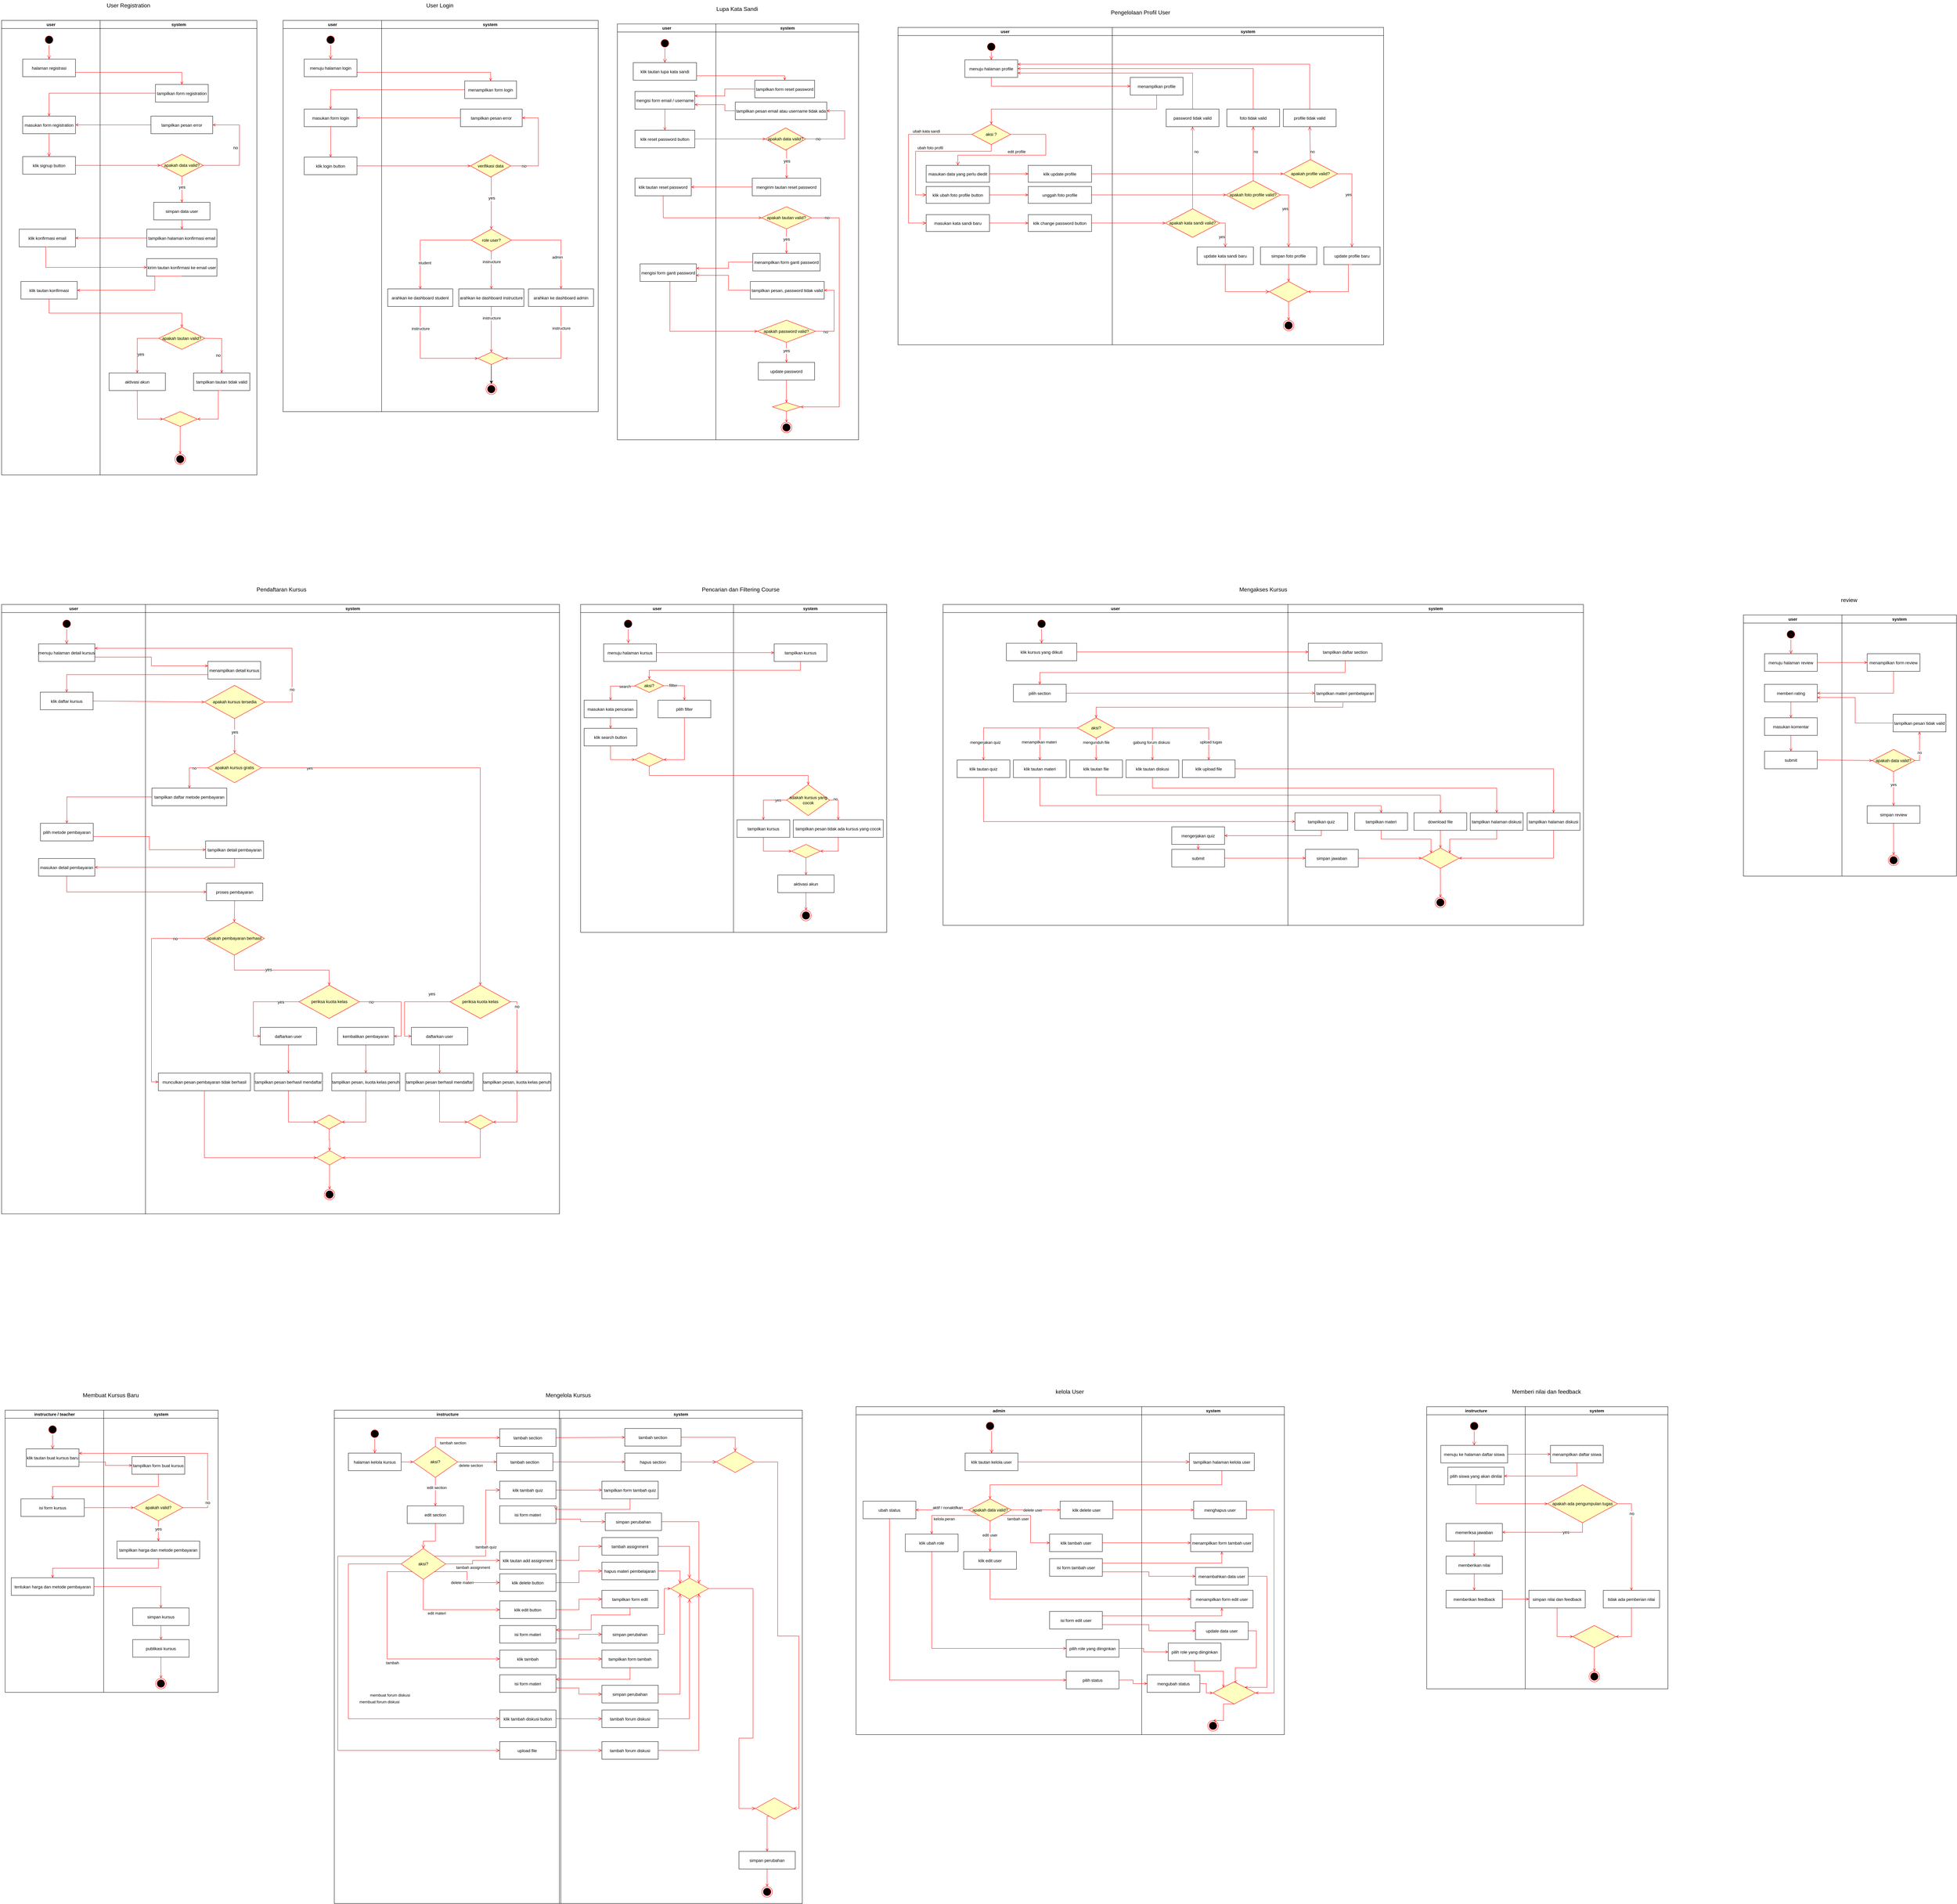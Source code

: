 <mxfile version="24.7.8">
  <diagram name="Page-1" id="e7e014a7-5840-1c2e-5031-d8a46d1fe8dd">
    <mxGraphModel dx="1674" dy="847" grid="1" gridSize="10" guides="1" tooltips="1" connect="1" arrows="1" fold="1" page="1" pageScale="1" pageWidth="1169" pageHeight="826" background="none" math="0" shadow="0">
      <root>
        <mxCell id="0" />
        <mxCell id="1" parent="0" />
        <mxCell id="2" value="user" style="swimlane;whiteSpace=wrap;movable=0;resizable=0;rotatable=0;deletable=0;editable=0;locked=1;connectable=0;" parent="1" vertex="1">
          <mxGeometry x="164.5" y="128" width="280" height="1292" as="geometry" />
        </mxCell>
        <mxCell id="5" value="" style="ellipse;shape=startState;fillColor=#000000;strokeColor=#ff0000;movable=0;resizable=0;rotatable=0;deletable=0;editable=0;locked=1;connectable=0;" parent="2" vertex="1">
          <mxGeometry x="120" y="40" width="30" height="30" as="geometry" />
        </mxCell>
        <mxCell id="6" value="" style="edgeStyle=elbowEdgeStyle;elbow=horizontal;verticalAlign=bottom;endArrow=open;endSize=8;strokeColor=#FF0000;endFill=1;rounded=0;movable=0;resizable=0;rotatable=0;deletable=0;editable=0;locked=1;connectable=0;" parent="2" source="5" target="7" edge="1">
          <mxGeometry x="100" y="40" as="geometry">
            <mxPoint x="115" y="110" as="targetPoint" />
          </mxGeometry>
        </mxCell>
        <mxCell id="7" value="halaman registrasi" style="movable=0;resizable=0;rotatable=0;deletable=0;editable=0;locked=1;connectable=0;" parent="2" vertex="1">
          <mxGeometry x="60" y="110" width="150" height="50" as="geometry" />
        </mxCell>
        <mxCell id="8" value="masukan form registration" style="movable=0;resizable=0;rotatable=0;deletable=0;editable=0;locked=1;connectable=0;" parent="2" vertex="1">
          <mxGeometry x="60" y="272" width="150" height="50" as="geometry" />
        </mxCell>
        <mxCell id="YrNV234WTEu4s2YdwTiY-110" value="klik signup button" style="movable=0;resizable=0;rotatable=0;deletable=0;editable=0;locked=1;connectable=0;" parent="2" vertex="1">
          <mxGeometry x="60" y="387" width="150" height="50" as="geometry" />
        </mxCell>
        <mxCell id="YrNV234WTEu4s2YdwTiY-111" value="" style="edgeStyle=elbowEdgeStyle;elbow=horizontal;verticalAlign=bottom;endArrow=open;endSize=8;strokeColor=#FF0000;endFill=1;rounded=0;exitX=0.5;exitY=1;exitDx=0;exitDy=0;entryX=0.5;entryY=0;entryDx=0;entryDy=0;movable=0;resizable=0;rotatable=0;deletable=0;editable=0;locked=1;connectable=0;" parent="2" source="8" target="YrNV234WTEu4s2YdwTiY-110" edge="1">
          <mxGeometry x="-64.5" y="-88" as="geometry">
            <mxPoint x="146" y="120" as="targetPoint" />
            <mxPoint x="145" y="80" as="sourcePoint" />
          </mxGeometry>
        </mxCell>
        <mxCell id="YrNV234WTEu4s2YdwTiY-98" value="klik konfirmasi email" style="movable=0;resizable=0;rotatable=0;deletable=0;editable=0;locked=1;connectable=0;" parent="2" vertex="1">
          <mxGeometry x="50" y="593.5" width="160" height="50" as="geometry" />
        </mxCell>
        <mxCell id="HRK5GdI_0ne3H7yPrhea-61" value="klik tautan konfirmasi" style="movable=0;resizable=0;rotatable=0;deletable=0;editable=0;locked=1;connectable=0;" parent="2" vertex="1">
          <mxGeometry x="55" y="742" width="160" height="50" as="geometry" />
        </mxCell>
        <mxCell id="3" value="system" style="swimlane;whiteSpace=wrap;movable=0;resizable=0;rotatable=0;deletable=0;editable=0;locked=1;connectable=0;" parent="1" vertex="1">
          <mxGeometry x="444.5" y="128" width="445.5" height="1292" as="geometry" />
        </mxCell>
        <mxCell id="24" value="" style="endArrow=open;strokeColor=#FF0000;endFill=1;rounded=0" parent="3" edge="1">
          <mxGeometry relative="1" as="geometry">
            <mxPoint x="130" y="245" as="sourcePoint" />
          </mxGeometry>
        </mxCell>
        <mxCell id="26" value="" style="edgeStyle=elbowEdgeStyle;elbow=horizontal;verticalAlign=bottom;endArrow=open;endSize=8;strokeColor=#FF0000;endFill=1;rounded=0" parent="3" edge="1">
          <mxGeometry x="130" y="90" as="geometry">
            <mxPoint x="130" y="135" as="targetPoint" />
          </mxGeometry>
        </mxCell>
        <mxCell id="YrNV234WTEu4s2YdwTiY-94" value="tampilkan form registration" style="movable=0;resizable=0;rotatable=0;deletable=0;editable=0;locked=1;connectable=0;" parent="3" vertex="1">
          <mxGeometry x="157.25" y="182" width="150" height="50" as="geometry" />
        </mxCell>
        <mxCell id="HRK5GdI_0ne3H7yPrhea-56" value="apakah data valid?" style="rhombus;whiteSpace=wrap;html=1;fontColor=#000000;fillColor=#ffffc0;strokeColor=#ff0000;movable=0;resizable=0;rotatable=0;deletable=0;editable=0;locked=1;connectable=0;" parent="3" vertex="1">
          <mxGeometry x="171.38" y="380.5" width="121.75" height="63" as="geometry" />
        </mxCell>
        <mxCell id="HRK5GdI_0ne3H7yPrhea-64" value="" style="edgeStyle=elbowEdgeStyle;elbow=horizontal;strokeColor=#FF0000;endArrow=open;endFill=1;rounded=0;entryX=0.5;entryY=0;entryDx=0;entryDy=0;exitX=0.5;exitY=1;exitDx=0;exitDy=0;movable=0;resizable=0;rotatable=0;deletable=0;editable=0;locked=1;connectable=0;" parent="3" source="HRK5GdI_0ne3H7yPrhea-56" target="HRK5GdI_0ne3H7yPrhea-63" edge="1">
          <mxGeometry width="100" height="100" relative="1" as="geometry">
            <mxPoint x="232.25" y="413.5" as="sourcePoint" />
            <mxPoint x="392.75" y="343.5" as="targetPoint" />
            <Array as="points" />
          </mxGeometry>
        </mxCell>
        <mxCell id="HRK5GdI_0ne3H7yPrhea-65" value="yes" style="edgeLabel;html=1;align=center;verticalAlign=middle;resizable=0;points=[];fontSize=12;movable=0;rotatable=0;deletable=0;editable=0;locked=1;connectable=0;" parent="HRK5GdI_0ne3H7yPrhea-64" vertex="1" connectable="0">
          <mxGeometry x="-0.176" relative="1" as="geometry">
            <mxPoint as="offset" />
          </mxGeometry>
        </mxCell>
        <mxCell id="HRK5GdI_0ne3H7yPrhea-63" value="simpan data user" style="movable=0;resizable=0;rotatable=0;deletable=0;editable=0;locked=1;connectable=0;" parent="3" vertex="1">
          <mxGeometry x="152.25" y="517" width="160" height="50" as="geometry" />
        </mxCell>
        <mxCell id="HRK5GdI_0ne3H7yPrhea-127" value="kirim tautan konfirmasi ke email user" style="movable=0;resizable=0;rotatable=0;deletable=0;editable=0;locked=1;connectable=0;" parent="3" vertex="1">
          <mxGeometry x="132.5" y="677" width="199.5" height="50" as="geometry" />
        </mxCell>
        <mxCell id="HRK5GdI_0ne3H7yPrhea-128" value="" style="edgeStyle=elbowEdgeStyle;elbow=horizontal;strokeColor=#FF0000;endArrow=open;endFill=1;rounded=0;entryX=0.5;entryY=0;entryDx=0;entryDy=0;exitX=0.5;exitY=1;exitDx=0;exitDy=0;movable=0;resizable=0;rotatable=0;deletable=0;editable=0;locked=1;connectable=0;" parent="3" source="HRK5GdI_0ne3H7yPrhea-63" target="YrNV234WTEu4s2YdwTiY-97" edge="1">
          <mxGeometry width="100" height="100" relative="1" as="geometry">
            <mxPoint x="476.75" y="530.5" as="sourcePoint" />
            <mxPoint x="292.75" y="473.5" as="targetPoint" />
            <Array as="points" />
          </mxGeometry>
        </mxCell>
        <mxCell id="YrNV234WTEu4s2YdwTiY-97" value="tampilkan halaman konfirmasi email" style="movable=0;resizable=0;rotatable=0;deletable=0;editable=0;locked=1;connectable=0;" parent="3" vertex="1">
          <mxGeometry x="132.51" y="593.5" width="199.5" height="50" as="geometry" />
        </mxCell>
        <mxCell id="HRK5GdI_0ne3H7yPrhea-67" value="aktivasi akun" style="movable=0;resizable=0;rotatable=0;deletable=0;editable=0;locked=1;connectable=0;" parent="3" vertex="1">
          <mxGeometry x="25.5" y="1002" width="160" height="50" as="geometry" />
        </mxCell>
        <mxCell id="YrNV234WTEu4s2YdwTiY-101" value="tampilkan tautan tidak valid" style="movable=0;resizable=0;rotatable=0;deletable=0;editable=0;locked=1;connectable=0;" parent="3" vertex="1">
          <mxGeometry x="265.5" y="1002" width="160" height="50" as="geometry" />
        </mxCell>
        <mxCell id="YrNV234WTEu4s2YdwTiY-102" value="" style="rhombus;whiteSpace=wrap;html=1;fontColor=#000000;fillColor=#ffffc0;strokeColor=#ff0000;movable=0;resizable=0;rotatable=0;deletable=0;editable=0;locked=1;connectable=0;" parent="3" vertex="1">
          <mxGeometry x="178.7" y="1112" width="97.87" height="42" as="geometry" />
        </mxCell>
        <mxCell id="HRK5GdI_0ne3H7yPrhea-68" value="" style="edgeStyle=elbowEdgeStyle;elbow=horizontal;strokeColor=#FF0000;endArrow=open;endFill=1;rounded=0;exitX=0.5;exitY=1;exitDx=0;exitDy=0;entryX=0.5;entryY=0;entryDx=0;entryDy=0;movable=0;resizable=0;rotatable=0;deletable=0;editable=0;locked=1;connectable=0;" parent="3" source="38" edge="1">
          <mxGeometry width="100" height="100" relative="1" as="geometry">
            <mxPoint x="522.75" y="923.5" as="sourcePoint" />
            <mxPoint x="227.63" y="1252" as="targetPoint" />
            <Array as="points" />
          </mxGeometry>
        </mxCell>
        <mxCell id="YrNV234WTEu4s2YdwTiY-104" value="" style="edgeStyle=elbowEdgeStyle;elbow=horizontal;strokeColor=#FF0000;endArrow=open;endFill=1;rounded=0;exitX=0.5;exitY=1;exitDx=0;exitDy=0;entryX=1;entryY=0.5;entryDx=0;entryDy=0;movable=0;resizable=0;rotatable=0;deletable=0;editable=0;locked=1;connectable=0;" parent="3" source="YrNV234WTEu4s2YdwTiY-101" target="YrNV234WTEu4s2YdwTiY-102" edge="1">
          <mxGeometry width="100" height="100" relative="1" as="geometry">
            <mxPoint x="261" y="1191" as="sourcePoint" />
            <mxPoint x="261" y="1262" as="targetPoint" />
            <Array as="points">
              <mxPoint x="336" y="1102" />
            </Array>
          </mxGeometry>
        </mxCell>
        <mxCell id="YrNV234WTEu4s2YdwTiY-103" value="" style="edgeStyle=elbowEdgeStyle;elbow=horizontal;strokeColor=#FF0000;endArrow=open;endFill=1;rounded=0;exitX=0.5;exitY=1;exitDx=0;exitDy=0;entryX=0;entryY=0.5;entryDx=0;entryDy=0;movable=0;resizable=0;rotatable=0;deletable=0;editable=0;locked=1;connectable=0;" parent="3" source="HRK5GdI_0ne3H7yPrhea-67" target="YrNV234WTEu4s2YdwTiY-102" edge="1">
          <mxGeometry width="100" height="100" relative="1" as="geometry">
            <mxPoint x="251" y="1181" as="sourcePoint" />
            <mxPoint x="251" y="1252" as="targetPoint" />
            <Array as="points">
              <mxPoint x="106" y="1092" />
            </Array>
          </mxGeometry>
        </mxCell>
        <mxCell id="HRK5GdI_0ne3H7yPrhea-171" value="apakah tautan valid?" style="rhombus;whiteSpace=wrap;html=1;fontColor=#000000;fillColor=#ffffc0;strokeColor=#ff0000;movable=0;resizable=0;rotatable=0;deletable=0;editable=0;locked=1;connectable=0;" parent="3" vertex="1">
          <mxGeometry x="166.75" y="872" width="131" height="63" as="geometry" />
        </mxCell>
        <mxCell id="HRK5GdI_0ne3H7yPrhea-173" value="" style="edgeStyle=elbowEdgeStyle;strokeColor=#FF0000;endArrow=open;endFill=1;rounded=0;exitX=1;exitY=0.5;exitDx=0;exitDy=0;elbow=vertical;entryX=0.5;entryY=0;entryDx=0;entryDy=0;movable=0;resizable=0;rotatable=0;deletable=0;editable=0;locked=1;connectable=0;" parent="3" source="HRK5GdI_0ne3H7yPrhea-171" target="YrNV234WTEu4s2YdwTiY-101" edge="1">
          <mxGeometry width="100" height="100" relative="1" as="geometry">
            <mxPoint x="292.25" y="708.5" as="sourcePoint" />
            <mxPoint x="351" y="1062" as="targetPoint" />
            <Array as="points">
              <mxPoint x="321" y="904" />
            </Array>
          </mxGeometry>
        </mxCell>
        <mxCell id="HRK5GdI_0ne3H7yPrhea-174" value="no" style="edgeLabel;html=1;align=center;verticalAlign=middle;resizable=0;points=[];fontSize=12;movable=0;rotatable=0;deletable=0;editable=0;locked=1;connectable=0;" parent="HRK5GdI_0ne3H7yPrhea-173" vertex="1" connectable="0">
          <mxGeometry x="-0.716" relative="1" as="geometry">
            <mxPoint x="17" y="48" as="offset" />
          </mxGeometry>
        </mxCell>
        <mxCell id="HRK5GdI_0ne3H7yPrhea-172" value="" style="edgeStyle=elbowEdgeStyle;elbow=horizontal;strokeColor=#FF0000;endArrow=open;endFill=1;rounded=0;exitX=0;exitY=0.5;exitDx=0;exitDy=0;entryX=0.5;entryY=0;entryDx=0;entryDy=0;movable=0;resizable=0;rotatable=0;deletable=0;editable=0;locked=1;connectable=0;" parent="3" source="HRK5GdI_0ne3H7yPrhea-171" target="HRK5GdI_0ne3H7yPrhea-67" edge="1">
          <mxGeometry width="100" height="100" relative="1" as="geometry">
            <mxPoint x="278.25" y="856.5" as="sourcePoint" />
            <mxPoint x="278.25" y="914.5" as="targetPoint" />
            <Array as="points">
              <mxPoint x="105.5" y="962" />
            </Array>
          </mxGeometry>
        </mxCell>
        <mxCell id="HRK5GdI_0ne3H7yPrhea-176" value="yes" style="edgeLabel;html=1;align=center;verticalAlign=middle;resizable=0;points=[];fontSize=12;movable=0;rotatable=0;deletable=0;editable=0;locked=1;connectable=0;" parent="HRK5GdI_0ne3H7yPrhea-172" vertex="1" connectable="0">
          <mxGeometry x="-0.215" y="2" relative="1" as="geometry">
            <mxPoint x="8" y="44" as="offset" />
          </mxGeometry>
        </mxCell>
        <mxCell id="YrNV234WTEu4s2YdwTiY-112" value="" style="edgeStyle=elbowEdgeStyle;elbow=horizontal;strokeColor=#FF0000;endArrow=open;endFill=1;rounded=0;exitX=0.5;exitY=1;exitDx=0;exitDy=0;entryX=0.5;entryY=0;entryDx=0;entryDy=0;movable=0;resizable=0;rotatable=0;deletable=0;editable=0;locked=1;connectable=0;" parent="3" source="YrNV234WTEu4s2YdwTiY-102" target="38" edge="1">
          <mxGeometry width="100" height="100" relative="1" as="geometry">
            <mxPoint x="672.5" y="1282" as="sourcePoint" />
            <mxPoint x="275.5" y="1222" as="targetPoint" />
            <Array as="points" />
          </mxGeometry>
        </mxCell>
        <mxCell id="38" value="" style="ellipse;shape=endState;fillColor=#000000;strokeColor=#ff0000;movable=0;resizable=0;rotatable=0;deletable=0;editable=0;locked=1;connectable=0;" parent="3" vertex="1">
          <mxGeometry x="212.63" y="1232" width="30" height="30" as="geometry" />
        </mxCell>
        <mxCell id="YrNV234WTEu4s2YdwTiY-115" value="tampilkan pesan error" style="movable=0;resizable=0;rotatable=0;deletable=0;editable=0;locked=1;connectable=0;" parent="3" vertex="1">
          <mxGeometry x="144.5" y="272" width="175.5" height="50" as="geometry" />
        </mxCell>
        <mxCell id="12" value="" style="edgeStyle=elbowEdgeStyle;elbow=horizontal;strokeColor=#FF0000;endArrow=open;endFill=1;rounded=0;exitX=1;exitY=0.5;exitDx=0;exitDy=0;entryX=1;entryY=0.5;entryDx=0;entryDy=0;movable=0;resizable=0;rotatable=0;deletable=0;editable=0;locked=1;connectable=0;" parent="3" source="HRK5GdI_0ne3H7yPrhea-56" target="YrNV234WTEu4s2YdwTiY-115" edge="1">
          <mxGeometry width="100" height="100" relative="1" as="geometry">
            <mxPoint x="175.5" y="197" as="sourcePoint" />
            <mxPoint x="245.5" y="347" as="targetPoint" />
            <Array as="points">
              <mxPoint x="396" y="362" />
            </Array>
          </mxGeometry>
        </mxCell>
        <mxCell id="HRK5GdI_0ne3H7yPrhea-59" value="no" style="edgeLabel;html=1;align=center;verticalAlign=middle;resizable=0;points=[];fontSize=12;movable=0;rotatable=0;deletable=0;editable=0;locked=1;connectable=0;" parent="12" vertex="1" connectable="0">
          <mxGeometry x="-0.716" relative="1" as="geometry">
            <mxPoint x="50" y="-50" as="offset" />
          </mxGeometry>
        </mxCell>
        <mxCell id="HRK5GdI_0ne3H7yPrhea-41" value="User Registration" style="text;html=1;align=center;verticalAlign=middle;whiteSpace=wrap;rounded=0;fontSize=16;movable=0;resizable=0;rotatable=0;deletable=0;editable=0;locked=1;connectable=0;" parent="1" vertex="1">
          <mxGeometry x="160" y="70" width="730" height="30" as="geometry" />
        </mxCell>
        <mxCell id="HRK5GdI_0ne3H7yPrhea-79" value="user" style="swimlane;whiteSpace=wrap;movable=0;resizable=0;rotatable=0;deletable=0;editable=0;locked=1;connectable=0;" parent="1" vertex="1">
          <mxGeometry x="964.5" y="128" width="280" height="1112" as="geometry" />
        </mxCell>
        <mxCell id="HRK5GdI_0ne3H7yPrhea-80" value="" style="ellipse;shape=startState;fillColor=#000000;strokeColor=#ff0000;movable=0;resizable=0;rotatable=0;deletable=0;editable=0;locked=1;connectable=0;" parent="HRK5GdI_0ne3H7yPrhea-79" vertex="1">
          <mxGeometry x="120" y="40" width="30" height="30" as="geometry" />
        </mxCell>
        <mxCell id="HRK5GdI_0ne3H7yPrhea-81" value="" style="edgeStyle=elbowEdgeStyle;elbow=horizontal;verticalAlign=bottom;endArrow=open;endSize=8;strokeColor=#FF0000;endFill=1;rounded=0;movable=0;resizable=0;rotatable=0;deletable=0;editable=0;locked=1;connectable=0;" parent="HRK5GdI_0ne3H7yPrhea-79" source="HRK5GdI_0ne3H7yPrhea-80" target="HRK5GdI_0ne3H7yPrhea-82" edge="1">
          <mxGeometry x="100" y="40" as="geometry">
            <mxPoint x="115" y="110" as="targetPoint" />
          </mxGeometry>
        </mxCell>
        <mxCell id="HRK5GdI_0ne3H7yPrhea-82" value="menuju halaman login" style="movable=0;resizable=0;rotatable=0;deletable=0;editable=0;locked=1;connectable=0;" parent="HRK5GdI_0ne3H7yPrhea-79" vertex="1">
          <mxGeometry x="60" y="110" width="150" height="50" as="geometry" />
        </mxCell>
        <mxCell id="HRK5GdI_0ne3H7yPrhea-83" value="masukan form login" style="movable=0;resizable=0;rotatable=0;deletable=0;editable=0;locked=1;connectable=0;" parent="HRK5GdI_0ne3H7yPrhea-79" vertex="1">
          <mxGeometry x="60" y="252" width="150" height="50" as="geometry" />
        </mxCell>
        <mxCell id="YrNV234WTEu4s2YdwTiY-120" value="klik login button" style="movable=0;resizable=0;rotatable=0;deletable=0;editable=0;locked=1;connectable=0;" parent="HRK5GdI_0ne3H7yPrhea-79" vertex="1">
          <mxGeometry x="60" y="388.5" width="150" height="50" as="geometry" />
        </mxCell>
        <mxCell id="YrNV234WTEu4s2YdwTiY-131" value="" style="endArrow=open;strokeColor=#FF0000;endFill=1;rounded=0;entryX=0.5;entryY=0;entryDx=0;entryDy=0;movable=0;resizable=0;rotatable=0;deletable=0;editable=0;locked=1;connectable=0;exitX=0.5;exitY=1;exitDx=0;exitDy=0;" parent="HRK5GdI_0ne3H7yPrhea-79" source="HRK5GdI_0ne3H7yPrhea-83" target="YrNV234WTEu4s2YdwTiY-120" edge="1">
          <mxGeometry relative="1" as="geometry">
            <mxPoint x="526.5" y="207" as="sourcePoint" />
            <mxPoint x="145.5" y="262" as="targetPoint" />
          </mxGeometry>
        </mxCell>
        <mxCell id="HRK5GdI_0ne3H7yPrhea-87" value="system" style="swimlane;whiteSpace=wrap;movable=0;resizable=0;rotatable=0;deletable=0;editable=0;locked=1;connectable=0;" parent="1" vertex="1">
          <mxGeometry x="1244.5" y="128" width="615.5" height="1112" as="geometry" />
        </mxCell>
        <mxCell id="HRK5GdI_0ne3H7yPrhea-88" value="" style="endArrow=open;strokeColor=#FF0000;endFill=1;rounded=0" parent="HRK5GdI_0ne3H7yPrhea-87" edge="1">
          <mxGeometry relative="1" as="geometry">
            <mxPoint x="130" y="245" as="sourcePoint" />
          </mxGeometry>
        </mxCell>
        <mxCell id="HRK5GdI_0ne3H7yPrhea-89" value="" style="edgeStyle=elbowEdgeStyle;elbow=horizontal;verticalAlign=bottom;endArrow=open;endSize=8;strokeColor=#FF0000;endFill=1;rounded=0" parent="HRK5GdI_0ne3H7yPrhea-87" edge="1">
          <mxGeometry x="130" y="90" as="geometry">
            <mxPoint x="130" y="135" as="targetPoint" />
          </mxGeometry>
        </mxCell>
        <mxCell id="HRK5GdI_0ne3H7yPrhea-90" value="" style="ellipse;shape=endState;fillColor=#000000;strokeColor=#ff0000;movable=0;resizable=0;rotatable=0;deletable=0;editable=0;locked=1;connectable=0;" parent="HRK5GdI_0ne3H7yPrhea-87" vertex="1">
          <mxGeometry x="296.76" y="1033" width="30" height="30" as="geometry" />
        </mxCell>
        <mxCell id="HRK5GdI_0ne3H7yPrhea-91" value="verifikasi data" style="rhombus;whiteSpace=wrap;html=1;fontColor=#000000;fillColor=#ffffc0;strokeColor=#ff0000;movable=0;resizable=0;rotatable=0;deletable=0;editable=0;locked=1;connectable=0;" parent="HRK5GdI_0ne3H7yPrhea-87" vertex="1">
          <mxGeometry x="252.51" y="382" width="114.5" height="63" as="geometry" />
        </mxCell>
        <mxCell id="HRK5GdI_0ne3H7yPrhea-93" value="" style="edgeStyle=elbowEdgeStyle;elbow=horizontal;strokeColor=#FF0000;endArrow=open;endFill=1;rounded=0;exitX=0.5;exitY=1;exitDx=0;exitDy=0;entryX=0.5;entryY=0;entryDx=0;entryDy=0;movable=0;resizable=0;rotatable=0;deletable=0;editable=0;locked=1;connectable=0;" parent="HRK5GdI_0ne3H7yPrhea-87" source="HRK5GdI_0ne3H7yPrhea-91" target="YrNV234WTEu4s2YdwTiY-38" edge="1">
          <mxGeometry width="100" height="100" relative="1" as="geometry">
            <mxPoint x="591.76" y="453" as="sourcePoint" />
            <mxPoint x="317.26" y="643" as="targetPoint" />
            <Array as="points">
              <mxPoint x="311.76" y="543" />
            </Array>
          </mxGeometry>
        </mxCell>
        <mxCell id="HRK5GdI_0ne3H7yPrhea-94" value="yes" style="edgeLabel;html=1;align=center;verticalAlign=middle;resizable=0;points=[];fontSize=12;movable=0;rotatable=0;deletable=0;editable=0;locked=1;connectable=0;" parent="HRK5GdI_0ne3H7yPrhea-93" vertex="1" connectable="0">
          <mxGeometry x="-0.176" relative="1" as="geometry">
            <mxPoint as="offset" />
          </mxGeometry>
        </mxCell>
        <mxCell id="HRK5GdI_0ne3H7yPrhea-103" value="" style="edgeStyle=elbowEdgeStyle;elbow=horizontal;strokeColor=#FF0000;endArrow=open;endFill=1;rounded=0;entryX=0.5;entryY=0;entryDx=0;entryDy=0;exitX=0.5;exitY=1;exitDx=0;exitDy=0;movable=0;resizable=0;rotatable=0;deletable=0;editable=0;locked=1;connectable=0;" parent="HRK5GdI_0ne3H7yPrhea-87" target="HRK5GdI_0ne3H7yPrhea-90" edge="1">
          <mxGeometry width="100" height="100" relative="1" as="geometry">
            <mxPoint x="311.76" y="983" as="sourcePoint" />
            <mxPoint x="311.76" y="1033" as="targetPoint" />
            <Array as="points" />
          </mxGeometry>
        </mxCell>
        <mxCell id="YrNV234WTEu4s2YdwTiY-38" value="role user?" style="rhombus;whiteSpace=wrap;html=1;fontColor=#000000;fillColor=#ffffc0;strokeColor=#ff0000;movable=0;resizable=0;rotatable=0;deletable=0;editable=0;locked=1;connectable=0;" parent="HRK5GdI_0ne3H7yPrhea-87" vertex="1">
          <mxGeometry x="254.51" y="593" width="114.5" height="63" as="geometry" />
        </mxCell>
        <mxCell id="YrNV234WTEu4s2YdwTiY-45" value="arahkan ke dashboard student" style="movable=0;resizable=0;rotatable=0;deletable=0;editable=0;locked=1;connectable=0;" parent="HRK5GdI_0ne3H7yPrhea-87" vertex="1">
          <mxGeometry x="17.26" y="763" width="185" height="50" as="geometry" />
        </mxCell>
        <mxCell id="YrNV234WTEu4s2YdwTiY-47" value="arahkan ke dashboard admin" style="movable=0;resizable=0;rotatable=0;deletable=0;editable=0;locked=1;connectable=0;" parent="HRK5GdI_0ne3H7yPrhea-87" vertex="1">
          <mxGeometry x="417.26" y="763" width="185" height="50" as="geometry" />
        </mxCell>
        <mxCell id="YrNV234WTEu4s2YdwTiY-46" value="arahkan ke dashboard instructure" style="movable=0;resizable=0;rotatable=0;deletable=0;editable=0;locked=1;connectable=0;" parent="HRK5GdI_0ne3H7yPrhea-87" vertex="1">
          <mxGeometry x="219.26" y="763" width="185" height="50" as="geometry" />
        </mxCell>
        <mxCell id="YrNV234WTEu4s2YdwTiY-41" value="" style="endArrow=open;strokeColor=#FF0000;endFill=1;rounded=0;exitX=0;exitY=0.5;exitDx=0;exitDy=0;edgeStyle=orthogonalEdgeStyle;entryX=0.5;entryY=0;entryDx=0;entryDy=0;movable=0;resizable=0;rotatable=0;deletable=0;editable=0;locked=1;connectable=0;" parent="HRK5GdI_0ne3H7yPrhea-87" source="YrNV234WTEu4s2YdwTiY-38" target="YrNV234WTEu4s2YdwTiY-45" edge="1">
          <mxGeometry relative="1" as="geometry">
            <mxPoint x="379.26" y="635" as="sourcePoint" />
            <mxPoint x="127.26" y="763" as="targetPoint" />
          </mxGeometry>
        </mxCell>
        <mxCell id="YrNV234WTEu4s2YdwTiY-44" value="student" style="edgeLabel;html=1;align=center;verticalAlign=middle;resizable=0;points=[];movable=0;rotatable=0;deletable=0;editable=0;locked=1;connectable=0;" parent="YrNV234WTEu4s2YdwTiY-41" vertex="1" connectable="0">
          <mxGeometry x="-0.065" relative="1" as="geometry">
            <mxPoint y="64" as="offset" />
          </mxGeometry>
        </mxCell>
        <mxCell id="YrNV234WTEu4s2YdwTiY-39" value="" style="endArrow=open;strokeColor=#FF0000;endFill=1;rounded=0;exitX=0.5;exitY=1;exitDx=0;exitDy=0;entryX=0.5;entryY=0;entryDx=0;entryDy=0;movable=0;resizable=0;rotatable=0;deletable=0;editable=0;locked=1;connectable=0;" parent="HRK5GdI_0ne3H7yPrhea-87" source="YrNV234WTEu4s2YdwTiY-38" target="YrNV234WTEu4s2YdwTiY-46" edge="1">
          <mxGeometry relative="1" as="geometry">
            <mxPoint x="72.26" y="488" as="sourcePoint" />
            <mxPoint x="312.26" y="773" as="targetPoint" />
            <Array as="points" />
          </mxGeometry>
        </mxCell>
        <mxCell id="YrNV234WTEu4s2YdwTiY-43" value="instructure" style="edgeLabel;html=1;align=center;verticalAlign=middle;resizable=0;points=[];movable=0;rotatable=0;deletable=0;editable=0;locked=1;connectable=0;" parent="YrNV234WTEu4s2YdwTiY-39" vertex="1" connectable="0">
          <mxGeometry x="-0.675" y="-1" relative="1" as="geometry">
            <mxPoint x="1" y="12" as="offset" />
          </mxGeometry>
        </mxCell>
        <mxCell id="YrNV234WTEu4s2YdwTiY-40" value="" style="endArrow=open;strokeColor=#FF0000;endFill=1;rounded=0;exitX=1;exitY=0.5;exitDx=0;exitDy=0;edgeStyle=orthogonalEdgeStyle;entryX=0.5;entryY=0;entryDx=0;entryDy=0;movable=0;resizable=0;rotatable=0;deletable=0;editable=0;locked=1;connectable=0;" parent="HRK5GdI_0ne3H7yPrhea-87" source="YrNV234WTEu4s2YdwTiY-38" target="YrNV234WTEu4s2YdwTiY-47" edge="1">
          <mxGeometry relative="1" as="geometry">
            <mxPoint x="322.26" y="666" as="sourcePoint" />
            <mxPoint x="467.26" y="773" as="targetPoint" />
          </mxGeometry>
        </mxCell>
        <mxCell id="YrNV234WTEu4s2YdwTiY-42" value="admin" style="edgeLabel;html=1;align=center;verticalAlign=middle;resizable=0;points=[];movable=0;rotatable=0;deletable=0;editable=0;locked=1;connectable=0;" parent="YrNV234WTEu4s2YdwTiY-40" vertex="1" connectable="0">
          <mxGeometry x="-0.068" y="-1" relative="1" as="geometry">
            <mxPoint y="47" as="offset" />
          </mxGeometry>
        </mxCell>
        <mxCell id="YrNV234WTEu4s2YdwTiY-49" value="" style="edgeStyle=orthogonalEdgeStyle;rounded=0;orthogonalLoop=1;jettySize=auto;html=1;exitX=0.5;exitY=1;exitDx=0;exitDy=0;movable=0;resizable=0;rotatable=0;deletable=0;editable=0;locked=1;connectable=0;" parent="HRK5GdI_0ne3H7yPrhea-87" source="YrNV234WTEu4s2YdwTiY-48" target="HRK5GdI_0ne3H7yPrhea-90" edge="1">
          <mxGeometry relative="1" as="geometry" />
        </mxCell>
        <mxCell id="YrNV234WTEu4s2YdwTiY-48" value="" style="rhombus;whiteSpace=wrap;html=1;fontColor=#000000;fillColor=#ffffc0;strokeColor=#ff0000;movable=0;resizable=0;rotatable=0;deletable=0;editable=0;locked=1;connectable=0;" parent="HRK5GdI_0ne3H7yPrhea-87" vertex="1">
          <mxGeometry x="273.14" y="943" width="77.25" height="35" as="geometry" />
        </mxCell>
        <mxCell id="YrNV234WTEu4s2YdwTiY-56" value="" style="endArrow=open;strokeColor=#FF0000;endFill=1;rounded=0;exitX=0.5;exitY=1;exitDx=0;exitDy=0;entryX=1;entryY=0.5;entryDx=0;entryDy=0;edgeStyle=orthogonalEdgeStyle;movable=0;resizable=0;rotatable=0;deletable=0;editable=0;locked=1;connectable=0;" parent="HRK5GdI_0ne3H7yPrhea-87" source="YrNV234WTEu4s2YdwTiY-47" target="YrNV234WTEu4s2YdwTiY-48" edge="1">
          <mxGeometry relative="1" as="geometry">
            <mxPoint x="497.26" y="836" as="sourcePoint" />
            <mxPoint x="497.26" y="943" as="targetPoint" />
          </mxGeometry>
        </mxCell>
        <mxCell id="YrNV234WTEu4s2YdwTiY-57" value="instructure" style="edgeLabel;html=1;align=center;verticalAlign=middle;resizable=0;points=[];movable=0;rotatable=0;deletable=0;editable=0;locked=1;connectable=0;" parent="YrNV234WTEu4s2YdwTiY-56" vertex="1" connectable="0">
          <mxGeometry x="-0.675" y="-1" relative="1" as="geometry">
            <mxPoint x="1" y="12" as="offset" />
          </mxGeometry>
        </mxCell>
        <mxCell id="YrNV234WTEu4s2YdwTiY-54" value="" style="endArrow=open;strokeColor=#FF0000;endFill=1;rounded=0;exitX=0.5;exitY=1;exitDx=0;exitDy=0;entryX=0.5;entryY=0;entryDx=0;entryDy=0;movable=0;resizable=0;rotatable=0;deletable=0;editable=0;locked=1;connectable=0;" parent="HRK5GdI_0ne3H7yPrhea-87" source="YrNV234WTEu4s2YdwTiY-46" target="YrNV234WTEu4s2YdwTiY-48" edge="1">
          <mxGeometry relative="1" as="geometry">
            <mxPoint x="311.26" y="823" as="sourcePoint" />
            <mxPoint x="311.26" y="930" as="targetPoint" />
            <Array as="points" />
          </mxGeometry>
        </mxCell>
        <mxCell id="YrNV234WTEu4s2YdwTiY-55" value="instructure" style="edgeLabel;html=1;align=center;verticalAlign=middle;resizable=0;points=[];movable=0;rotatable=0;deletable=0;editable=0;locked=1;connectable=0;" parent="YrNV234WTEu4s2YdwTiY-54" vertex="1" connectable="0">
          <mxGeometry x="-0.675" y="-1" relative="1" as="geometry">
            <mxPoint x="1" y="12" as="offset" />
          </mxGeometry>
        </mxCell>
        <mxCell id="YrNV234WTEu4s2YdwTiY-52" value="" style="endArrow=open;strokeColor=#FF0000;endFill=1;rounded=0;exitX=0.5;exitY=1;exitDx=0;exitDy=0;entryX=0;entryY=0.5;entryDx=0;entryDy=0;edgeStyle=orthogonalEdgeStyle;movable=0;resizable=0;rotatable=0;deletable=0;editable=0;locked=1;connectable=0;" parent="HRK5GdI_0ne3H7yPrhea-87" source="YrNV234WTEu4s2YdwTiY-45" target="YrNV234WTEu4s2YdwTiY-48" edge="1">
          <mxGeometry relative="1" as="geometry">
            <mxPoint x="109.26" y="852" as="sourcePoint" />
            <mxPoint x="109.26" y="959" as="targetPoint" />
          </mxGeometry>
        </mxCell>
        <mxCell id="YrNV234WTEu4s2YdwTiY-53" value="instructure" style="edgeLabel;html=1;align=center;verticalAlign=middle;resizable=0;points=[];movable=0;rotatable=0;deletable=0;editable=0;locked=1;connectable=0;" parent="YrNV234WTEu4s2YdwTiY-52" vertex="1" connectable="0">
          <mxGeometry x="-0.675" y="-1" relative="1" as="geometry">
            <mxPoint x="1" y="12" as="offset" />
          </mxGeometry>
        </mxCell>
        <mxCell id="YrNV234WTEu4s2YdwTiY-105" value="menampilkan form login" style="movable=0;resizable=0;rotatable=0;deletable=0;editable=0;locked=1;connectable=0;" parent="HRK5GdI_0ne3H7yPrhea-87" vertex="1">
          <mxGeometry x="236.13" y="172" width="147.25" height="50" as="geometry" />
        </mxCell>
        <mxCell id="YrNV234WTEu4s2YdwTiY-132" value="tampilkan pesan error" style="movable=0;resizable=0;rotatable=0;deletable=0;editable=0;locked=1;connectable=0;" parent="HRK5GdI_0ne3H7yPrhea-87" vertex="1">
          <mxGeometry x="224.01" y="252" width="175.5" height="50" as="geometry" />
        </mxCell>
        <mxCell id="HRK5GdI_0ne3H7yPrhea-99" value="" style="edgeStyle=elbowEdgeStyle;elbow=horizontal;strokeColor=#FF0000;endArrow=open;endFill=1;rounded=0;exitX=1;exitY=0.5;exitDx=0;exitDy=0;entryX=1;entryY=0.5;entryDx=0;entryDy=0;movable=0;resizable=0;rotatable=0;deletable=0;editable=0;locked=1;connectable=0;" parent="HRK5GdI_0ne3H7yPrhea-87" source="HRK5GdI_0ne3H7yPrhea-91" target="YrNV234WTEu4s2YdwTiY-132" edge="1">
          <mxGeometry width="100" height="100" relative="1" as="geometry">
            <mxPoint x="175.5" y="172" as="sourcePoint" />
            <mxPoint x="295.5" y="272" as="targetPoint" />
            <Array as="points">
              <mxPoint x="445.5" y="202" />
            </Array>
          </mxGeometry>
        </mxCell>
        <mxCell id="HRK5GdI_0ne3H7yPrhea-100" value="no" style="edgeLabel;html=1;align=center;verticalAlign=middle;resizable=0;points=[];fontSize=12;movable=0;rotatable=0;deletable=0;editable=0;locked=1;connectable=0;" parent="HRK5GdI_0ne3H7yPrhea-99" vertex="1" connectable="0">
          <mxGeometry x="-0.716" relative="1" as="geometry">
            <mxPoint as="offset" />
          </mxGeometry>
        </mxCell>
        <mxCell id="HRK5GdI_0ne3H7yPrhea-97" value="User Login" style="text;html=1;align=center;verticalAlign=middle;whiteSpace=wrap;rounded=0;fontSize=16;movable=0;resizable=0;rotatable=0;deletable=0;editable=0;locked=1;connectable=0;" parent="1" vertex="1">
          <mxGeometry x="960" y="70" width="900" height="30" as="geometry" />
        </mxCell>
        <mxCell id="HRK5GdI_0ne3H7yPrhea-98" value="" style="endArrow=open;strokeColor=#FF0000;endFill=1;rounded=0;exitX=1;exitY=0.5;exitDx=0;exitDy=0;entryX=0;entryY=0.5;entryDx=0;entryDy=0;movable=0;resizable=0;rotatable=0;deletable=0;editable=0;locked=1;connectable=0;" parent="1" source="YrNV234WTEu4s2YdwTiY-120" target="HRK5GdI_0ne3H7yPrhea-91" edge="1">
          <mxGeometry relative="1" as="geometry">
            <mxPoint x="1190" y="372.5" as="sourcePoint" />
            <mxPoint x="1310" y="345" as="targetPoint" />
          </mxGeometry>
        </mxCell>
        <mxCell id="HRK5GdI_0ne3H7yPrhea-131" value="user" style="swimlane;whiteSpace=wrap;movable=0;resizable=0;rotatable=0;deletable=0;editable=0;locked=1;connectable=0;" parent="1" vertex="1">
          <mxGeometry x="1914.5" y="138" width="280" height="1182" as="geometry" />
        </mxCell>
        <mxCell id="HRK5GdI_0ne3H7yPrhea-132" value="" style="ellipse;shape=startState;fillColor=#000000;strokeColor=#ff0000;movable=0;resizable=0;rotatable=0;deletable=0;editable=0;locked=1;connectable=0;" parent="HRK5GdI_0ne3H7yPrhea-131" vertex="1">
          <mxGeometry x="120" y="40" width="30" height="30" as="geometry" />
        </mxCell>
        <mxCell id="HRK5GdI_0ne3H7yPrhea-133" value="" style="edgeStyle=elbowEdgeStyle;elbow=horizontal;verticalAlign=bottom;endArrow=open;endSize=8;strokeColor=#FF0000;endFill=1;rounded=0;movable=0;resizable=0;rotatable=0;deletable=0;editable=0;locked=1;connectable=0;" parent="HRK5GdI_0ne3H7yPrhea-131" source="HRK5GdI_0ne3H7yPrhea-132" target="HRK5GdI_0ne3H7yPrhea-134" edge="1">
          <mxGeometry x="100" y="40" as="geometry">
            <mxPoint x="115" y="110" as="targetPoint" />
          </mxGeometry>
        </mxCell>
        <mxCell id="HRK5GdI_0ne3H7yPrhea-134" value="klik tautan lupa kata sandi" style="movable=0;resizable=0;rotatable=0;deletable=0;editable=0;locked=1;connectable=0;" parent="HRK5GdI_0ne3H7yPrhea-131" vertex="1">
          <mxGeometry x="45" y="110" width="180" height="50" as="geometry" />
        </mxCell>
        <mxCell id="HRK5GdI_0ne3H7yPrhea-135" value="klik reset password button" style="movable=0;resizable=0;rotatable=0;deletable=0;editable=0;locked=1;connectable=0;" parent="HRK5GdI_0ne3H7yPrhea-131" vertex="1">
          <mxGeometry x="50" y="302" width="170" height="50" as="geometry" />
        </mxCell>
        <mxCell id="HRK5GdI_0ne3H7yPrhea-148" value="klik tautan reset password" style="movable=0;resizable=0;rotatable=0;deletable=0;editable=0;locked=1;connectable=0;" parent="HRK5GdI_0ne3H7yPrhea-131" vertex="1">
          <mxGeometry x="50" y="438.5" width="160" height="50" as="geometry" />
        </mxCell>
        <mxCell id="YrNV234WTEu4s2YdwTiY-134" value="mengisi form email / username" style="movable=0;resizable=0;rotatable=0;deletable=0;editable=0;locked=1;connectable=0;" parent="HRK5GdI_0ne3H7yPrhea-131" vertex="1">
          <mxGeometry x="50" y="192" width="170" height="50" as="geometry" />
        </mxCell>
        <mxCell id="YrNV234WTEu4s2YdwTiY-135" value="" style="endArrow=open;strokeColor=#FF0000;endFill=1;rounded=0;exitX=0.5;exitY=1;exitDx=0;exitDy=0;entryX=0.5;entryY=0;entryDx=0;entryDy=0;movable=0;resizable=0;rotatable=0;deletable=0;editable=0;locked=1;connectable=0;" parent="HRK5GdI_0ne3H7yPrhea-131" source="YrNV234WTEu4s2YdwTiY-134" target="HRK5GdI_0ne3H7yPrhea-135" edge="1">
          <mxGeometry relative="1" as="geometry">
            <mxPoint x="145" y="170" as="sourcePoint" />
            <mxPoint x="145" y="339" as="targetPoint" />
          </mxGeometry>
        </mxCell>
        <mxCell id="HRK5GdI_0ne3H7yPrhea-137" value="system" style="swimlane;whiteSpace=wrap;movable=0;resizable=0;rotatable=0;deletable=0;editable=0;locked=1;connectable=0;" parent="1" vertex="1">
          <mxGeometry x="2194.5" y="138" width="405.5" height="1182" as="geometry" />
        </mxCell>
        <mxCell id="HRK5GdI_0ne3H7yPrhea-138" value="" style="endArrow=open;strokeColor=#FF0000;endFill=1;rounded=0" parent="HRK5GdI_0ne3H7yPrhea-137" edge="1">
          <mxGeometry relative="1" as="geometry">
            <mxPoint x="130" y="245" as="sourcePoint" />
          </mxGeometry>
        </mxCell>
        <mxCell id="HRK5GdI_0ne3H7yPrhea-139" value="" style="edgeStyle=elbowEdgeStyle;elbow=horizontal;verticalAlign=bottom;endArrow=open;endSize=8;strokeColor=#FF0000;endFill=1;rounded=0" parent="HRK5GdI_0ne3H7yPrhea-137" edge="1">
          <mxGeometry x="130" y="90" as="geometry">
            <mxPoint x="130" y="135" as="targetPoint" />
          </mxGeometry>
        </mxCell>
        <mxCell id="HRK5GdI_0ne3H7yPrhea-140" value="apakah data valid?" style="rhombus;whiteSpace=wrap;html=1;fontColor=#000000;fillColor=#ffffc0;strokeColor=#ff0000;movable=0;resizable=0;rotatable=0;deletable=0;editable=0;locked=1;connectable=0;" parent="HRK5GdI_0ne3H7yPrhea-137" vertex="1">
          <mxGeometry x="140.94" y="295.5" width="114.5" height="63" as="geometry" />
        </mxCell>
        <mxCell id="HRK5GdI_0ne3H7yPrhea-141" value="mengirim tautan reset password" style="movable=0;resizable=0;rotatable=0;deletable=0;editable=0;locked=1;connectable=0;" parent="HRK5GdI_0ne3H7yPrhea-137" vertex="1">
          <mxGeometry x="103.25" y="438.5" width="194.5" height="50" as="geometry" />
        </mxCell>
        <mxCell id="HRK5GdI_0ne3H7yPrhea-142" value="" style="edgeStyle=elbowEdgeStyle;elbow=horizontal;strokeColor=#FF0000;endArrow=open;endFill=1;rounded=0;exitX=0.5;exitY=1;exitDx=0;exitDy=0;entryX=0.5;entryY=0;entryDx=0;entryDy=0;movable=0;resizable=0;rotatable=0;deletable=0;editable=0;locked=1;connectable=0;" parent="HRK5GdI_0ne3H7yPrhea-137" source="HRK5GdI_0ne3H7yPrhea-140" target="HRK5GdI_0ne3H7yPrhea-141" edge="1">
          <mxGeometry width="100" height="100" relative="1" as="geometry">
            <mxPoint x="485" y="328.5" as="sourcePoint" />
            <mxPoint x="361" y="328.5" as="targetPoint" />
            <Array as="points">
              <mxPoint x="201" y="418.5" />
            </Array>
          </mxGeometry>
        </mxCell>
        <mxCell id="HRK5GdI_0ne3H7yPrhea-143" value="yes" style="edgeLabel;html=1;align=center;verticalAlign=middle;resizable=0;points=[];fontSize=12;movable=0;rotatable=0;deletable=0;editable=0;locked=1;connectable=0;" parent="HRK5GdI_0ne3H7yPrhea-142" vertex="1" connectable="0">
          <mxGeometry x="-0.176" relative="1" as="geometry">
            <mxPoint as="offset" />
          </mxGeometry>
        </mxCell>
        <mxCell id="HRK5GdI_0ne3H7yPrhea-162" value="apakah tautan valid?" style="rhombus;whiteSpace=wrap;html=1;fontColor=#000000;fillColor=#ffffc0;strokeColor=#ff0000;movable=0;resizable=0;rotatable=0;deletable=0;editable=0;locked=1;connectable=0;" parent="HRK5GdI_0ne3H7yPrhea-137" vertex="1">
          <mxGeometry x="129.62" y="519.5" width="141.75" height="63" as="geometry" />
        </mxCell>
        <mxCell id="YrNV234WTEu4s2YdwTiY-136" value="tampilkan form reset password" style="movable=0;resizable=0;rotatable=0;deletable=0;editable=0;locked=1;connectable=0;" parent="HRK5GdI_0ne3H7yPrhea-137" vertex="1">
          <mxGeometry x="110.5" y="160" width="170" height="50" as="geometry" />
        </mxCell>
        <mxCell id="HRK5GdI_0ne3H7yPrhea-164" value="" style="edgeStyle=elbowEdgeStyle;strokeColor=#FF0000;endArrow=open;endFill=1;rounded=0;exitX=1;exitY=0.5;exitDx=0;exitDy=0;entryX=1;entryY=0.5;entryDx=0;entryDy=0;movable=0;resizable=0;rotatable=0;deletable=0;editable=0;locked=1;connectable=0;" parent="HRK5GdI_0ne3H7yPrhea-137" source="HRK5GdI_0ne3H7yPrhea-162" target="YrNV234WTEu4s2YdwTiY-145" edge="1">
          <mxGeometry width="100" height="100" relative="1" as="geometry">
            <mxPoint x="291.88" y="413.5" as="sourcePoint" />
            <mxPoint x="310.5" y="862" as="targetPoint" />
            <Array as="points">
              <mxPoint x="350.5" y="332" />
            </Array>
          </mxGeometry>
        </mxCell>
        <mxCell id="HRK5GdI_0ne3H7yPrhea-165" value="no" style="edgeLabel;html=1;align=center;verticalAlign=middle;resizable=0;points=[];fontSize=12;movable=0;rotatable=0;deletable=0;editable=0;locked=1;connectable=0;" parent="HRK5GdI_0ne3H7yPrhea-164" vertex="1" connectable="0">
          <mxGeometry x="-0.883" relative="1" as="geometry">
            <mxPoint x="1" as="offset" />
          </mxGeometry>
        </mxCell>
        <mxCell id="YrNV234WTEu4s2YdwTiY-138" value="tampilkan pesan email atau username tidak ada" style="movable=0;resizable=0;rotatable=0;deletable=0;editable=0;locked=1;connectable=0;" parent="HRK5GdI_0ne3H7yPrhea-137" vertex="1">
          <mxGeometry x="55" y="222" width="260" height="50" as="geometry" />
        </mxCell>
        <mxCell id="HRK5GdI_0ne3H7yPrhea-154" value="" style="edgeStyle=elbowEdgeStyle;elbow=horizontal;strokeColor=#FF0000;endArrow=open;endFill=1;rounded=0;entryX=1;entryY=0.5;entryDx=0;entryDy=0;exitX=1;exitY=0.5;exitDx=0;exitDy=0;movable=0;resizable=0;rotatable=0;deletable=0;editable=0;locked=1;connectable=0;" parent="HRK5GdI_0ne3H7yPrhea-137" source="HRK5GdI_0ne3H7yPrhea-140" target="YrNV234WTEu4s2YdwTiY-138" edge="1">
          <mxGeometry width="100" height="100" relative="1" as="geometry">
            <mxPoint x="175.5" y="172" as="sourcePoint" />
            <mxPoint x="-20" y="190" as="targetPoint" />
            <Array as="points">
              <mxPoint x="366" y="292" />
            </Array>
          </mxGeometry>
        </mxCell>
        <mxCell id="HRK5GdI_0ne3H7yPrhea-155" value="no" style="edgeLabel;html=1;align=center;verticalAlign=middle;resizable=0;points=[];fontSize=12;movable=0;rotatable=0;deletable=0;editable=0;locked=1;connectable=0;" parent="HRK5GdI_0ne3H7yPrhea-154" vertex="1" connectable="0">
          <mxGeometry x="-0.716" relative="1" as="geometry">
            <mxPoint as="offset" />
          </mxGeometry>
        </mxCell>
        <mxCell id="HRK5GdI_0ne3H7yPrhea-144" value="" style="edgeStyle=elbowEdgeStyle;elbow=horizontal;strokeColor=#FF0000;endArrow=open;endFill=1;rounded=0;exitX=0.5;exitY=1;exitDx=0;exitDy=0;entryX=0.5;entryY=0;entryDx=0;entryDy=0;movable=0;resizable=0;rotatable=0;deletable=0;editable=0;locked=1;connectable=0;" parent="HRK5GdI_0ne3H7yPrhea-137" source="YrNV234WTEu4s2YdwTiY-145" target="HRK5GdI_0ne3H7yPrhea-145" edge="1">
          <mxGeometry width="100" height="100" relative="1" as="geometry">
            <mxPoint x="487.25" y="972" as="sourcePoint" />
            <mxPoint x="363.25" y="972" as="targetPoint" />
            <Array as="points" />
          </mxGeometry>
        </mxCell>
        <mxCell id="HRK5GdI_0ne3H7yPrhea-167" value="" style="edgeStyle=elbowEdgeStyle;elbow=horizontal;strokeColor=#FF0000;endArrow=open;endFill=1;rounded=0;entryX=0.5;entryY=0;entryDx=0;entryDy=0;exitX=0.5;exitY=1;exitDx=0;exitDy=0;movable=0;resizable=0;rotatable=0;deletable=0;editable=0;locked=1;connectable=0;" parent="HRK5GdI_0ne3H7yPrhea-137" source="HRK5GdI_0ne3H7yPrhea-166" target="HRK5GdI_0ne3H7yPrhea-146" edge="1">
          <mxGeometry width="100" height="100" relative="1" as="geometry">
            <mxPoint x="242.75" y="892" as="sourcePoint" />
            <mxPoint x="202.26" y="935" as="targetPoint" />
            <Array as="points" />
          </mxGeometry>
        </mxCell>
        <mxCell id="HRK5GdI_0ne3H7yPrhea-168" value="yes" style="edgeLabel;html=1;align=center;verticalAlign=middle;resizable=0;points=[];fontSize=12;movable=0;rotatable=0;deletable=0;editable=0;locked=1;connectable=0;" parent="HRK5GdI_0ne3H7yPrhea-167" vertex="1" connectable="0">
          <mxGeometry x="-0.176" relative="1" as="geometry">
            <mxPoint as="offset" />
          </mxGeometry>
        </mxCell>
        <mxCell id="HRK5GdI_0ne3H7yPrhea-147" value="" style="edgeStyle=elbowEdgeStyle;elbow=horizontal;strokeColor=#FF0000;endArrow=open;endFill=1;rounded=0;movable=0;resizable=0;rotatable=0;deletable=0;editable=0;locked=1;connectable=0;" parent="HRK5GdI_0ne3H7yPrhea-137" source="HRK5GdI_0ne3H7yPrhea-150" target="HRK5GdI_0ne3H7yPrhea-166" edge="1">
          <mxGeometry width="100" height="100" relative="1" as="geometry">
            <mxPoint x="-130.69" y="652" as="sourcePoint" />
            <mxPoint x="69.31" y="722" as="targetPoint" />
            <Array as="points">
              <mxPoint x="-130.69" y="682" />
            </Array>
          </mxGeometry>
        </mxCell>
        <mxCell id="HRK5GdI_0ne3H7yPrhea-169" value="" style="edgeStyle=elbowEdgeStyle;elbow=horizontal;strokeColor=#FF0000;endArrow=open;endFill=1;rounded=0;entryX=1;entryY=0.5;entryDx=0;entryDy=0;exitX=1;exitY=0.5;exitDx=0;exitDy=0;movable=0;resizable=0;rotatable=0;deletable=0;editable=0;locked=1;connectable=0;" parent="HRK5GdI_0ne3H7yPrhea-137" source="HRK5GdI_0ne3H7yPrhea-166" target="YrNV234WTEu4s2YdwTiY-143" edge="1">
          <mxGeometry width="100" height="100" relative="1" as="geometry">
            <mxPoint x="224.31" y="795" as="sourcePoint" />
            <mxPoint x="-42.69" y="713" as="targetPoint" />
            <Array as="points">
              <mxPoint x="336" y="752" />
            </Array>
          </mxGeometry>
        </mxCell>
        <mxCell id="HRK5GdI_0ne3H7yPrhea-170" value="no" style="edgeLabel;html=1;align=center;verticalAlign=middle;resizable=0;points=[];fontSize=12;movable=0;rotatable=0;deletable=0;editable=0;locked=1;connectable=0;" parent="HRK5GdI_0ne3H7yPrhea-169" vertex="1" connectable="0">
          <mxGeometry x="-0.716" relative="1" as="geometry">
            <mxPoint y="1" as="offset" />
          </mxGeometry>
        </mxCell>
        <mxCell id="HRK5GdI_0ne3H7yPrhea-150" value="mengisi form ganti password" style="movable=0;resizable=0;rotatable=0;deletable=0;editable=0;locked=1;connectable=0;" parent="HRK5GdI_0ne3H7yPrhea-137" vertex="1">
          <mxGeometry x="-215.44" y="682" width="160" height="50" as="geometry" />
        </mxCell>
        <mxCell id="HRK5GdI_0ne3H7yPrhea-161" value="" style="edgeStyle=elbowEdgeStyle;elbow=vertical;strokeColor=#FF0000;endArrow=open;endFill=1;rounded=0;exitX=0.5;exitY=1;exitDx=0;exitDy=0;entryX=0.5;entryY=0;entryDx=0;entryDy=0;movable=0;resizable=0;rotatable=0;deletable=0;editable=0;locked=1;connectable=0;" parent="HRK5GdI_0ne3H7yPrhea-137" source="HRK5GdI_0ne3H7yPrhea-162" target="YrNV234WTEu4s2YdwTiY-140" edge="1">
          <mxGeometry width="100" height="100" relative="1" as="geometry">
            <mxPoint x="145.5" y="568.5" as="sourcePoint" />
            <mxPoint x="95.5" y="632" as="targetPoint" />
            <Array as="points">
              <mxPoint x="186" y="602" />
            </Array>
          </mxGeometry>
        </mxCell>
        <mxCell id="HRK5GdI_0ne3H7yPrhea-163" value="yes" style="edgeLabel;html=1;align=center;verticalAlign=middle;resizable=0;points=[];fontSize=12;movable=0;rotatable=0;deletable=0;editable=0;locked=1;connectable=0;" parent="HRK5GdI_0ne3H7yPrhea-161" vertex="1" connectable="0">
          <mxGeometry x="-0.883" relative="1" as="geometry">
            <mxPoint y="25" as="offset" />
          </mxGeometry>
        </mxCell>
        <mxCell id="HRK5GdI_0ne3H7yPrhea-145" value="" style="ellipse;shape=endState;fillColor=#000000;strokeColor=#ff0000;movable=0;resizable=0;rotatable=0;deletable=0;editable=0;locked=1;connectable=0;" parent="HRK5GdI_0ne3H7yPrhea-137" vertex="1">
          <mxGeometry x="185.51" y="1132" width="30" height="30" as="geometry" />
        </mxCell>
        <mxCell id="HRK5GdI_0ne3H7yPrhea-146" value="update password" style="movable=0;resizable=0;rotatable=0;deletable=0;editable=0;locked=1;connectable=0;" parent="HRK5GdI_0ne3H7yPrhea-137" vertex="1">
          <mxGeometry x="120.49" y="962" width="160" height="50" as="geometry" />
        </mxCell>
        <mxCell id="HRK5GdI_0ne3H7yPrhea-166" value="apakah password valid?" style="rhombus;whiteSpace=wrap;html=1;fontColor=#000000;fillColor=#ffffc0;strokeColor=#ff0000;movable=0;resizable=0;rotatable=0;deletable=0;editable=0;locked=1;connectable=0;" parent="HRK5GdI_0ne3H7yPrhea-137" vertex="1">
          <mxGeometry x="117.82" y="842" width="165.38" height="63" as="geometry" />
        </mxCell>
        <mxCell id="YrNV234WTEu4s2YdwTiY-140" value="menampilkan form ganti password" style="movable=0;resizable=0;rotatable=0;deletable=0;editable=0;locked=1;connectable=0;" parent="HRK5GdI_0ne3H7yPrhea-137" vertex="1">
          <mxGeometry x="104.82" y="652" width="191.38" height="50" as="geometry" />
        </mxCell>
        <mxCell id="YrNV234WTEu4s2YdwTiY-141" value="" style="edgeStyle=elbowEdgeStyle;elbow=horizontal;strokeColor=#FF0000;endArrow=open;endFill=1;rounded=0;entryX=1;entryY=0.25;entryDx=0;entryDy=0;exitX=0;exitY=0.5;exitDx=0;exitDy=0;movable=0;resizable=0;rotatable=0;deletable=0;editable=0;locked=1;connectable=0;" parent="HRK5GdI_0ne3H7yPrhea-137" source="YrNV234WTEu4s2YdwTiY-140" target="HRK5GdI_0ne3H7yPrhea-150" edge="1">
          <mxGeometry width="100" height="100" relative="1" as="geometry">
            <mxPoint x="308" y="794" as="sourcePoint" />
            <mxPoint x="-45" y="730" as="targetPoint" />
            <Array as="points">
              <mxPoint x="36" y="682" />
            </Array>
          </mxGeometry>
        </mxCell>
        <mxCell id="YrNV234WTEu4s2YdwTiY-143" value="tampilkan pesan, password tidak valid" style="movable=0;resizable=0;rotatable=0;deletable=0;editable=0;locked=1;connectable=0;" parent="HRK5GdI_0ne3H7yPrhea-137" vertex="1">
          <mxGeometry x="97.75" y="732" width="210" height="50" as="geometry" />
        </mxCell>
        <mxCell id="YrNV234WTEu4s2YdwTiY-144" value="" style="edgeStyle=elbowEdgeStyle;elbow=horizontal;strokeColor=#FF0000;endArrow=open;endFill=1;rounded=0;entryX=0.993;entryY=0.651;entryDx=0;entryDy=0;exitX=0;exitY=0.5;exitDx=0;exitDy=0;entryPerimeter=0;movable=0;resizable=0;rotatable=0;deletable=0;editable=0;locked=1;connectable=0;" parent="HRK5GdI_0ne3H7yPrhea-137" source="YrNV234WTEu4s2YdwTiY-143" target="HRK5GdI_0ne3H7yPrhea-150" edge="1">
          <mxGeometry width="100" height="100" relative="1" as="geometry">
            <mxPoint x="115" y="687" as="sourcePoint" />
            <mxPoint x="-45" y="705" as="targetPoint" />
            <Array as="points">
              <mxPoint x="36" y="712" />
            </Array>
          </mxGeometry>
        </mxCell>
        <mxCell id="YrNV234WTEu4s2YdwTiY-145" value="" style="rhombus;whiteSpace=wrap;html=1;fontColor=#000000;fillColor=#ffffc0;strokeColor=#ff0000;movable=0;resizable=0;rotatable=0;deletable=0;editable=0;locked=1;connectable=0;" parent="HRK5GdI_0ne3H7yPrhea-137" vertex="1">
          <mxGeometry x="160.52" y="1076" width="79.94" height="25" as="geometry" />
        </mxCell>
        <mxCell id="YrNV234WTEu4s2YdwTiY-146" value="" style="edgeStyle=elbowEdgeStyle;elbow=horizontal;strokeColor=#FF0000;endArrow=open;endFill=1;rounded=0;exitX=0.5;exitY=1;exitDx=0;exitDy=0;movable=0;resizable=0;rotatable=0;deletable=0;editable=0;locked=1;connectable=0;" parent="HRK5GdI_0ne3H7yPrhea-137" source="HRK5GdI_0ne3H7yPrhea-146" target="YrNV234WTEu4s2YdwTiY-145" edge="1">
          <mxGeometry width="100" height="100" relative="1" as="geometry">
            <mxPoint x="213" y="1022" as="sourcePoint" />
            <mxPoint x="213" y="1142" as="targetPoint" />
            <Array as="points" />
          </mxGeometry>
        </mxCell>
        <mxCell id="HRK5GdI_0ne3H7yPrhea-152" value="Lupa Kata Sandi" style="text;html=1;align=center;verticalAlign=middle;whiteSpace=wrap;rounded=0;fontSize=16;movable=0;resizable=0;rotatable=0;deletable=0;editable=0;locked=1;connectable=0;" parent="1" vertex="1">
          <mxGeometry x="1910" y="80" width="690" height="30" as="geometry" />
        </mxCell>
        <mxCell id="HRK5GdI_0ne3H7yPrhea-153" value="" style="endArrow=open;strokeColor=#FF0000;endFill=1;rounded=0;exitX=1;exitY=0.5;exitDx=0;exitDy=0;entryX=0;entryY=0.5;entryDx=0;entryDy=0;movable=0;resizable=0;rotatable=0;deletable=0;editable=0;locked=1;connectable=0;" parent="1" source="HRK5GdI_0ne3H7yPrhea-135" target="HRK5GdI_0ne3H7yPrhea-140" edge="1">
          <mxGeometry relative="1" as="geometry">
            <mxPoint x="2140" y="519" as="sourcePoint" />
            <mxPoint x="2260" y="491.5" as="targetPoint" />
          </mxGeometry>
        </mxCell>
        <mxCell id="HRK5GdI_0ne3H7yPrhea-149" value="" style="edgeStyle=elbowEdgeStyle;elbow=horizontal;strokeColor=#FF0000;endArrow=open;endFill=1;rounded=0;entryX=1;entryY=0.5;entryDx=0;entryDy=0;exitX=0;exitY=0.5;exitDx=0;exitDy=0;movable=0;resizable=0;rotatable=0;deletable=0;editable=0;locked=1;connectable=0;" parent="1" source="HRK5GdI_0ne3H7yPrhea-141" target="HRK5GdI_0ne3H7yPrhea-148" edge="1">
          <mxGeometry width="100" height="100" relative="1" as="geometry">
            <mxPoint x="2230" y="696.5" as="sourcePoint" />
            <mxPoint x="2109.25" y="646.5" as="targetPoint" />
            <Array as="points">
              <mxPoint x="2190" y="616.5" />
            </Array>
          </mxGeometry>
        </mxCell>
        <mxCell id="HRK5GdI_0ne3H7yPrhea-151" value="" style="edgeStyle=elbowEdgeStyle;elbow=horizontal;strokeColor=#FF0000;endArrow=open;endFill=1;rounded=0;entryX=0;entryY=0.5;entryDx=0;entryDy=0;exitX=0.5;exitY=1;exitDx=0;exitDy=0;movable=0;resizable=0;rotatable=0;deletable=0;editable=0;locked=1;connectable=0;" parent="1" source="HRK5GdI_0ne3H7yPrhea-148" target="HRK5GdI_0ne3H7yPrhea-162" edge="1">
          <mxGeometry width="100" height="100" relative="1" as="geometry">
            <mxPoint x="2594.5" y="593.5" as="sourcePoint" />
            <mxPoint x="2260" y="681.5" as="targetPoint" />
            <Array as="points">
              <mxPoint x="2045" y="666.5" />
            </Array>
          </mxGeometry>
        </mxCell>
        <mxCell id="KcR3Axeml3ntqwG7hCUG-38" value="instructure / teacher" style="swimlane;whiteSpace=wrap;movable=0;resizable=0;rotatable=0;deletable=0;editable=0;locked=1;connectable=0;" parent="1" vertex="1">
          <mxGeometry x="174.5" y="4078" width="280" height="802" as="geometry" />
        </mxCell>
        <mxCell id="KcR3Axeml3ntqwG7hCUG-39" value="" style="ellipse;shape=startState;fillColor=#000000;strokeColor=#ff0000;movable=0;resizable=0;rotatable=0;deletable=0;editable=0;locked=1;connectable=0;" parent="KcR3Axeml3ntqwG7hCUG-38" vertex="1">
          <mxGeometry x="120" y="40" width="30" height="30" as="geometry" />
        </mxCell>
        <mxCell id="KcR3Axeml3ntqwG7hCUG-40" value="" style="edgeStyle=elbowEdgeStyle;elbow=horizontal;verticalAlign=bottom;endArrow=open;endSize=8;strokeColor=#FF0000;endFill=1;rounded=0;movable=0;resizable=0;rotatable=0;deletable=0;editable=0;locked=1;connectable=0;" parent="KcR3Axeml3ntqwG7hCUG-38" source="KcR3Axeml3ntqwG7hCUG-39" target="KcR3Axeml3ntqwG7hCUG-41" edge="1">
          <mxGeometry x="100" y="40" as="geometry">
            <mxPoint x="115" y="110" as="targetPoint" />
          </mxGeometry>
        </mxCell>
        <mxCell id="KcR3Axeml3ntqwG7hCUG-41" value="klik tautan buat kursus baru" style="movable=0;resizable=0;rotatable=0;deletable=0;editable=0;locked=1;connectable=0;" parent="KcR3Axeml3ntqwG7hCUG-38" vertex="1">
          <mxGeometry x="60" y="110" width="150" height="50" as="geometry" />
        </mxCell>
        <mxCell id="KcR3Axeml3ntqwG7hCUG-42" value="isi form kursus" style="movable=0;resizable=0;rotatable=0;deletable=0;editable=0;locked=1;connectable=0;" parent="KcR3Axeml3ntqwG7hCUG-38" vertex="1">
          <mxGeometry x="45" y="252" width="180" height="50" as="geometry" />
        </mxCell>
        <mxCell id="KcR3Axeml3ntqwG7hCUG-48" value="tentukan harga dan metode pembayaran" style="movable=0;resizable=0;rotatable=0;deletable=0;editable=0;locked=1;connectable=0;" parent="KcR3Axeml3ntqwG7hCUG-38" vertex="1">
          <mxGeometry x="17.5" y="476.25" width="235" height="50" as="geometry" />
        </mxCell>
        <mxCell id="KcR3Axeml3ntqwG7hCUG-44" value="system" style="swimlane;whiteSpace=wrap;movable=0;resizable=0;rotatable=0;deletable=0;editable=0;locked=1;connectable=0;" parent="1" vertex="1">
          <mxGeometry x="454.5" y="4078" width="325.5" height="802" as="geometry" />
        </mxCell>
        <mxCell id="KcR3Axeml3ntqwG7hCUG-45" value="" style="endArrow=open;strokeColor=#FF0000;endFill=1;rounded=0" parent="KcR3Axeml3ntqwG7hCUG-44" edge="1">
          <mxGeometry relative="1" as="geometry">
            <mxPoint x="130" y="245" as="sourcePoint" />
          </mxGeometry>
        </mxCell>
        <mxCell id="KcR3Axeml3ntqwG7hCUG-46" value="" style="edgeStyle=elbowEdgeStyle;elbow=horizontal;verticalAlign=bottom;endArrow=open;endSize=8;strokeColor=#FF0000;endFill=1;rounded=0" parent="KcR3Axeml3ntqwG7hCUG-44" edge="1">
          <mxGeometry x="130" y="90" as="geometry">
            <mxPoint x="130" y="135" as="targetPoint" />
          </mxGeometry>
        </mxCell>
        <mxCell id="KcR3Axeml3ntqwG7hCUG-47" value="apakah valid?" style="rhombus;whiteSpace=wrap;html=1;fontColor=#000000;fillColor=#ffffc0;strokeColor=#ff0000;movable=0;resizable=0;rotatable=0;deletable=0;editable=0;locked=1;connectable=0;" parent="KcR3Axeml3ntqwG7hCUG-44" vertex="1">
          <mxGeometry x="85.63" y="239.44" width="139.75" height="75.12" as="geometry" />
        </mxCell>
        <mxCell id="KcR3Axeml3ntqwG7hCUG-51" value="" style="edgeStyle=elbowEdgeStyle;elbow=horizontal;strokeColor=#FF0000;endArrow=open;endFill=1;rounded=0;exitX=0.5;exitY=1;exitDx=0;exitDy=0;entryX=0.5;entryY=0;entryDx=0;entryDy=0;movable=0;resizable=0;rotatable=0;deletable=0;editable=0;locked=1;connectable=0;" parent="KcR3Axeml3ntqwG7hCUG-44" source="KcR3Axeml3ntqwG7hCUG-57" target="KcR3Axeml3ntqwG7hCUG-52" edge="1">
          <mxGeometry width="100" height="100" relative="1" as="geometry">
            <mxPoint x="170.5" y="1139.12" as="sourcePoint" />
            <mxPoint x="331" y="1069.12" as="targetPoint" />
            <Array as="points" />
          </mxGeometry>
        </mxCell>
        <mxCell id="KcR3Axeml3ntqwG7hCUG-52" value="" style="ellipse;shape=endState;fillColor=#000000;strokeColor=#ff0000;movable=0;resizable=0;rotatable=0;deletable=0;editable=0;locked=1;connectable=0;" parent="KcR3Axeml3ntqwG7hCUG-44" vertex="1">
          <mxGeometry x="147.75" y="762" width="30" height="30" as="geometry" />
        </mxCell>
        <mxCell id="KcR3Axeml3ntqwG7hCUG-57" value="publikasi kursus" style="movable=0;resizable=0;rotatable=0;deletable=0;editable=0;locked=1;connectable=0;" parent="KcR3Axeml3ntqwG7hCUG-44" vertex="1">
          <mxGeometry x="82.75" y="652" width="160" height="50" as="geometry" />
        </mxCell>
        <mxCell id="3N9_L2sID0R-BA5WyCA_-61" value="tampilkan form buat kursus" style="movable=0;resizable=0;rotatable=0;deletable=0;editable=0;locked=1;connectable=0;" vertex="1" parent="KcR3Axeml3ntqwG7hCUG-44">
          <mxGeometry x="80.5" y="132" width="150" height="50" as="geometry" />
        </mxCell>
        <mxCell id="3N9_L2sID0R-BA5WyCA_-63" value="tampilkan harga dan metode pembayaran" style="movable=0;resizable=0;rotatable=0;deletable=0;editable=0;locked=1;connectable=0;" vertex="1" parent="KcR3Axeml3ntqwG7hCUG-44">
          <mxGeometry x="38" y="372" width="235" height="50" as="geometry" />
        </mxCell>
        <mxCell id="KcR3Axeml3ntqwG7hCUG-49" value="" style="elbow=horizontal;strokeColor=#FF0000;endArrow=open;endFill=1;rounded=0;exitX=0.5;exitY=1;exitDx=0;exitDy=0;entryX=0.5;entryY=0;entryDx=0;entryDy=0;movable=0;resizable=0;rotatable=0;deletable=0;editable=0;locked=1;connectable=0;" parent="KcR3Axeml3ntqwG7hCUG-44" source="KcR3Axeml3ntqwG7hCUG-47" target="3N9_L2sID0R-BA5WyCA_-63" edge="1">
          <mxGeometry width="100" height="100" relative="1" as="geometry">
            <mxPoint x="440" y="389.12" as="sourcePoint" />
            <mxPoint x="316" y="389.12" as="targetPoint" />
          </mxGeometry>
        </mxCell>
        <mxCell id="KcR3Axeml3ntqwG7hCUG-50" value="yes" style="edgeLabel;html=1;align=center;verticalAlign=middle;resizable=0;points=[];fontSize=12;movable=0;rotatable=0;deletable=0;editable=0;locked=1;connectable=0;" parent="KcR3Axeml3ntqwG7hCUG-49" vertex="1" connectable="0">
          <mxGeometry x="-0.176" relative="1" as="geometry">
            <mxPoint as="offset" />
          </mxGeometry>
        </mxCell>
        <mxCell id="3N9_L2sID0R-BA5WyCA_-141" value="simpan kursus" style="movable=0;resizable=0;rotatable=0;deletable=0;editable=0;locked=1;connectable=0;" vertex="1" parent="KcR3Axeml3ntqwG7hCUG-44">
          <mxGeometry x="82.75" y="562" width="160" height="50" as="geometry" />
        </mxCell>
        <mxCell id="3N9_L2sID0R-BA5WyCA_-142" value="" style="edgeStyle=elbowEdgeStyle;elbow=horizontal;strokeColor=#FF0000;endArrow=open;endFill=1;rounded=0;exitX=0.5;exitY=1;exitDx=0;exitDy=0;entryX=0.5;entryY=0;entryDx=0;entryDy=0;movable=0;resizable=0;rotatable=0;deletable=0;editable=0;locked=1;connectable=0;" edge="1" parent="KcR3Axeml3ntqwG7hCUG-44" source="3N9_L2sID0R-BA5WyCA_-141" target="KcR3Axeml3ntqwG7hCUG-57">
          <mxGeometry width="100" height="100" relative="1" as="geometry">
            <mxPoint x="173" y="712" as="sourcePoint" />
            <mxPoint x="173" y="772" as="targetPoint" />
            <Array as="points" />
          </mxGeometry>
        </mxCell>
        <mxCell id="KcR3Axeml3ntqwG7hCUG-64" value="Membuat Kursus Baru" style="text;html=1;align=center;verticalAlign=middle;whiteSpace=wrap;rounded=0;fontSize=16;movable=0;resizable=0;rotatable=0;deletable=0;editable=0;locked=1;connectable=0;" parent="1" vertex="1">
          <mxGeometry x="170" y="4020" width="610" height="30" as="geometry" />
        </mxCell>
        <mxCell id="KcR3Axeml3ntqwG7hCUG-65" value="" style="endArrow=open;strokeColor=#FF0000;endFill=1;rounded=0;exitX=1;exitY=0.5;exitDx=0;exitDy=0;entryX=0;entryY=0.5;entryDx=0;entryDy=0;movable=0;resizable=0;rotatable=0;deletable=0;editable=0;locked=1;connectable=0;" parent="1" source="KcR3Axeml3ntqwG7hCUG-42" target="KcR3Axeml3ntqwG7hCUG-47" edge="1">
          <mxGeometry relative="1" as="geometry">
            <mxPoint x="400" y="4519.62" as="sourcePoint" />
            <mxPoint x="520" y="4492.12" as="targetPoint" />
          </mxGeometry>
        </mxCell>
        <mxCell id="KcR3Axeml3ntqwG7hCUG-66" value="" style="edgeStyle=elbowEdgeStyle;elbow=horizontal;strokeColor=#FF0000;endArrow=open;endFill=1;rounded=0;entryX=1;entryY=0.25;entryDx=0;entryDy=0;exitX=1;exitY=0.5;exitDx=0;exitDy=0;movable=0;resizable=0;rotatable=0;deletable=0;editable=0;locked=1;connectable=0;" parent="1" source="KcR3Axeml3ntqwG7hCUG-47" target="KcR3Axeml3ntqwG7hCUG-41" edge="1">
          <mxGeometry width="100" height="100" relative="1" as="geometry">
            <mxPoint x="630" y="4250" as="sourcePoint" />
            <mxPoint x="434.5" y="4268" as="targetPoint" />
            <Array as="points">
              <mxPoint x="750" y="4340" />
            </Array>
          </mxGeometry>
        </mxCell>
        <mxCell id="KcR3Axeml3ntqwG7hCUG-67" value="no" style="edgeLabel;html=1;align=center;verticalAlign=middle;resizable=0;points=[];fontSize=12;movable=0;rotatable=0;deletable=0;editable=0;locked=1;connectable=0;" parent="KcR3Axeml3ntqwG7hCUG-66" vertex="1" connectable="0">
          <mxGeometry x="-0.716" relative="1" as="geometry">
            <mxPoint as="offset" />
          </mxGeometry>
        </mxCell>
        <mxCell id="KcR3Axeml3ntqwG7hCUG-58" value="" style="edgeStyle=orthogonalEdgeStyle;elbow=horizontal;strokeColor=#FF0000;endArrow=open;endFill=1;rounded=0;exitX=1;exitY=0.5;exitDx=0;exitDy=0;movable=0;resizable=0;rotatable=0;deletable=0;editable=0;locked=1;connectable=0;entryX=0.5;entryY=0;entryDx=0;entryDy=0;" parent="1" source="KcR3Axeml3ntqwG7hCUG-48" target="3N9_L2sID0R-BA5WyCA_-141" edge="1">
          <mxGeometry width="100" height="100" relative="1" as="geometry">
            <mxPoint x="854.5" y="4594.12" as="sourcePoint" />
            <mxPoint x="617" y="4660" as="targetPoint" />
          </mxGeometry>
        </mxCell>
        <mxCell id="KcR3Axeml3ntqwG7hCUG-70" value="instructure" style="swimlane;whiteSpace=wrap;movable=0;resizable=0;rotatable=0;deletable=0;editable=0;locked=1;connectable=0;" parent="1" vertex="1">
          <mxGeometry x="1110" y="4078" width="644" height="1402" as="geometry" />
        </mxCell>
        <mxCell id="KcR3Axeml3ntqwG7hCUG-71" value="" style="ellipse;shape=startState;fillColor=#000000;strokeColor=#ff0000;movable=0;resizable=0;rotatable=0;deletable=0;editable=0;locked=1;connectable=0;" parent="KcR3Axeml3ntqwG7hCUG-70" vertex="1">
          <mxGeometry x="100" y="52" width="30" height="30" as="geometry" />
        </mxCell>
        <mxCell id="KcR3Axeml3ntqwG7hCUG-72" value="" style="edgeStyle=elbowEdgeStyle;elbow=horizontal;verticalAlign=bottom;endArrow=open;endSize=8;strokeColor=#FF0000;endFill=1;rounded=0;movable=0;resizable=0;rotatable=0;deletable=0;editable=0;locked=1;connectable=0;" parent="KcR3Axeml3ntqwG7hCUG-70" source="KcR3Axeml3ntqwG7hCUG-71" target="KcR3Axeml3ntqwG7hCUG-73" edge="1">
          <mxGeometry x="100" y="40" as="geometry">
            <mxPoint x="115" y="110" as="targetPoint" />
          </mxGeometry>
        </mxCell>
        <mxCell id="KcR3Axeml3ntqwG7hCUG-73" value="halaman kelola kursus" style="movable=0;resizable=0;rotatable=0;deletable=0;editable=0;locked=1;connectable=0;" parent="KcR3Axeml3ntqwG7hCUG-70" vertex="1">
          <mxGeometry x="40" y="122" width="150" height="50" as="geometry" />
        </mxCell>
        <mxCell id="KcR3Axeml3ntqwG7hCUG-75" value="" style="endArrow=open;strokeColor=#FF0000;endFill=1;rounded=0;entryX=0;entryY=0.5;entryDx=0;entryDy=0;exitX=1;exitY=0.5;exitDx=0;exitDy=0;movable=0;resizable=0;rotatable=0;deletable=0;editable=0;locked=1;connectable=0;" parent="KcR3Axeml3ntqwG7hCUG-70" source="KcR3Axeml3ntqwG7hCUG-73" target="KcR3Axeml3ntqwG7hCUG-100" edge="1">
          <mxGeometry relative="1" as="geometry">
            <mxPoint x="135" y="192" as="targetPoint" />
          </mxGeometry>
        </mxCell>
        <mxCell id="KcR3Axeml3ntqwG7hCUG-100" value="aksi?" style="rhombus;whiteSpace=wrap;html=1;fontColor=#000000;fillColor=#ffffc0;strokeColor=#ff0000;movable=0;resizable=0;rotatable=0;deletable=0;editable=0;locked=1;connectable=0;" parent="KcR3Axeml3ntqwG7hCUG-70" vertex="1">
          <mxGeometry x="224.13" y="103" width="126.25" height="88" as="geometry" />
        </mxCell>
        <mxCell id="KcR3Axeml3ntqwG7hCUG-109" value="edit section" style="movable=0;resizable=0;rotatable=0;deletable=0;editable=0;locked=1;connectable=0;" parent="KcR3Axeml3ntqwG7hCUG-70" vertex="1">
          <mxGeometry x="207.25" y="272" width="160" height="50" as="geometry" />
        </mxCell>
        <mxCell id="KcR3Axeml3ntqwG7hCUG-103" value="" style="endArrow=open;strokeColor=#FF0000;endFill=1;rounded=0;exitX=0.5;exitY=1;exitDx=0;exitDy=0;entryX=0.5;entryY=0;entryDx=0;entryDy=0;movable=0;resizable=0;rotatable=0;deletable=0;editable=0;locked=1;connectable=0;" parent="KcR3Axeml3ntqwG7hCUG-70" source="KcR3Axeml3ntqwG7hCUG-100" target="KcR3Axeml3ntqwG7hCUG-109" edge="1">
          <mxGeometry relative="1" as="geometry">
            <mxPoint x="439.5" y="170" as="sourcePoint" />
            <mxPoint x="287" y="322" as="targetPoint" />
            <Array as="points" />
          </mxGeometry>
        </mxCell>
        <mxCell id="KcR3Axeml3ntqwG7hCUG-106" value="edit section" style="edgeLabel;html=1;align=center;verticalAlign=middle;resizable=0;points=[];movable=0;rotatable=0;deletable=0;editable=0;locked=1;connectable=0;" parent="KcR3Axeml3ntqwG7hCUG-103" vertex="1" connectable="0">
          <mxGeometry x="-0.286" y="1" relative="1" as="geometry">
            <mxPoint x="2" as="offset" />
          </mxGeometry>
        </mxCell>
        <mxCell id="KcR3Axeml3ntqwG7hCUG-111" value="aksi?" style="rhombus;whiteSpace=wrap;html=1;fontColor=#000000;fillColor=#ffffc0;strokeColor=#ff0000;movable=0;resizable=0;rotatable=0;deletable=0;editable=0;locked=1;connectable=0;" parent="KcR3Axeml3ntqwG7hCUG-70" vertex="1">
          <mxGeometry x="190" y="393" width="126.25" height="88" as="geometry" />
        </mxCell>
        <mxCell id="KcR3Axeml3ntqwG7hCUG-112" value="" style="edgeStyle=elbowEdgeStyle;verticalAlign=bottom;endArrow=open;endSize=8;strokeColor=#FF0000;endFill=1;rounded=0;exitX=0.5;exitY=1;exitDx=0;exitDy=0;elbow=vertical;entryX=0.5;entryY=0;entryDx=0;entryDy=0;movable=0;resizable=0;rotatable=0;deletable=0;editable=0;locked=1;connectable=0;" parent="KcR3Axeml3ntqwG7hCUG-70" source="KcR3Axeml3ntqwG7hCUG-109" target="KcR3Axeml3ntqwG7hCUG-111" edge="1">
          <mxGeometry x="-2890" y="-1078" as="geometry">
            <mxPoint x="250" y="312" as="targetPoint" />
            <mxPoint x="810" y="292" as="sourcePoint" />
            <Array as="points">
              <mxPoint x="360" y="372" />
            </Array>
          </mxGeometry>
        </mxCell>
        <mxCell id="3N9_L2sID0R-BA5WyCA_-149" value="klik delete button" style="movable=0;resizable=0;rotatable=0;deletable=0;editable=0;locked=1;connectable=0;" vertex="1" parent="KcR3Axeml3ntqwG7hCUG-70">
          <mxGeometry x="470" y="465" width="160" height="50" as="geometry" />
        </mxCell>
        <mxCell id="3N9_L2sID0R-BA5WyCA_-151" value="klik tambah" style="movable=0;resizable=0;rotatable=0;deletable=0;editable=0;locked=1;connectable=0;" vertex="1" parent="KcR3Axeml3ntqwG7hCUG-70">
          <mxGeometry x="470" y="682" width="160" height="50" as="geometry" />
        </mxCell>
        <mxCell id="KcR3Axeml3ntqwG7hCUG-114" value="" style="edgeStyle=elbowEdgeStyle;elbow=horizontal;verticalAlign=bottom;endArrow=open;endSize=8;strokeColor=#FF0000;endFill=1;rounded=0;exitX=0;exitY=1;exitDx=0;exitDy=0;entryX=0;entryY=0.5;entryDx=0;entryDy=0;movable=0;resizable=0;rotatable=0;deletable=0;editable=0;locked=1;connectable=0;" parent="KcR3Axeml3ntqwG7hCUG-70" source="KcR3Axeml3ntqwG7hCUG-111" target="3N9_L2sID0R-BA5WyCA_-151" edge="1">
          <mxGeometry x="-780" y="-4038" as="geometry">
            <mxPoint x="815.5" y="582" as="targetPoint" />
            <mxPoint x="195.5" y="462" as="sourcePoint" />
            <Array as="points">
              <mxPoint x="150" y="512" />
            </Array>
          </mxGeometry>
        </mxCell>
        <mxCell id="KcR3Axeml3ntqwG7hCUG-117" value="tambah" style="edgeLabel;html=1;align=center;verticalAlign=middle;resizable=0;points=[];movable=0;rotatable=0;deletable=0;editable=0;locked=1;connectable=0;" parent="KcR3Axeml3ntqwG7hCUG-114" vertex="1" connectable="0">
          <mxGeometry relative="1" as="geometry">
            <mxPoint x="14" y="11" as="offset" />
          </mxGeometry>
        </mxCell>
        <mxCell id="3N9_L2sID0R-BA5WyCA_-150" value="klik edit button" style="movable=0;resizable=0;rotatable=0;deletable=0;editable=0;locked=1;connectable=0;" vertex="1" parent="KcR3Axeml3ntqwG7hCUG-70">
          <mxGeometry x="470" y="542" width="160" height="50" as="geometry" />
        </mxCell>
        <mxCell id="3N9_L2sID0R-BA5WyCA_-158" value="" style="edgeStyle=elbowEdgeStyle;elbow=horizontal;verticalAlign=bottom;endArrow=open;endSize=8;strokeColor=#FF0000;endFill=1;rounded=0;exitX=0.5;exitY=1;exitDx=0;exitDy=0;entryX=0;entryY=0.5;entryDx=0;entryDy=0;movable=0;resizable=0;rotatable=0;deletable=0;editable=0;locked=1;connectable=0;" edge="1" parent="KcR3Axeml3ntqwG7hCUG-70" source="KcR3Axeml3ntqwG7hCUG-111" target="3N9_L2sID0R-BA5WyCA_-150">
          <mxGeometry x="-1010" y="-4038" as="geometry">
            <mxPoint x="761" y="507" as="targetPoint" />
            <mxPoint x="253" y="481" as="sourcePoint" />
            <Array as="points">
              <mxPoint x="253" y="502" />
            </Array>
          </mxGeometry>
        </mxCell>
        <mxCell id="3N9_L2sID0R-BA5WyCA_-159" value="edit materi" style="edgeLabel;html=1;align=center;verticalAlign=middle;resizable=0;points=[];movable=0;rotatable=0;deletable=0;editable=0;locked=1;connectable=0;" vertex="1" connectable="0" parent="3N9_L2sID0R-BA5WyCA_-158">
          <mxGeometry relative="1" as="geometry">
            <mxPoint x="-28" y="10" as="offset" />
          </mxGeometry>
        </mxCell>
        <mxCell id="KcR3Axeml3ntqwG7hCUG-116" value="" style="edgeStyle=elbowEdgeStyle;elbow=horizontal;verticalAlign=bottom;endArrow=open;endSize=8;strokeColor=#FF0000;endFill=1;rounded=0;exitX=1;exitY=1;exitDx=0;exitDy=0;entryX=0;entryY=0.5;entryDx=0;entryDy=0;movable=0;resizable=0;rotatable=0;deletable=0;editable=0;locked=1;connectable=0;" parent="KcR3Axeml3ntqwG7hCUG-70" source="KcR3Axeml3ntqwG7hCUG-111" target="3N9_L2sID0R-BA5WyCA_-149" edge="1">
          <mxGeometry x="-1010" y="-4038" as="geometry">
            <mxPoint x="815.5" y="436" as="targetPoint" />
            <mxPoint x="215.5" y="482" as="sourcePoint" />
            <Array as="points" />
          </mxGeometry>
        </mxCell>
        <mxCell id="KcR3Axeml3ntqwG7hCUG-119" value="delete materi" style="edgeLabel;html=1;align=center;verticalAlign=middle;resizable=0;points=[];movable=0;rotatable=0;deletable=0;editable=0;locked=1;connectable=0;" parent="KcR3Axeml3ntqwG7hCUG-116" vertex="1" connectable="0">
          <mxGeometry relative="1" as="geometry">
            <mxPoint x="-15" y="16" as="offset" />
          </mxGeometry>
        </mxCell>
        <mxCell id="3N9_L2sID0R-BA5WyCA_-165" value="tambah section" style="movable=0;resizable=0;rotatable=0;deletable=0;editable=0;locked=1;connectable=0;" vertex="1" parent="KcR3Axeml3ntqwG7hCUG-70">
          <mxGeometry x="461.26" y="122" width="160" height="50" as="geometry" />
        </mxCell>
        <mxCell id="3N9_L2sID0R-BA5WyCA_-166" value="" style="endArrow=open;strokeColor=#FF0000;endFill=1;rounded=0;exitX=1;exitY=0.5;exitDx=0;exitDy=0;edgeStyle=orthogonalEdgeStyle;entryX=0;entryY=0.5;entryDx=0;entryDy=0;movable=0;resizable=0;rotatable=0;deletable=0;editable=0;locked=1;connectable=0;" edge="1" parent="KcR3Axeml3ntqwG7hCUG-70" source="KcR3Axeml3ntqwG7hCUG-100" target="3N9_L2sID0R-BA5WyCA_-165">
          <mxGeometry relative="1" as="geometry">
            <mxPoint x="350" y="147" as="sourcePoint" />
            <mxPoint x="826" y="147" as="targetPoint" />
            <Array as="points" />
          </mxGeometry>
        </mxCell>
        <mxCell id="3N9_L2sID0R-BA5WyCA_-152" value="klik tambah diskusi button" style="movable=0;resizable=0;rotatable=0;deletable=0;editable=0;locked=1;connectable=0;" vertex="1" parent="KcR3Axeml3ntqwG7hCUG-70">
          <mxGeometry x="470" y="852" width="160" height="50" as="geometry" />
        </mxCell>
        <mxCell id="3N9_L2sID0R-BA5WyCA_-153" value="" style="edgeStyle=elbowEdgeStyle;elbow=horizontal;verticalAlign=bottom;endArrow=open;endSize=8;strokeColor=#FF0000;endFill=1;rounded=0;exitX=0;exitY=0.5;exitDx=0;exitDy=0;entryX=0;entryY=0.5;entryDx=0;entryDy=0;movable=0;resizable=0;rotatable=0;deletable=0;editable=0;locked=1;connectable=0;" edge="1" parent="KcR3Axeml3ntqwG7hCUG-70" source="KcR3Axeml3ntqwG7hCUG-111" target="3N9_L2sID0R-BA5WyCA_-152">
          <mxGeometry x="-780" y="-4038" as="geometry">
            <mxPoint x="761" y="647" as="targetPoint" />
            <mxPoint x="190" y="437" as="sourcePoint" />
            <Array as="points">
              <mxPoint x="40" y="562" />
            </Array>
          </mxGeometry>
        </mxCell>
        <mxCell id="3N9_L2sID0R-BA5WyCA_-154" value="membuat forum diskusi" style="edgeLabel;html=1;align=center;verticalAlign=middle;resizable=0;points=[];movable=0;rotatable=0;deletable=0;editable=0;locked=1;connectable=0;" vertex="1" connectable="0" parent="3N9_L2sID0R-BA5WyCA_-153">
          <mxGeometry relative="1" as="geometry">
            <mxPoint x="118" y="13" as="offset" />
          </mxGeometry>
        </mxCell>
        <mxCell id="3N9_L2sID0R-BA5WyCA_-168" value="isi form materi" style="movable=0;resizable=0;rotatable=0;deletable=0;editable=0;locked=1;connectable=0;" vertex="1" parent="KcR3Axeml3ntqwG7hCUG-70">
          <mxGeometry x="470" y="612" width="160" height="50" as="geometry" />
        </mxCell>
        <mxCell id="3N9_L2sID0R-BA5WyCA_-172" value="isi form materi" style="movable=0;resizable=0;rotatable=0;deletable=0;editable=0;locked=1;connectable=0;" vertex="1" parent="KcR3Axeml3ntqwG7hCUG-70">
          <mxGeometry x="470" y="752" width="160" height="50" as="geometry" />
        </mxCell>
        <mxCell id="3N9_L2sID0R-BA5WyCA_-178" value="upload file " style="movable=0;resizable=0;rotatable=0;deletable=0;editable=0;locked=1;connectable=0;" vertex="1" parent="KcR3Axeml3ntqwG7hCUG-70">
          <mxGeometry x="470" y="942" width="160" height="50" as="geometry" />
        </mxCell>
        <mxCell id="3N9_L2sID0R-BA5WyCA_-176" value="" style="edgeStyle=elbowEdgeStyle;elbow=horizontal;verticalAlign=bottom;endArrow=open;endSize=8;strokeColor=#FF0000;endFill=1;rounded=0;exitX=0;exitY=0;exitDx=0;exitDy=0;entryX=0;entryY=0.5;entryDx=0;entryDy=0;movable=0;resizable=0;rotatable=0;deletable=0;editable=0;locked=1;connectable=0;" edge="1" parent="KcR3Axeml3ntqwG7hCUG-70" source="KcR3Axeml3ntqwG7hCUG-111" target="3N9_L2sID0R-BA5WyCA_-178">
          <mxGeometry x="-1890" y="-8116" as="geometry">
            <mxPoint x="450" y="962" as="targetPoint" />
            <mxPoint x="200" y="447" as="sourcePoint" />
            <Array as="points">
              <mxPoint x="10" y="652" />
            </Array>
          </mxGeometry>
        </mxCell>
        <mxCell id="3N9_L2sID0R-BA5WyCA_-177" value="membuat forum diskusi" style="edgeLabel;html=1;align=center;verticalAlign=middle;resizable=0;points=[];movable=0;rotatable=0;deletable=0;editable=0;locked=1;connectable=0;" vertex="1" connectable="0" parent="3N9_L2sID0R-BA5WyCA_-176">
          <mxGeometry relative="1" as="geometry">
            <mxPoint x="118" y="13" as="offset" />
          </mxGeometry>
        </mxCell>
        <mxCell id="3N9_L2sID0R-BA5WyCA_-184" value="klik tautan add assignment" style="movable=0;resizable=0;rotatable=0;deletable=0;editable=0;locked=1;connectable=0;" vertex="1" parent="KcR3Axeml3ntqwG7hCUG-70">
          <mxGeometry x="470" y="402" width="160" height="50" as="geometry" />
        </mxCell>
        <mxCell id="3N9_L2sID0R-BA5WyCA_-182" value="" style="edgeStyle=elbowEdgeStyle;elbow=horizontal;verticalAlign=bottom;endArrow=open;endSize=8;strokeColor=#FF0000;endFill=1;rounded=0;exitX=1;exitY=0.5;exitDx=0;exitDy=0;entryX=0;entryY=0.5;entryDx=0;entryDy=0;movable=0;resizable=0;rotatable=0;deletable=0;editable=0;locked=1;connectable=0;" edge="1" parent="KcR3Axeml3ntqwG7hCUG-70" source="KcR3Axeml3ntqwG7hCUG-111" target="3N9_L2sID0R-BA5WyCA_-184">
          <mxGeometry x="-2120" y="-8116" as="geometry">
            <mxPoint x="480" y="362" as="targetPoint" />
            <mxPoint x="326" y="447" as="sourcePoint" />
            <Array as="points" />
          </mxGeometry>
        </mxCell>
        <mxCell id="3N9_L2sID0R-BA5WyCA_-183" value="tambah assignment" style="edgeLabel;html=1;align=center;verticalAlign=middle;resizable=0;points=[];movable=0;rotatable=0;deletable=0;editable=0;locked=1;connectable=0;" vertex="1" connectable="0" parent="3N9_L2sID0R-BA5WyCA_-182">
          <mxGeometry relative="1" as="geometry">
            <mxPoint x="1" y="15" as="offset" />
          </mxGeometry>
        </mxCell>
        <mxCell id="3N9_L2sID0R-BA5WyCA_-190" value="klik tambah quiz" style="movable=0;resizable=0;rotatable=0;deletable=0;editable=0;locked=1;connectable=0;" vertex="1" parent="KcR3Axeml3ntqwG7hCUG-70">
          <mxGeometry x="470" y="202" width="160" height="50" as="geometry" />
        </mxCell>
        <mxCell id="3N9_L2sID0R-BA5WyCA_-188" value="" style="edgeStyle=elbowEdgeStyle;elbow=horizontal;verticalAlign=bottom;endArrow=open;endSize=8;strokeColor=#FF0000;endFill=1;rounded=0;exitX=1;exitY=0;exitDx=0;exitDy=0;entryX=0;entryY=0.5;entryDx=0;entryDy=0;movable=0;resizable=0;rotatable=0;deletable=0;editable=0;locked=1;connectable=0;" edge="1" parent="KcR3Axeml3ntqwG7hCUG-70" source="KcR3Axeml3ntqwG7hCUG-111" target="3N9_L2sID0R-BA5WyCA_-190">
          <mxGeometry x="-3230" y="-12194" as="geometry">
            <mxPoint x="470" y="362" as="targetPoint" />
            <mxPoint x="326" y="447" as="sourcePoint" />
            <Array as="points">
              <mxPoint x="430" y="352" />
            </Array>
          </mxGeometry>
        </mxCell>
        <mxCell id="3N9_L2sID0R-BA5WyCA_-189" value="tambah quiz" style="edgeLabel;html=1;align=center;verticalAlign=middle;resizable=0;points=[];movable=0;rotatable=0;deletable=0;editable=0;locked=1;connectable=0;" vertex="1" connectable="0" parent="3N9_L2sID0R-BA5WyCA_-188">
          <mxGeometry relative="1" as="geometry">
            <mxPoint x="1" y="15" as="offset" />
          </mxGeometry>
        </mxCell>
        <mxCell id="3N9_L2sID0R-BA5WyCA_-194" value="isi form materi" style="movable=0;resizable=0;rotatable=0;deletable=0;editable=0;locked=1;connectable=0;" vertex="1" parent="KcR3Axeml3ntqwG7hCUG-70">
          <mxGeometry x="470" y="272" width="160" height="50" as="geometry" />
        </mxCell>
        <mxCell id="KcR3Axeml3ntqwG7hCUG-76" value="system" style="swimlane;whiteSpace=wrap;movable=0;resizable=0;rotatable=0;deletable=0;editable=0;locked=1;connectable=0;" parent="1" vertex="1">
          <mxGeometry x="1750" y="4078" width="690" height="1402" as="geometry" />
        </mxCell>
        <mxCell id="KcR3Axeml3ntqwG7hCUG-77" value="" style="endArrow=open;strokeColor=#FF0000;endFill=1;rounded=0" parent="KcR3Axeml3ntqwG7hCUG-76" edge="1">
          <mxGeometry relative="1" as="geometry">
            <mxPoint x="130" y="245" as="sourcePoint" />
          </mxGeometry>
        </mxCell>
        <mxCell id="KcR3Axeml3ntqwG7hCUG-78" value="" style="edgeStyle=elbowEdgeStyle;elbow=horizontal;verticalAlign=bottom;endArrow=open;endSize=8;strokeColor=#FF0000;endFill=1;rounded=0" parent="KcR3Axeml3ntqwG7hCUG-76" edge="1">
          <mxGeometry x="130" y="90" as="geometry">
            <mxPoint x="130" y="135" as="targetPoint" />
          </mxGeometry>
        </mxCell>
        <mxCell id="KcR3Axeml3ntqwG7hCUG-83" value="" style="edgeStyle=elbowEdgeStyle;elbow=horizontal;strokeColor=#FF0000;endArrow=open;endFill=1;rounded=0;exitX=0.5;exitY=1;exitDx=0;exitDy=0;entryX=0.5;entryY=0;entryDx=0;entryDy=0;movable=0;resizable=0;rotatable=0;deletable=0;editable=0;locked=1;connectable=0;" parent="KcR3Axeml3ntqwG7hCUG-76" source="KcR3Axeml3ntqwG7hCUG-85" target="KcR3Axeml3ntqwG7hCUG-84" edge="1">
          <mxGeometry width="100" height="100" relative="1" as="geometry">
            <mxPoint x="844.5" y="1111" as="sourcePoint" />
            <mxPoint x="720.5" y="1111" as="targetPoint" />
            <Array as="points" />
          </mxGeometry>
        </mxCell>
        <mxCell id="KcR3Axeml3ntqwG7hCUG-84" value="" style="ellipse;shape=endState;fillColor=#000000;strokeColor=#ff0000;movable=0;resizable=0;rotatable=0;deletable=0;editable=0;locked=1;connectable=0;" parent="KcR3Axeml3ntqwG7hCUG-76" vertex="1">
          <mxGeometry x="575" y="1354" width="30" height="30" as="geometry" />
        </mxCell>
        <mxCell id="KcR3Axeml3ntqwG7hCUG-85" value="simpan perubahan" style="movable=0;resizable=0;rotatable=0;deletable=0;editable=0;locked=1;connectable=0;" parent="KcR3Axeml3ntqwG7hCUG-76" vertex="1">
          <mxGeometry x="510" y="1254" width="160" height="50" as="geometry" />
        </mxCell>
        <mxCell id="KcR3Axeml3ntqwG7hCUG-92" value="" style="edgeStyle=elbowEdgeStyle;elbow=vertical;strokeColor=#FF0000;endArrow=open;endFill=1;rounded=0;exitX=0.5;exitY=1;exitDx=0;exitDy=0;entryX=0.5;entryY=0;entryDx=0;entryDy=0;movable=0;resizable=0;rotatable=0;deletable=0;editable=0;locked=1;connectable=0;" parent="KcR3Axeml3ntqwG7hCUG-76" source="KcR3Axeml3ntqwG7hCUG-124" target="KcR3Axeml3ntqwG7hCUG-85" edge="1">
          <mxGeometry width="100" height="100" relative="1" as="geometry">
            <mxPoint x="560.75" y="1044" as="sourcePoint" />
            <mxPoint x="600" y="1102" as="targetPoint" />
            <Array as="points">
              <mxPoint x="590.5" y="1154" />
            </Array>
          </mxGeometry>
        </mxCell>
        <mxCell id="KcR3Axeml3ntqwG7hCUG-108" value="tambah section" style="movable=0;resizable=0;rotatable=0;deletable=0;editable=0;locked=1;connectable=0;" parent="KcR3Axeml3ntqwG7hCUG-76" vertex="1">
          <mxGeometry x="185.5" y="52" width="160" height="50" as="geometry" />
        </mxCell>
        <mxCell id="KcR3Axeml3ntqwG7hCUG-110" value="hapus section" style="movable=0;resizable=0;rotatable=0;deletable=0;editable=0;locked=1;connectable=0;" parent="KcR3Axeml3ntqwG7hCUG-76" vertex="1">
          <mxGeometry x="185.5" y="122" width="160" height="50" as="geometry" />
        </mxCell>
        <mxCell id="KcR3Axeml3ntqwG7hCUG-121" value="hapus materi pembelajaran" style="movable=0;resizable=0;rotatable=0;deletable=0;editable=0;locked=1;connectable=0;" parent="KcR3Axeml3ntqwG7hCUG-76" vertex="1">
          <mxGeometry x="120.5" y="432" width="160" height="50" as="geometry" />
        </mxCell>
        <mxCell id="KcR3Axeml3ntqwG7hCUG-122" value="tampilkan form edit" style="movable=0;resizable=0;rotatable=0;deletable=0;editable=0;locked=1;connectable=0;" parent="KcR3Axeml3ntqwG7hCUG-76" vertex="1">
          <mxGeometry x="120.5" y="512" width="160" height="50" as="geometry" />
        </mxCell>
        <mxCell id="KcR3Axeml3ntqwG7hCUG-123" value="tampilkan form tambah" style="movable=0;resizable=0;rotatable=0;deletable=0;editable=0;locked=1;connectable=0;" parent="KcR3Axeml3ntqwG7hCUG-76" vertex="1">
          <mxGeometry x="120.5" y="682" width="160" height="50" as="geometry" />
        </mxCell>
        <mxCell id="KcR3Axeml3ntqwG7hCUG-124" value="" style="rhombus;whiteSpace=wrap;html=1;fontColor=#000000;fillColor=#ffffc0;strokeColor=#ff0000;movable=0;resizable=0;rotatable=0;deletable=0;editable=0;locked=1;connectable=0;" parent="KcR3Axeml3ntqwG7hCUG-76" vertex="1">
          <mxGeometry x="556.87" y="1102" width="107.63" height="60" as="geometry" />
        </mxCell>
        <mxCell id="KcR3Axeml3ntqwG7hCUG-125" value="" style="rhombus;whiteSpace=wrap;html=1;fontColor=#000000;fillColor=#ffffc0;strokeColor=#ff0000;movable=0;resizable=0;rotatable=0;deletable=0;editable=0;locked=1;connectable=0;" parent="KcR3Axeml3ntqwG7hCUG-76" vertex="1">
          <mxGeometry x="315.5" y="477" width="107.63" height="60" as="geometry" />
        </mxCell>
        <mxCell id="KcR3Axeml3ntqwG7hCUG-126" value="" style="edgeStyle=elbowEdgeStyle;verticalAlign=bottom;endArrow=open;endSize=8;strokeColor=#FF0000;endFill=1;rounded=0;elbow=vertical;entryX=0;entryY=0;entryDx=0;entryDy=0;exitX=1;exitY=0.5;exitDx=0;exitDy=0;movable=0;resizable=0;rotatable=0;deletable=0;editable=0;locked=1;connectable=0;" parent="KcR3Axeml3ntqwG7hCUG-76" source="KcR3Axeml3ntqwG7hCUG-121" target="KcR3Axeml3ntqwG7hCUG-125" edge="1">
          <mxGeometry x="-6454.5" y="-2196" as="geometry">
            <mxPoint x="325.5" y="372" as="targetPoint" />
            <mxPoint x="85.5" y="342" as="sourcePoint" />
            <Array as="points">
              <mxPoint x="310" y="457" />
            </Array>
          </mxGeometry>
        </mxCell>
        <mxCell id="KcR3Axeml3ntqwG7hCUG-127" value="" style="edgeStyle=elbowEdgeStyle;verticalAlign=bottom;endArrow=open;endSize=8;strokeColor=#FF0000;endFill=1;rounded=0;elbow=vertical;entryX=0;entryY=1;entryDx=0;entryDy=0;exitX=1;exitY=0.5;exitDx=0;exitDy=0;movable=0;resizable=0;rotatable=0;deletable=0;editable=0;locked=1;connectable=0;" parent="KcR3Axeml3ntqwG7hCUG-76" source="3N9_L2sID0R-BA5WyCA_-173" target="KcR3Axeml3ntqwG7hCUG-125" edge="1">
          <mxGeometry x="-10019" y="-3314" as="geometry">
            <mxPoint x="379" y="484" as="targetPoint" />
            <mxPoint x="291" y="447" as="sourcePoint" />
            <Array as="points">
              <mxPoint x="320" y="807" />
            </Array>
          </mxGeometry>
        </mxCell>
        <mxCell id="KcR3Axeml3ntqwG7hCUG-129" value="" style="rhombus;whiteSpace=wrap;html=1;fontColor=#000000;fillColor=#ffffc0;strokeColor=#ff0000;movable=0;resizable=0;rotatable=0;deletable=0;editable=0;locked=1;connectable=0;" parent="KcR3Axeml3ntqwG7hCUG-76" vertex="1">
          <mxGeometry x="445.5" y="117" width="107.63" height="60" as="geometry" />
        </mxCell>
        <mxCell id="KcR3Axeml3ntqwG7hCUG-130" value="" style="edgeStyle=elbowEdgeStyle;verticalAlign=bottom;endArrow=open;endSize=8;strokeColor=#FF0000;endFill=1;rounded=0;elbow=vertical;entryX=0.5;entryY=0;entryDx=0;entryDy=0;exitX=1;exitY=0.5;exitDx=0;exitDy=0;movable=0;resizable=0;rotatable=0;deletable=0;editable=0;locked=1;connectable=0;" parent="KcR3Axeml3ntqwG7hCUG-76" source="KcR3Axeml3ntqwG7hCUG-108" target="KcR3Axeml3ntqwG7hCUG-129" edge="1">
          <mxGeometry x="-10019" y="-3314" as="geometry">
            <mxPoint x="390" y="7" as="targetPoint" />
            <mxPoint x="345.5" y="72" as="sourcePoint" />
            <Array as="points">
              <mxPoint x="386" y="77" />
            </Array>
          </mxGeometry>
        </mxCell>
        <mxCell id="KcR3Axeml3ntqwG7hCUG-131" value="" style="edgeStyle=elbowEdgeStyle;verticalAlign=bottom;endArrow=open;endSize=8;strokeColor=#FF0000;endFill=1;rounded=0;elbow=vertical;entryX=0;entryY=0.5;entryDx=0;entryDy=0;exitX=1;exitY=0.5;exitDx=0;exitDy=0;movable=0;resizable=0;rotatable=0;deletable=0;editable=0;locked=1;connectable=0;" parent="KcR3Axeml3ntqwG7hCUG-76" source="KcR3Axeml3ntqwG7hCUG-110" target="KcR3Axeml3ntqwG7hCUG-129" edge="1">
          <mxGeometry x="-13583.5" y="-4432" as="geometry">
            <mxPoint x="453.5" y="129" as="targetPoint" />
            <mxPoint x="345.5" y="142" as="sourcePoint" />
            <Array as="points" />
          </mxGeometry>
        </mxCell>
        <mxCell id="KcR3Axeml3ntqwG7hCUG-132" value="" style="edgeStyle=orthogonalEdgeStyle;verticalAlign=bottom;endArrow=open;endSize=8;strokeColor=#FF0000;endFill=1;rounded=0;entryX=0;entryY=0.5;entryDx=0;entryDy=0;exitX=1;exitY=0.5;exitDx=0;exitDy=0;movable=0;resizable=0;rotatable=0;deletable=0;editable=0;locked=1;connectable=0;" parent="KcR3Axeml3ntqwG7hCUG-76" source="KcR3Axeml3ntqwG7hCUG-125" target="KcR3Axeml3ntqwG7hCUG-124" edge="1">
          <mxGeometry x="-13583.5" y="-4432" as="geometry">
            <mxPoint x="379" y="547" as="targetPoint" />
            <mxPoint x="291" y="586" as="sourcePoint" />
            <Array as="points">
              <mxPoint x="550" y="507" />
              <mxPoint x="550" y="932" />
              <mxPoint x="510" y="932" />
              <mxPoint x="510" y="1132" />
            </Array>
          </mxGeometry>
        </mxCell>
        <mxCell id="KcR3Axeml3ntqwG7hCUG-133" value="" style="edgeStyle=orthogonalEdgeStyle;verticalAlign=bottom;endArrow=open;endSize=8;strokeColor=#FF0000;endFill=1;rounded=0;elbow=vertical;entryX=1;entryY=0.5;entryDx=0;entryDy=0;exitX=1;exitY=0.5;exitDx=0;exitDy=0;movable=0;resizable=0;rotatable=0;deletable=0;editable=0;locked=1;connectable=0;" parent="KcR3Axeml3ntqwG7hCUG-76" source="KcR3Axeml3ntqwG7hCUG-129" target="KcR3Axeml3ntqwG7hCUG-124" edge="1">
          <mxGeometry x="-13583.5" y="-4432" as="geometry">
            <mxPoint x="389" y="557" as="targetPoint" />
            <mxPoint x="301" y="596" as="sourcePoint" />
            <Array as="points">
              <mxPoint x="620" y="147" />
              <mxPoint x="620" y="642" />
              <mxPoint x="680" y="642" />
              <mxPoint x="680" y="1132" />
            </Array>
          </mxGeometry>
        </mxCell>
        <mxCell id="3N9_L2sID0R-BA5WyCA_-145" value="tambah forum diskusi" style="movable=0;resizable=0;rotatable=0;deletable=0;editable=0;locked=1;connectable=0;" vertex="1" parent="KcR3Axeml3ntqwG7hCUG-76">
          <mxGeometry x="120.5" y="852" width="160" height="50" as="geometry" />
        </mxCell>
        <mxCell id="3N9_L2sID0R-BA5WyCA_-146" value="" style="edgeStyle=elbowEdgeStyle;verticalAlign=bottom;endArrow=open;endSize=8;strokeColor=#FF0000;endFill=1;rounded=0;elbow=vertical;exitX=1;exitY=0.5;exitDx=0;exitDy=0;entryX=0.5;entryY=1;entryDx=0;entryDy=0;movable=0;resizable=0;rotatable=0;deletable=0;editable=0;locked=1;connectable=0;" edge="1" parent="KcR3Axeml3ntqwG7hCUG-76" source="3N9_L2sID0R-BA5WyCA_-145" target="KcR3Axeml3ntqwG7hCUG-125">
          <mxGeometry x="-11769" y="-7392" as="geometry">
            <mxPoint x="370" y="542" as="targetPoint" />
            <mxPoint x="291" y="586" as="sourcePoint" />
            <Array as="points">
              <mxPoint x="320" y="877" />
            </Array>
          </mxGeometry>
        </mxCell>
        <mxCell id="3N9_L2sID0R-BA5WyCA_-169" value="simpan perubahan" style="movable=0;resizable=0;rotatable=0;deletable=0;editable=0;locked=1;connectable=0;" vertex="1" parent="KcR3Axeml3ntqwG7hCUG-76">
          <mxGeometry x="120.5" y="612" width="160" height="50" as="geometry" />
        </mxCell>
        <mxCell id="3N9_L2sID0R-BA5WyCA_-171" value="" style="endArrow=open;strokeColor=#FF0000;endFill=1;rounded=0;exitX=1;exitY=0.5;exitDx=0;exitDy=0;entryX=0;entryY=0.5;entryDx=0;entryDy=0;edgeStyle=orthogonalEdgeStyle;movable=0;resizable=0;rotatable=0;deletable=0;editable=0;locked=1;connectable=0;" edge="1" parent="KcR3Axeml3ntqwG7hCUG-76" source="3N9_L2sID0R-BA5WyCA_-169" target="KcR3Axeml3ntqwG7hCUG-125">
          <mxGeometry relative="1" as="geometry">
            <mxPoint x="40" y="682" as="sourcePoint" />
            <mxPoint x="239.37" y="683" as="targetPoint" />
          </mxGeometry>
        </mxCell>
        <mxCell id="3N9_L2sID0R-BA5WyCA_-173" value="simpan perubahan" style="movable=0;resizable=0;rotatable=0;deletable=0;editable=0;locked=1;connectable=0;" vertex="1" parent="KcR3Axeml3ntqwG7hCUG-76">
          <mxGeometry x="120.5" y="782" width="160" height="50" as="geometry" />
        </mxCell>
        <mxCell id="3N9_L2sID0R-BA5WyCA_-180" value="tambah forum diskusi" style="movable=0;resizable=0;rotatable=0;deletable=0;editable=0;locked=1;connectable=0;" vertex="1" parent="KcR3Axeml3ntqwG7hCUG-76">
          <mxGeometry x="120.5" y="942" width="160" height="50" as="geometry" />
        </mxCell>
        <mxCell id="3N9_L2sID0R-BA5WyCA_-179" value="" style="edgeStyle=elbowEdgeStyle;elbow=horizontal;verticalAlign=bottom;endArrow=open;endSize=8;strokeColor=#FF0000;endFill=1;rounded=0;exitX=1;exitY=0.5;exitDx=0;exitDy=0;entryX=1;entryY=1;entryDx=0;entryDy=0;movable=0;resizable=0;rotatable=0;deletable=0;editable=0;locked=1;connectable=0;" edge="1" parent="KcR3Axeml3ntqwG7hCUG-76" source="3N9_L2sID0R-BA5WyCA_-180" target="KcR3Axeml3ntqwG7hCUG-125">
          <mxGeometry x="-1420" y="-4038" as="geometry">
            <mxPoint x="250" y="952" as="targetPoint" />
            <mxPoint x="10" y="972" as="sourcePoint" />
            <Array as="points">
              <mxPoint x="396" y="742" />
            </Array>
          </mxGeometry>
        </mxCell>
        <mxCell id="3N9_L2sID0R-BA5WyCA_-186" value="tambah assignment" style="movable=0;resizable=0;rotatable=0;deletable=0;editable=0;locked=1;connectable=0;" vertex="1" parent="KcR3Axeml3ntqwG7hCUG-76">
          <mxGeometry x="120.5" y="362" width="160" height="50" as="geometry" />
        </mxCell>
        <mxCell id="3N9_L2sID0R-BA5WyCA_-187" value="" style="edgeStyle=elbowEdgeStyle;verticalAlign=bottom;endArrow=open;endSize=8;strokeColor=#FF0000;endFill=1;rounded=0;elbow=vertical;entryX=0.5;entryY=0;entryDx=0;entryDy=0;exitX=1;exitY=0.5;exitDx=0;exitDy=0;movable=0;resizable=0;rotatable=0;deletable=0;editable=0;locked=1;connectable=0;" edge="1" parent="KcR3Axeml3ntqwG7hCUG-76" source="3N9_L2sID0R-BA5WyCA_-186" target="KcR3Axeml3ntqwG7hCUG-125">
          <mxGeometry x="-8204.5" y="-6274" as="geometry">
            <mxPoint x="352" y="502" as="targetPoint" />
            <mxPoint x="291" y="467" as="sourcePoint" />
            <Array as="points">
              <mxPoint x="330" y="387" />
            </Array>
          </mxGeometry>
        </mxCell>
        <mxCell id="3N9_L2sID0R-BA5WyCA_-191" value="tampilkan form tambah quiz" style="movable=0;resizable=0;rotatable=0;deletable=0;editable=0;locked=1;connectable=0;" vertex="1" parent="KcR3Axeml3ntqwG7hCUG-76">
          <mxGeometry x="120.5" y="202" width="160" height="50" as="geometry" />
        </mxCell>
        <mxCell id="3N9_L2sID0R-BA5WyCA_-195" value="simpan perubahan" style="movable=0;resizable=0;rotatable=0;deletable=0;editable=0;locked=1;connectable=0;" vertex="1" parent="KcR3Axeml3ntqwG7hCUG-76">
          <mxGeometry x="130" y="292" width="160" height="50" as="geometry" />
        </mxCell>
        <mxCell id="3N9_L2sID0R-BA5WyCA_-198" value="" style="edgeStyle=elbowEdgeStyle;verticalAlign=bottom;endArrow=open;endSize=8;strokeColor=#FF0000;endFill=1;rounded=0;elbow=vertical;entryX=1;entryY=0;entryDx=0;entryDy=0;exitX=1;exitY=0.5;exitDx=0;exitDy=0;movable=0;resizable=0;rotatable=0;deletable=0;editable=0;locked=1;connectable=0;" edge="1" parent="KcR3Axeml3ntqwG7hCUG-76" source="3N9_L2sID0R-BA5WyCA_-195" target="KcR3Axeml3ntqwG7hCUG-125">
          <mxGeometry x="-9954.5" y="-10352" as="geometry">
            <mxPoint x="379" y="487" as="targetPoint" />
            <mxPoint x="291" y="397" as="sourcePoint" />
            <Array as="points">
              <mxPoint x="350" y="317" />
            </Array>
          </mxGeometry>
        </mxCell>
        <mxCell id="KcR3Axeml3ntqwG7hCUG-96" value="Mengelola Kursus" style="text;html=1;align=center;verticalAlign=middle;whiteSpace=wrap;rounded=0;fontSize=16;movable=0;resizable=0;rotatable=0;deletable=0;editable=0;locked=1;connectable=0;" parent="1" vertex="1">
          <mxGeometry x="1110" y="4020" width="1330" height="30" as="geometry" />
        </mxCell>
        <mxCell id="KcR3Axeml3ntqwG7hCUG-101" value="" style="endArrow=open;strokeColor=#FF0000;endFill=1;rounded=0;exitX=1;exitY=0.5;exitDx=0;exitDy=0;entryX=0;entryY=0.5;entryDx=0;entryDy=0;movable=0;resizable=0;rotatable=0;deletable=0;editable=0;locked=1;connectable=0;" parent="1" source="3N9_L2sID0R-BA5WyCA_-162" target="KcR3Axeml3ntqwG7hCUG-108" edge="1">
          <mxGeometry relative="1" as="geometry">
            <mxPoint x="1615" y="4248" as="sourcePoint" />
            <mxPoint x="1285.5" y="4400" as="targetPoint" />
          </mxGeometry>
        </mxCell>
        <mxCell id="KcR3Axeml3ntqwG7hCUG-105" value="tambah section" style="edgeLabel;html=1;align=center;verticalAlign=middle;resizable=0;points=[];movable=0;rotatable=0;deletable=0;editable=0;locked=1;connectable=0;" parent="KcR3Axeml3ntqwG7hCUG-101" vertex="1" connectable="0">
          <mxGeometry x="0.376" relative="1" as="geometry">
            <mxPoint x="-428" y="15" as="offset" />
          </mxGeometry>
        </mxCell>
        <mxCell id="KcR3Axeml3ntqwG7hCUG-102" value="" style="endArrow=open;strokeColor=#FF0000;endFill=1;rounded=0;exitX=1;exitY=0.5;exitDx=0;exitDy=0;edgeStyle=orthogonalEdgeStyle;entryX=0;entryY=0.5;entryDx=0;entryDy=0;movable=0;resizable=0;rotatable=0;deletable=0;editable=0;locked=1;connectable=0;" parent="1" source="3N9_L2sID0R-BA5WyCA_-165" target="KcR3Axeml3ntqwG7hCUG-110" edge="1">
          <mxGeometry relative="1" as="geometry">
            <mxPoint x="1437" y="4310" as="sourcePoint" />
            <mxPoint x="1645.5" y="4400" as="targetPoint" />
            <Array as="points">
              <mxPoint x="1825.5" y="4225" />
            </Array>
          </mxGeometry>
        </mxCell>
        <mxCell id="KcR3Axeml3ntqwG7hCUG-107" value="delete section" style="edgeLabel;html=1;align=center;verticalAlign=middle;resizable=0;points=[];movable=0;rotatable=0;deletable=0;editable=0;locked=1;connectable=0;" parent="KcR3Axeml3ntqwG7hCUG-102" vertex="1" connectable="0">
          <mxGeometry x="0.595" y="2" relative="1" as="geometry">
            <mxPoint x="-397" y="12" as="offset" />
          </mxGeometry>
        </mxCell>
        <mxCell id="KcR3Axeml3ntqwG7hCUG-115" value="" style="edgeStyle=elbowEdgeStyle;elbow=horizontal;verticalAlign=bottom;endArrow=open;endSize=8;strokeColor=#FF0000;endFill=1;rounded=0;exitX=1;exitY=0.5;exitDx=0;exitDy=0;entryX=0;entryY=0.5;entryDx=0;entryDy=0;movable=0;resizable=0;rotatable=0;deletable=0;editable=0;locked=1;connectable=0;" parent="1" source="3N9_L2sID0R-BA5WyCA_-150" target="KcR3Axeml3ntqwG7hCUG-122" edge="1">
          <mxGeometry x="100" y="40" as="geometry">
            <mxPoint x="1925.5" y="4590" as="targetPoint" />
            <mxPoint x="1315.5" y="4550" as="sourcePoint" />
            <Array as="points" />
          </mxGeometry>
        </mxCell>
        <mxCell id="HRK5GdI_0ne3H7yPrhea-177" value="user" style="swimlane;whiteSpace=wrap;movable=0;resizable=0;rotatable=0;deletable=0;editable=0;locked=1;connectable=0;" parent="1" vertex="1">
          <mxGeometry x="2712" y="148" width="609" height="902" as="geometry">
            <mxRectangle x="90" y="1118" width="60" height="30" as="alternateBounds" />
          </mxGeometry>
        </mxCell>
        <mxCell id="HRK5GdI_0ne3H7yPrhea-178" value="" style="ellipse;shape=startState;fillColor=#000000;strokeColor=#ff0000;movable=0;resizable=0;rotatable=0;deletable=0;editable=0;locked=1;connectable=0;" parent="HRK5GdI_0ne3H7yPrhea-177" vertex="1">
          <mxGeometry x="250" y="40" width="30" height="30" as="geometry" />
        </mxCell>
        <mxCell id="HRK5GdI_0ne3H7yPrhea-179" value="" style="edgeStyle=elbowEdgeStyle;elbow=horizontal;verticalAlign=bottom;endArrow=open;endSize=8;strokeColor=#FF0000;endFill=1;rounded=0;entryX=0.5;entryY=0;entryDx=0;entryDy=0;movable=0;resizable=0;rotatable=0;deletable=0;editable=0;locked=1;connectable=0;" parent="HRK5GdI_0ne3H7yPrhea-177" source="HRK5GdI_0ne3H7yPrhea-178" target="HRK5GdI_0ne3H7yPrhea-180" edge="1">
          <mxGeometry x="100" y="40" as="geometry">
            <mxPoint x="125" y="110" as="targetPoint" />
          </mxGeometry>
        </mxCell>
        <mxCell id="HRK5GdI_0ne3H7yPrhea-180" value="menuju halaman profile" style="movable=0;resizable=0;rotatable=0;deletable=0;editable=0;locked=1;connectable=0;" parent="HRK5GdI_0ne3H7yPrhea-177" vertex="1">
          <mxGeometry x="190" y="92" width="150" height="50" as="geometry" />
        </mxCell>
        <mxCell id="jJFiKNHKOUQQ42F-ZTXC-38" value="aksi ?" style="rhombus;whiteSpace=wrap;html=1;fontColor=#000000;fillColor=#ffffc0;strokeColor=#ff0000;movable=0;resizable=0;rotatable=0;deletable=0;editable=0;locked=1;connectable=0;" parent="HRK5GdI_0ne3H7yPrhea-177" vertex="1">
          <mxGeometry x="210" y="275" width="110" height="58" as="geometry" />
        </mxCell>
        <mxCell id="jJFiKNHKOUQQ42F-ZTXC-51" value="klik ubah foto profile button" style="movable=0;resizable=0;rotatable=0;deletable=0;editable=0;locked=1;connectable=0;" parent="HRK5GdI_0ne3H7yPrhea-177" vertex="1">
          <mxGeometry x="80" y="452" width="180" height="48" as="geometry" />
        </mxCell>
        <mxCell id="jJFiKNHKOUQQ42F-ZTXC-40" value="" style="edgeStyle=orthogonalEdgeStyle;html=1;align=left;verticalAlign=top;endArrow=open;endSize=8;strokeColor=#ff0000;rounded=0;exitX=0.5;exitY=1;exitDx=0;exitDy=0;entryX=0;entryY=0.5;entryDx=0;entryDy=0;movable=0;resizable=0;rotatable=0;deletable=0;editable=0;locked=1;connectable=0;" parent="HRK5GdI_0ne3H7yPrhea-177" source="jJFiKNHKOUQQ42F-ZTXC-38" target="jJFiKNHKOUQQ42F-ZTXC-51" edge="1">
          <mxGeometry x="-0.862" y="16" relative="1" as="geometry">
            <mxPoint x="253" y="482" as="targetPoint" />
            <mxPoint x="193" y="392" as="sourcePoint" />
            <Array as="points">
              <mxPoint x="265" y="352" />
              <mxPoint x="50" y="352" />
              <mxPoint x="50" y="476" />
            </Array>
            <mxPoint as="offset" />
          </mxGeometry>
        </mxCell>
        <mxCell id="jJFiKNHKOUQQ42F-ZTXC-42" value="&lt;div style=&quot;text-align: left;&quot;&gt;ubah foto profil&lt;/div&gt;" style="edgeLabel;html=1;align=center;verticalAlign=middle;resizable=0;points=[];movable=0;rotatable=0;deletable=0;editable=0;locked=1;connectable=0;" parent="jJFiKNHKOUQQ42F-ZTXC-40" vertex="1" connectable="0">
          <mxGeometry x="-0.579" y="2" relative="1" as="geometry">
            <mxPoint x="-112" y="-12" as="offset" />
          </mxGeometry>
        </mxCell>
        <mxCell id="YrNV234WTEu4s2YdwTiY-149" value="unggah foto profile" style="movable=0;resizable=0;rotatable=0;deletable=0;editable=0;locked=1;connectable=0;" parent="HRK5GdI_0ne3H7yPrhea-177" vertex="1">
          <mxGeometry x="370" y="452" width="180" height="48" as="geometry" />
        </mxCell>
        <mxCell id="YrNV234WTEu4s2YdwTiY-150" value="" style="endArrow=open;strokeColor=#FF0000;endFill=1;rounded=0;exitX=1;exitY=0.5;exitDx=0;exitDy=0;entryX=0;entryY=0.5;entryDx=0;entryDy=0;movable=0;resizable=0;rotatable=0;deletable=0;editable=0;locked=1;connectable=0;" parent="HRK5GdI_0ne3H7yPrhea-177" source="jJFiKNHKOUQQ42F-ZTXC-51" target="YrNV234WTEu4s2YdwTiY-149" edge="1">
          <mxGeometry relative="1" as="geometry">
            <mxPoint x="375" y="486" as="sourcePoint" />
            <mxPoint x="640" y="442" as="targetPoint" />
          </mxGeometry>
        </mxCell>
        <mxCell id="jJFiKNHKOUQQ42F-ZTXC-57" value="masukan kata sandi baru" style="movable=0;resizable=0;rotatable=0;deletable=0;editable=0;locked=1;connectable=0;" parent="HRK5GdI_0ne3H7yPrhea-177" vertex="1">
          <mxGeometry x="80" y="532" width="180" height="48" as="geometry" />
        </mxCell>
        <mxCell id="jJFiKNHKOUQQ42F-ZTXC-41" value="ubah kata sandi" style="edgeStyle=orthogonalEdgeStyle;html=1;align=left;verticalAlign=top;endArrow=open;endSize=8;strokeColor=#ff0000;rounded=0;exitX=0;exitY=0.5;exitDx=0;exitDy=0;entryX=0;entryY=0.5;entryDx=0;entryDy=0;movable=0;resizable=0;rotatable=0;deletable=0;editable=0;locked=1;connectable=0;" parent="HRK5GdI_0ne3H7yPrhea-177" source="jJFiKNHKOUQQ42F-ZTXC-38" target="jJFiKNHKOUQQ42F-ZTXC-57" edge="1">
          <mxGeometry x="-0.295" y="-22" relative="1" as="geometry">
            <mxPoint x="383" y="602" as="targetPoint" />
            <mxPoint x="447" y="410" as="sourcePoint" />
            <Array as="points">
              <mxPoint x="30" y="304" />
              <mxPoint x="30" y="556" />
            </Array>
            <mxPoint as="offset" />
          </mxGeometry>
        </mxCell>
        <mxCell id="YrNV234WTEu4s2YdwTiY-151" value="klik change password button" style="movable=0;resizable=0;rotatable=0;deletable=0;editable=0;locked=1;connectable=0;" parent="HRK5GdI_0ne3H7yPrhea-177" vertex="1">
          <mxGeometry x="370" y="532" width="180" height="48" as="geometry" />
        </mxCell>
        <mxCell id="YrNV234WTEu4s2YdwTiY-152" value="" style="endArrow=open;strokeColor=#FF0000;endFill=1;rounded=0;exitX=1;exitY=0.5;exitDx=0;exitDy=0;entryX=0;entryY=0.5;entryDx=0;entryDy=0;movable=0;resizable=0;rotatable=0;deletable=0;editable=0;locked=1;connectable=0;" parent="HRK5GdI_0ne3H7yPrhea-177" source="jJFiKNHKOUQQ42F-ZTXC-57" target="YrNV234WTEu4s2YdwTiY-151" edge="1">
          <mxGeometry relative="1" as="geometry">
            <mxPoint x="225" y="555.52" as="sourcePoint" />
            <mxPoint x="370" y="555.52" as="targetPoint" />
          </mxGeometry>
        </mxCell>
        <mxCell id="YrNV234WTEu4s2YdwTiY-153" value="masukan data yang perlu diedit" style="movable=0;resizable=0;rotatable=0;deletable=0;editable=0;locked=1;connectable=0;" parent="HRK5GdI_0ne3H7yPrhea-177" vertex="1">
          <mxGeometry x="80" y="392" width="180" height="48" as="geometry" />
        </mxCell>
        <mxCell id="jJFiKNHKOUQQ42F-ZTXC-39" value="edit profile" style="edgeStyle=orthogonalEdgeStyle;html=1;align=left;verticalAlign=bottom;endArrow=open;endSize=8;strokeColor=#ff0000;rounded=0;exitX=1;exitY=0.5;exitDx=0;exitDy=0;entryX=0.5;entryY=0;entryDx=0;entryDy=0;movable=0;resizable=0;rotatable=0;deletable=0;editable=0;locked=1;connectable=0;" parent="HRK5GdI_0ne3H7yPrhea-177" source="jJFiKNHKOUQQ42F-ZTXC-38" target="YrNV234WTEu4s2YdwTiY-153" edge="1">
          <mxGeometry x="0.228" y="-1" relative="1" as="geometry">
            <mxPoint x="493" y="382" as="targetPoint" />
            <Array as="points">
              <mxPoint x="420" y="304" />
              <mxPoint x="420" y="363" />
              <mxPoint x="170" y="363" />
            </Array>
            <mxPoint as="offset" />
          </mxGeometry>
        </mxCell>
        <mxCell id="jJFiKNHKOUQQ42F-ZTXC-45" value="klik update profile" style="movable=0;resizable=0;rotatable=0;deletable=0;editable=0;locked=1;connectable=0;" parent="HRK5GdI_0ne3H7yPrhea-177" vertex="1">
          <mxGeometry x="370" y="392" width="180" height="48" as="geometry" />
        </mxCell>
        <mxCell id="YrNV234WTEu4s2YdwTiY-154" value="" style="endArrow=open;strokeColor=#FF0000;endFill=1;rounded=0;exitX=1;exitY=0.5;exitDx=0;exitDy=0;entryX=0;entryY=0.5;entryDx=0;entryDy=0;movable=0;resizable=0;rotatable=0;deletable=0;editable=0;locked=1;connectable=0;" parent="HRK5GdI_0ne3H7yPrhea-177" source="YrNV234WTEu4s2YdwTiY-153" target="jJFiKNHKOUQQ42F-ZTXC-45" edge="1">
          <mxGeometry relative="1" as="geometry">
            <mxPoint x="245" y="486" as="sourcePoint" />
            <mxPoint x="380" y="486" as="targetPoint" />
          </mxGeometry>
        </mxCell>
        <mxCell id="HRK5GdI_0ne3H7yPrhea-183" value="system" style="swimlane;whiteSpace=wrap;movable=0;resizable=0;rotatable=0;deletable=0;editable=0;locked=1;connectable=0;" parent="1" vertex="1">
          <mxGeometry x="3321" y="148" width="771" height="902" as="geometry">
            <mxRectangle x="449" y="1118" width="80" height="30" as="alternateBounds" />
          </mxGeometry>
        </mxCell>
        <mxCell id="HRK5GdI_0ne3H7yPrhea-184" value="" style="endArrow=open;strokeColor=#FF0000;endFill=1;rounded=0" parent="HRK5GdI_0ne3H7yPrhea-183" edge="1">
          <mxGeometry relative="1" as="geometry">
            <mxPoint x="130" y="245" as="sourcePoint" />
          </mxGeometry>
        </mxCell>
        <mxCell id="HRK5GdI_0ne3H7yPrhea-185" value="" style="edgeStyle=elbowEdgeStyle;elbow=horizontal;verticalAlign=bottom;endArrow=open;endSize=8;strokeColor=#FF0000;endFill=1;rounded=0" parent="HRK5GdI_0ne3H7yPrhea-183" edge="1">
          <mxGeometry x="130" y="90" as="geometry">
            <mxPoint x="130" y="135" as="targetPoint" />
          </mxGeometry>
        </mxCell>
        <mxCell id="HRK5GdI_0ne3H7yPrhea-191" value="" style="ellipse;shape=endState;fillColor=#000000;strokeColor=#ff0000;movable=0;resizable=0;rotatable=0;deletable=0;editable=0;locked=1;connectable=0;" parent="HRK5GdI_0ne3H7yPrhea-183" vertex="1">
          <mxGeometry x="486" y="832" width="30" height="30" as="geometry" />
        </mxCell>
        <mxCell id="jJFiKNHKOUQQ42F-ZTXC-43" value="update profile baru" style="movable=0;resizable=0;rotatable=0;deletable=0;editable=0;locked=1;connectable=0;" parent="HRK5GdI_0ne3H7yPrhea-183" vertex="1">
          <mxGeometry x="601" y="624" width="160" height="50" as="geometry" />
        </mxCell>
        <mxCell id="jJFiKNHKOUQQ42F-ZTXC-47" value="apakah profile valid?" style="rhombus;whiteSpace=wrap;html=1;fontColor=#000000;fillColor=#ffffc0;strokeColor=#ff0000;movable=0;resizable=0;rotatable=0;deletable=0;editable=0;locked=1;connectable=0;" parent="HRK5GdI_0ne3H7yPrhea-183" vertex="1">
          <mxGeometry x="486" y="375.5" width="154.25" height="81" as="geometry" />
        </mxCell>
        <mxCell id="jJFiKNHKOUQQ42F-ZTXC-49" value="yes" style="edgeStyle=orthogonalEdgeStyle;html=1;align=left;verticalAlign=top;endArrow=open;endSize=8;strokeColor=#ff0000;rounded=0;entryX=0.5;entryY=0;entryDx=0;entryDy=0;exitX=1;exitY=0.5;exitDx=0;exitDy=0;movable=0;resizable=0;rotatable=0;deletable=0;editable=0;locked=1;connectable=0;" parent="HRK5GdI_0ne3H7yPrhea-183" source="jJFiKNHKOUQQ42F-ZTXC-47" target="jJFiKNHKOUQQ42F-ZTXC-43" edge="1">
          <mxGeometry x="-0.303" y="-20" relative="1" as="geometry">
            <mxPoint x="321" y="482" as="targetPoint" />
            <mxPoint as="offset" />
          </mxGeometry>
        </mxCell>
        <mxCell id="jJFiKNHKOUQQ42F-ZTXC-52" value="simpan foto profile" style="movable=0;resizable=0;rotatable=0;deletable=0;editable=0;locked=1;connectable=0;" parent="HRK5GdI_0ne3H7yPrhea-183" vertex="1">
          <mxGeometry x="421" y="624" width="160" height="50" as="geometry" />
        </mxCell>
        <mxCell id="jJFiKNHKOUQQ42F-ZTXC-53" value="apakah foto profile valid?" style="rhombus;whiteSpace=wrap;html=1;fontColor=#000000;fillColor=#ffffc0;strokeColor=#ff0000;movable=0;resizable=0;rotatable=0;deletable=0;editable=0;locked=1;connectable=0;" parent="HRK5GdI_0ne3H7yPrhea-183" vertex="1">
          <mxGeometry x="323.36" y="435.5" width="154.25" height="81" as="geometry" />
        </mxCell>
        <mxCell id="jJFiKNHKOUQQ42F-ZTXC-54" value="yes" style="edgeStyle=orthogonalEdgeStyle;html=1;align=left;verticalAlign=top;endArrow=open;endSize=8;strokeColor=#ff0000;rounded=0;entryX=0.5;entryY=0;entryDx=0;entryDy=0;exitX=1;exitY=0.5;exitDx=0;exitDy=0;movable=0;resizable=0;rotatable=0;deletable=0;editable=0;locked=1;connectable=0;" parent="HRK5GdI_0ne3H7yPrhea-183" source="jJFiKNHKOUQQ42F-ZTXC-53" target="jJFiKNHKOUQQ42F-ZTXC-52" edge="1">
          <mxGeometry x="-0.424" y="-20" relative="1" as="geometry">
            <mxPoint x="241" y="573" as="targetPoint" />
            <mxPoint as="offset" />
          </mxGeometry>
        </mxCell>
        <mxCell id="jJFiKNHKOUQQ42F-ZTXC-60" value="update kata sandi baru" style="movable=0;resizable=0;rotatable=0;deletable=0;editable=0;locked=1;connectable=0;" parent="HRK5GdI_0ne3H7yPrhea-183" vertex="1">
          <mxGeometry x="241" y="624" width="160" height="50" as="geometry" />
        </mxCell>
        <mxCell id="jJFiKNHKOUQQ42F-ZTXC-61" value="apakah kata sandi valid?" style="rhombus;whiteSpace=wrap;html=1;fontColor=#000000;fillColor=#ffffc0;strokeColor=#ff0000;movable=0;resizable=0;rotatable=0;deletable=0;editable=0;locked=1;connectable=0;" parent="HRK5GdI_0ne3H7yPrhea-183" vertex="1">
          <mxGeometry x="151" y="515.5" width="154.25" height="81" as="geometry" />
        </mxCell>
        <mxCell id="jJFiKNHKOUQQ42F-ZTXC-62" value="yes" style="edgeStyle=orthogonalEdgeStyle;html=1;align=left;verticalAlign=top;endArrow=open;endSize=8;strokeColor=#ff0000;rounded=0;entryX=0.5;entryY=0;entryDx=0;entryDy=0;exitX=1;exitY=0.5;exitDx=0;exitDy=0;movable=0;resizable=0;rotatable=0;deletable=0;editable=0;locked=1;connectable=0;" parent="HRK5GdI_0ne3H7yPrhea-183" source="jJFiKNHKOUQQ42F-ZTXC-61" target="jJFiKNHKOUQQ42F-ZTXC-60" edge="1">
          <mxGeometry x="-0.004" y="-20" relative="1" as="geometry">
            <mxPoint x="241" y="654" as="targetPoint" />
            <mxPoint as="offset" />
          </mxGeometry>
        </mxCell>
        <mxCell id="jJFiKNHKOUQQ42F-ZTXC-65" value="" style="rhombus;whiteSpace=wrap;html=1;fontColor=#000000;fillColor=#ffffc0;strokeColor=#ff0000;movable=0;resizable=0;rotatable=0;deletable=0;editable=0;locked=1;connectable=0;" parent="HRK5GdI_0ne3H7yPrhea-183" vertex="1">
          <mxGeometry x="446" y="722" width="110" height="58" as="geometry" />
        </mxCell>
        <mxCell id="jJFiKNHKOUQQ42F-ZTXC-66" value="" style="edgeStyle=orthogonalEdgeStyle;html=1;align=left;verticalAlign=top;endArrow=open;endSize=8;strokeColor=#ff0000;rounded=0;entryX=0;entryY=0.5;entryDx=0;entryDy=0;exitX=0.5;exitY=1;exitDx=0;exitDy=0;movable=0;resizable=0;rotatable=0;deletable=0;editable=0;locked=1;connectable=0;" parent="HRK5GdI_0ne3H7yPrhea-183" source="jJFiKNHKOUQQ42F-ZTXC-60" target="jJFiKNHKOUQQ42F-ZTXC-65" edge="1">
          <mxGeometry x="-1" relative="1" as="geometry">
            <mxPoint x="380" y="775" as="targetPoint" />
            <mxPoint x="340" y="712" as="sourcePoint" />
          </mxGeometry>
        </mxCell>
        <mxCell id="jJFiKNHKOUQQ42F-ZTXC-67" value="" style="edgeStyle=elbowEdgeStyle;elbow=horizontal;strokeColor=#FF0000;endArrow=open;endFill=1;rounded=0;exitX=0.5;exitY=1;exitDx=0;exitDy=0;entryX=0.5;entryY=0;entryDx=0;entryDy=0;movable=0;resizable=0;rotatable=0;deletable=0;editable=0;locked=1;connectable=0;" parent="HRK5GdI_0ne3H7yPrhea-183" source="jJFiKNHKOUQQ42F-ZTXC-65" target="HRK5GdI_0ne3H7yPrhea-191" edge="1">
          <mxGeometry width="100" height="100" relative="1" as="geometry">
            <mxPoint x="521" y="782" as="sourcePoint" />
            <mxPoint x="501" y="812" as="targetPoint" />
            <Array as="points" />
          </mxGeometry>
        </mxCell>
        <mxCell id="jJFiKNHKOUQQ42F-ZTXC-68" value="" style="edgeStyle=elbowEdgeStyle;elbow=horizontal;strokeColor=#FF0000;endArrow=open;endFill=1;rounded=0;exitX=0.5;exitY=1;exitDx=0;exitDy=0;entryX=0.5;entryY=0;entryDx=0;entryDy=0;movable=0;resizable=0;rotatable=0;deletable=0;editable=0;locked=1;connectable=0;" parent="HRK5GdI_0ne3H7yPrhea-183" source="jJFiKNHKOUQQ42F-ZTXC-52" target="jJFiKNHKOUQQ42F-ZTXC-65" edge="1">
          <mxGeometry width="100" height="100" relative="1" as="geometry">
            <mxPoint x="521" y="882" as="sourcePoint" />
            <mxPoint x="521" y="932" as="targetPoint" />
            <Array as="points" />
          </mxGeometry>
        </mxCell>
        <mxCell id="jJFiKNHKOUQQ42F-ZTXC-69" value="" style="edgeStyle=elbowEdgeStyle;elbow=horizontal;strokeColor=#FF0000;endArrow=open;endFill=1;rounded=0;exitX=0.5;exitY=1;exitDx=0;exitDy=0;entryX=1;entryY=0.5;entryDx=0;entryDy=0;movable=0;resizable=0;rotatable=0;deletable=0;editable=0;locked=1;connectable=0;" parent="HRK5GdI_0ne3H7yPrhea-183" source="jJFiKNHKOUQQ42F-ZTXC-43" target="jJFiKNHKOUQQ42F-ZTXC-65" edge="1">
          <mxGeometry width="100" height="100" relative="1" as="geometry">
            <mxPoint x="531" y="892" as="sourcePoint" />
            <mxPoint x="531" y="942" as="targetPoint" />
            <Array as="points">
              <mxPoint x="671" y="642" />
            </Array>
          </mxGeometry>
        </mxCell>
        <mxCell id="YrNV234WTEu4s2YdwTiY-147" value="menampilkan profile" style="movable=0;resizable=0;rotatable=0;deletable=0;editable=0;locked=1;connectable=0;" parent="HRK5GdI_0ne3H7yPrhea-183" vertex="1">
          <mxGeometry x="51" y="142" width="150" height="50" as="geometry" />
        </mxCell>
        <mxCell id="YrNV234WTEu4s2YdwTiY-155" value="password tidak valid" style="movable=0;resizable=0;rotatable=0;deletable=0;editable=0;locked=1;connectable=0;" parent="HRK5GdI_0ne3H7yPrhea-183" vertex="1">
          <mxGeometry x="153.12" y="232" width="150" height="50" as="geometry" />
        </mxCell>
        <mxCell id="YrNV234WTEu4s2YdwTiY-157" value="profile tidak valid" style="movable=0;resizable=0;rotatable=0;deletable=0;editable=0;locked=1;connectable=0;" parent="HRK5GdI_0ne3H7yPrhea-183" vertex="1">
          <mxGeometry x="486" y="232" width="150" height="50" as="geometry" />
        </mxCell>
        <mxCell id="YrNV234WTEu4s2YdwTiY-156" value="foto tidak valid" style="movable=0;resizable=0;rotatable=0;deletable=0;editable=0;locked=1;connectable=0;" parent="HRK5GdI_0ne3H7yPrhea-183" vertex="1">
          <mxGeometry x="325.49" y="232" width="150" height="50" as="geometry" />
        </mxCell>
        <mxCell id="jJFiKNHKOUQQ42F-ZTXC-63" value="no" style="edgeStyle=orthogonalEdgeStyle;html=1;align=left;verticalAlign=bottom;endArrow=open;endSize=8;strokeColor=#ff0000;rounded=0;exitX=0.5;exitY=0;exitDx=0;exitDy=0;entryX=0.5;entryY=1;entryDx=0;entryDy=0;movable=0;resizable=0;rotatable=0;deletable=0;editable=0;locked=1;connectable=0;" parent="HRK5GdI_0ne3H7yPrhea-183" source="jJFiKNHKOUQQ42F-ZTXC-61" target="YrNV234WTEu4s2YdwTiY-155" edge="1">
          <mxGeometry x="0.315" y="-3" relative="1" as="geometry">
            <mxPoint x="91" y="322" as="targetPoint" />
            <Array as="points" />
            <mxPoint as="offset" />
          </mxGeometry>
        </mxCell>
        <mxCell id="jJFiKNHKOUQQ42F-ZTXC-56" value="no" style="html=1;align=left;verticalAlign=bottom;endArrow=open;endSize=8;strokeColor=#ff0000;rounded=0;exitX=0.5;exitY=0;exitDx=0;exitDy=0;entryX=0.5;entryY=1;entryDx=0;entryDy=0;movable=0;resizable=0;rotatable=0;deletable=0;editable=0;locked=1;connectable=0;" parent="HRK5GdI_0ne3H7yPrhea-183" source="jJFiKNHKOUQQ42F-ZTXC-53" target="YrNV234WTEu4s2YdwTiY-156" edge="1">
          <mxGeometry x="-0.042" relative="1" as="geometry">
            <mxPoint x="321" y="162" as="targetPoint" />
            <mxPoint as="offset" />
          </mxGeometry>
        </mxCell>
        <mxCell id="jJFiKNHKOUQQ42F-ZTXC-48" value="no" style="html=1;align=left;verticalAlign=bottom;endArrow=open;endSize=8;strokeColor=#ff0000;rounded=0;exitX=0.5;exitY=0;exitDx=0;exitDy=0;entryX=0.5;entryY=1;entryDx=0;entryDy=0;movable=0;resizable=0;rotatable=0;deletable=0;editable=0;locked=1;connectable=0;" parent="HRK5GdI_0ne3H7yPrhea-183" source="jJFiKNHKOUQQ42F-ZTXC-47" target="YrNV234WTEu4s2YdwTiY-157" edge="1">
          <mxGeometry x="-0.71" y="2" relative="1" as="geometry">
            <mxPoint x="311" y="332" as="targetPoint" />
            <mxPoint as="offset" />
          </mxGeometry>
        </mxCell>
        <mxCell id="HRK5GdI_0ne3H7yPrhea-203" value="Pengelolaan Profil User" style="text;html=1;align=center;verticalAlign=middle;whiteSpace=wrap;rounded=0;fontSize=16;movable=0;resizable=0;rotatable=0;deletable=0;editable=0;locked=1;connectable=0;" parent="1" vertex="1">
          <mxGeometry x="2710" y="90" width="1382" height="30" as="geometry" />
        </mxCell>
        <mxCell id="KcR3Axeml3ntqwG7hCUG-134" value="user" style="swimlane;whiteSpace=wrap;movable=0;resizable=0;rotatable=0;deletable=0;editable=0;locked=1;connectable=0;" parent="1" vertex="1">
          <mxGeometry x="164.5" y="1788" width="409" height="1732" as="geometry" />
        </mxCell>
        <mxCell id="KcR3Axeml3ntqwG7hCUG-135" value="" style="ellipse;shape=startState;fillColor=#000000;strokeColor=#ff0000;movable=0;resizable=0;rotatable=0;deletable=0;editable=0;locked=1;connectable=0;" parent="KcR3Axeml3ntqwG7hCUG-134" vertex="1">
          <mxGeometry x="170" y="40" width="30" height="30" as="geometry" />
        </mxCell>
        <mxCell id="KcR3Axeml3ntqwG7hCUG-136" value="" style="edgeStyle=elbowEdgeStyle;elbow=horizontal;verticalAlign=bottom;endArrow=open;endSize=8;strokeColor=#FF0000;endFill=1;rounded=0;entryX=0.5;entryY=0;entryDx=0;entryDy=0;movable=0;resizable=0;rotatable=0;deletable=0;editable=0;locked=1;connectable=0;" parent="KcR3Axeml3ntqwG7hCUG-134" source="KcR3Axeml3ntqwG7hCUG-135" target="YrNV234WTEu4s2YdwTiY-216" edge="1">
          <mxGeometry x="100" y="40" as="geometry">
            <mxPoint x="185.5" y="110" as="targetPoint" />
          </mxGeometry>
        </mxCell>
        <mxCell id="KcR3Axeml3ntqwG7hCUG-138" value="klik daftar kursus" style="movable=0;resizable=0;rotatable=0;deletable=0;editable=0;locked=1;connectable=0;" parent="KcR3Axeml3ntqwG7hCUG-134" vertex="1">
          <mxGeometry x="110" y="249.25" width="150" height="50" as="geometry" />
        </mxCell>
        <mxCell id="YrNV234WTEu4s2YdwTiY-216" value="menuju halaman detail kursus" style="movable=0;resizable=0;rotatable=0;deletable=0;editable=0;locked=1;connectable=0;" parent="KcR3Axeml3ntqwG7hCUG-134" vertex="1">
          <mxGeometry x="105" y="112" width="160" height="50" as="geometry" />
        </mxCell>
        <mxCell id="KcR3Axeml3ntqwG7hCUG-140" value="pilih metode pembayaran" style="movable=0;resizable=0;rotatable=0;deletable=0;editable=0;locked=1;connectable=0;" parent="KcR3Axeml3ntqwG7hCUG-134" vertex="1">
          <mxGeometry x="110.5" y="622" width="150" height="50" as="geometry" />
        </mxCell>
        <mxCell id="KcR3Axeml3ntqwG7hCUG-142" value="masukan detail pembayaran" style="movable=0;resizable=0;rotatable=0;deletable=0;editable=0;locked=1;connectable=0;" parent="KcR3Axeml3ntqwG7hCUG-134" vertex="1">
          <mxGeometry x="105" y="722" width="160" height="50" as="geometry" />
        </mxCell>
        <mxCell id="KcR3Axeml3ntqwG7hCUG-143" value="system" style="swimlane;whiteSpace=wrap;movable=0;resizable=0;rotatable=0;deletable=0;editable=0;locked=1;connectable=0;" parent="1" vertex="1">
          <mxGeometry x="573.5" y="1788" width="1176.5" height="1732" as="geometry" />
        </mxCell>
        <mxCell id="KcR3Axeml3ntqwG7hCUG-144" value="" style="endArrow=open;strokeColor=#FF0000;endFill=1;rounded=0" parent="KcR3Axeml3ntqwG7hCUG-143" edge="1">
          <mxGeometry relative="1" as="geometry">
            <mxPoint x="130" y="245" as="sourcePoint" />
          </mxGeometry>
        </mxCell>
        <mxCell id="KcR3Axeml3ntqwG7hCUG-145" value="" style="edgeStyle=elbowEdgeStyle;elbow=horizontal;verticalAlign=bottom;endArrow=open;endSize=8;strokeColor=#FF0000;endFill=1;rounded=0" parent="KcR3Axeml3ntqwG7hCUG-143" edge="1">
          <mxGeometry x="130" y="90" as="geometry">
            <mxPoint x="130" y="135" as="targetPoint" />
          </mxGeometry>
        </mxCell>
        <mxCell id="KcR3Axeml3ntqwG7hCUG-146" value="apakah kursus tersedia" style="rhombus;whiteSpace=wrap;html=1;fontColor=#000000;fillColor=#ffffc0;strokeColor=#ff0000;movable=0;resizable=0;rotatable=0;deletable=0;editable=0;locked=1;connectable=0;" parent="KcR3Axeml3ntqwG7hCUG-143" vertex="1">
          <mxGeometry x="167.38" y="230" width="171.75" height="94.5" as="geometry" />
        </mxCell>
        <mxCell id="YrNV234WTEu4s2YdwTiY-217" value="menampilkan detail kursus" style="movable=0;resizable=0;rotatable=0;deletable=0;editable=0;locked=1;connectable=0;" parent="KcR3Axeml3ntqwG7hCUG-143" vertex="1">
          <mxGeometry x="177.37" y="162" width="150" height="50" as="geometry" />
        </mxCell>
        <mxCell id="KcR3Axeml3ntqwG7hCUG-168" value="" style="edgeStyle=orthogonalEdgeStyle;elbow=horizontal;strokeColor=#FF0000;endArrow=open;endFill=1;rounded=0;exitX=0.5;exitY=1;exitDx=0;exitDy=0;entryX=0.5;entryY=0;entryDx=0;entryDy=0;movable=0;resizable=0;rotatable=0;deletable=0;editable=0;locked=1;connectable=0;" parent="KcR3Axeml3ntqwG7hCUG-143" source="KcR3Axeml3ntqwG7hCUG-146" target="YrNV234WTEu4s2YdwTiY-222" edge="1">
          <mxGeometry width="100" height="100" relative="1" as="geometry">
            <mxPoint x="536" y="464.25" as="sourcePoint" />
            <mxPoint x="21.5" y="594.25" as="targetPoint" />
          </mxGeometry>
        </mxCell>
        <mxCell id="KcR3Axeml3ntqwG7hCUG-169" value="yes" style="edgeLabel;html=1;align=center;verticalAlign=middle;resizable=0;points=[];fontSize=12;movable=0;rotatable=0;deletable=0;editable=0;locked=1;connectable=0;" parent="KcR3Axeml3ntqwG7hCUG-168" vertex="1" connectable="0">
          <mxGeometry x="-0.176" relative="1" as="geometry">
            <mxPoint y="-2" as="offset" />
          </mxGeometry>
        </mxCell>
        <mxCell id="KcR3Axeml3ntqwG7hCUG-149" value="" style="edgeStyle=orthogonalEdgeStyle;elbow=horizontal;strokeColor=#FF0000;endArrow=open;endFill=1;rounded=0;entryX=0.5;entryY=0;entryDx=0;entryDy=0;exitX=0.5;exitY=1;exitDx=0;exitDy=0;movable=0;resizable=0;rotatable=0;deletable=0;editable=0;locked=1;connectable=0;" parent="KcR3Axeml3ntqwG7hCUG-143" source="KcR3Axeml3ntqwG7hCUG-153" target="KcR3Axeml3ntqwG7hCUG-154" edge="1">
          <mxGeometry width="100" height="100" relative="1" as="geometry">
            <mxPoint x="151" y="1144.25" as="sourcePoint" />
            <mxPoint x="191" y="1075.25" as="targetPoint" />
          </mxGeometry>
        </mxCell>
        <mxCell id="KcR3Axeml3ntqwG7hCUG-150" value="yes" style="edgeLabel;html=1;align=center;verticalAlign=middle;resizable=0;points=[];fontSize=12;movable=0;rotatable=0;deletable=0;editable=0;locked=1;connectable=0;" parent="KcR3Axeml3ntqwG7hCUG-149" vertex="1" connectable="0">
          <mxGeometry x="-0.215" y="2" relative="1" as="geometry">
            <mxPoint as="offset" />
          </mxGeometry>
        </mxCell>
        <mxCell id="KcR3Axeml3ntqwG7hCUG-151" value="proses pembayaran" style="movable=0;resizable=0;rotatable=0;deletable=0;editable=0;locked=1;connectable=0;" parent="KcR3Axeml3ntqwG7hCUG-143" vertex="1">
          <mxGeometry x="173.25" y="792" width="160" height="50" as="geometry" />
        </mxCell>
        <mxCell id="KcR3Axeml3ntqwG7hCUG-152" value="" style="endArrow=open;strokeColor=#FF0000;endFill=1;rounded=0;exitX=0.5;exitY=1;exitDx=0;exitDy=0;entryX=0.5;entryY=0;entryDx=0;entryDy=0;movable=0;resizable=0;rotatable=0;deletable=0;editable=0;locked=1;connectable=0;" parent="KcR3Axeml3ntqwG7hCUG-143" source="KcR3Axeml3ntqwG7hCUG-151" target="KcR3Axeml3ntqwG7hCUG-153" edge="1">
          <mxGeometry relative="1" as="geometry">
            <mxPoint x="21" y="996.25" as="sourcePoint" />
            <mxPoint x="151" y="1014.25" as="targetPoint" />
          </mxGeometry>
        </mxCell>
        <mxCell id="KcR3Axeml3ntqwG7hCUG-153" value="apakah pembayaran berhasil" style="rhombus;whiteSpace=wrap;html=1;fontColor=#000000;fillColor=#ffffc0;strokeColor=#ff0000;movable=0;resizable=0;rotatable=0;deletable=0;editable=0;locked=1;connectable=0;" parent="KcR3Axeml3ntqwG7hCUG-143" vertex="1">
          <mxGeometry x="166.49" y="902" width="171.75" height="94.5" as="geometry" />
        </mxCell>
        <mxCell id="YrNV234WTEu4s2YdwTiY-220" value="tampilkan daftar metode pembayaran" style="movable=0;resizable=0;rotatable=0;deletable=0;editable=0;locked=1;connectable=0;" parent="KcR3Axeml3ntqwG7hCUG-143" vertex="1">
          <mxGeometry x="18.26" y="522" width="212.75" height="50" as="geometry" />
        </mxCell>
        <mxCell id="YrNV234WTEu4s2YdwTiY-222" value="apakah kursus gratis" style="rhombus;whiteSpace=wrap;html=1;fontColor=#000000;fillColor=#ffffc0;strokeColor=#ff0000;movable=0;resizable=0;rotatable=0;deletable=0;editable=0;locked=1;connectable=0;" parent="KcR3Axeml3ntqwG7hCUG-143" vertex="1">
          <mxGeometry x="177.76" y="422" width="151" height="84.5" as="geometry" />
        </mxCell>
        <mxCell id="YrNV234WTEu4s2YdwTiY-223" value="" style="endArrow=open;strokeColor=#FF0000;endFill=1;rounded=0;exitX=0;exitY=0.5;exitDx=0;exitDy=0;entryX=0.5;entryY=0;entryDx=0;entryDy=0;edgeStyle=orthogonalEdgeStyle;movable=0;resizable=0;rotatable=0;deletable=0;editable=0;locked=1;connectable=0;" parent="KcR3Axeml3ntqwG7hCUG-143" source="YrNV234WTEu4s2YdwTiY-222" target="YrNV234WTEu4s2YdwTiY-220" edge="1">
          <mxGeometry relative="1" as="geometry">
            <mxPoint x="-13.5" y="472" as="sourcePoint" />
            <mxPoint x="185.87" y="473" as="targetPoint" />
          </mxGeometry>
        </mxCell>
        <mxCell id="YrNV234WTEu4s2YdwTiY-224" value="no" style="edgeLabel;html=1;align=center;verticalAlign=middle;resizable=0;points=[];movable=0;rotatable=0;deletable=0;editable=0;locked=1;connectable=0;" parent="YrNV234WTEu4s2YdwTiY-223" vertex="1" connectable="0">
          <mxGeometry x="-0.287" relative="1" as="geometry">
            <mxPoint as="offset" />
          </mxGeometry>
        </mxCell>
        <mxCell id="YrNV234WTEu4s2YdwTiY-226" value="" style="endArrow=open;strokeColor=#FF0000;endFill=1;rounded=0;exitX=1;exitY=0.5;exitDx=0;exitDy=0;edgeStyle=orthogonalEdgeStyle;entryX=0.5;entryY=0;entryDx=0;entryDy=0;movable=0;resizable=0;rotatable=0;deletable=0;editable=0;locked=1;connectable=0;" parent="KcR3Axeml3ntqwG7hCUG-143" source="YrNV234WTEu4s2YdwTiY-222" target="YrNV234WTEu4s2YdwTiY-235" edge="1">
          <mxGeometry relative="1" as="geometry">
            <mxPoint x="216" y="474" as="sourcePoint" />
            <mxPoint x="626.5" y="1142" as="targetPoint" />
          </mxGeometry>
        </mxCell>
        <mxCell id="YrNV234WTEu4s2YdwTiY-227" value="yes" style="edgeLabel;html=1;align=center;verticalAlign=middle;resizable=0;points=[];movable=0;rotatable=0;deletable=0;editable=0;locked=1;connectable=0;" parent="YrNV234WTEu4s2YdwTiY-226" vertex="1" connectable="0">
          <mxGeometry x="-0.287" relative="1" as="geometry">
            <mxPoint x="-305" as="offset" />
          </mxGeometry>
        </mxCell>
        <mxCell id="YrNV234WTEu4s2YdwTiY-229" value="tampilkan detail pembayaran" style="movable=0;resizable=0;rotatable=0;deletable=0;editable=0;locked=1;connectable=0;" parent="KcR3Axeml3ntqwG7hCUG-143" vertex="1">
          <mxGeometry x="170.83" y="672" width="164.87" height="50" as="geometry" />
        </mxCell>
        <mxCell id="3N9_L2sID0R-BA5WyCA_-58" value="munculkan pesan pembayaran tidak berhasil" style="movable=0;resizable=0;rotatable=0;deletable=0;editable=0;locked=1;connectable=0;" vertex="1" parent="KcR3Axeml3ntqwG7hCUG-143">
          <mxGeometry x="36.5" y="1332" width="261.75" height="50" as="geometry" />
        </mxCell>
        <mxCell id="KcR3Axeml3ntqwG7hCUG-171" value="" style="edgeStyle=orthogonalEdgeStyle;elbow=horizontal;strokeColor=#FF0000;endArrow=open;endFill=1;rounded=0;entryX=0;entryY=0.5;entryDx=0;entryDy=0;exitX=0;exitY=0.5;exitDx=0;exitDy=0;movable=0;resizable=0;rotatable=0;deletable=0;editable=0;locked=1;connectable=0;" parent="KcR3Axeml3ntqwG7hCUG-143" source="KcR3Axeml3ntqwG7hCUG-153" target="3N9_L2sID0R-BA5WyCA_-58" edge="1">
          <mxGeometry width="100" height="100" relative="1" as="geometry">
            <mxPoint x="242" y="1056.25" as="sourcePoint" />
            <mxPoint x="-69" y="974.25" as="targetPoint" />
            <Array as="points">
              <mxPoint x="17" y="949" />
              <mxPoint x="17" y="1357" />
            </Array>
          </mxGeometry>
        </mxCell>
        <mxCell id="KcR3Axeml3ntqwG7hCUG-172" value="no" style="edgeLabel;html=1;align=center;verticalAlign=middle;resizable=0;points=[];fontSize=12;movable=0;rotatable=0;deletable=0;editable=0;locked=1;connectable=0;" parent="KcR3Axeml3ntqwG7hCUG-171" vertex="1" connectable="0">
          <mxGeometry x="-0.716" relative="1" as="geometry">
            <mxPoint as="offset" />
          </mxGeometry>
        </mxCell>
        <mxCell id="KcR3Axeml3ntqwG7hCUG-155" value="" style="edgeStyle=orthogonalEdgeStyle;elbow=horizontal;strokeColor=#FF0000;endArrow=open;endFill=1;rounded=0;exitX=0;exitY=0.5;exitDx=0;exitDy=0;entryX=0;entryY=0.5;entryDx=0;entryDy=0;movable=0;resizable=0;rotatable=0;deletable=0;editable=0;locked=1;connectable=0;" parent="KcR3Axeml3ntqwG7hCUG-143" source="KcR3Axeml3ntqwG7hCUG-154" target="KcR3Axeml3ntqwG7hCUG-162" edge="1">
          <mxGeometry width="100" height="100" relative="1" as="geometry">
            <mxPoint x="461.45" y="1276.5" as="sourcePoint" />
            <mxPoint x="391.94" y="1292" as="targetPoint" />
            <Array as="points">
              <mxPoint x="306.57" y="1129" />
              <mxPoint x="306.57" y="1227" />
            </Array>
          </mxGeometry>
        </mxCell>
        <mxCell id="KcR3Axeml3ntqwG7hCUG-156" value="yes" style="edgeLabel;html=1;align=center;verticalAlign=middle;resizable=0;points=[];fontSize=12;movable=0;rotatable=0;deletable=0;editable=0;locked=1;connectable=0;" parent="KcR3Axeml3ntqwG7hCUG-155" vertex="1" connectable="0">
          <mxGeometry x="-0.215" y="2" relative="1" as="geometry">
            <mxPoint x="45" y="-2" as="offset" />
          </mxGeometry>
        </mxCell>
        <mxCell id="KcR3Axeml3ntqwG7hCUG-158" value="" style="edgeStyle=orthogonalEdgeStyle;elbow=horizontal;strokeColor=#FF0000;endArrow=open;endFill=1;rounded=0;exitX=1;exitY=0.5;exitDx=0;exitDy=0;entryX=1;entryY=0.5;entryDx=0;entryDy=0;movable=0;resizable=0;rotatable=0;deletable=0;editable=0;locked=1;connectable=0;" parent="KcR3Axeml3ntqwG7hCUG-143" source="KcR3Axeml3ntqwG7hCUG-154" target="KcR3Axeml3ntqwG7hCUG-157" edge="1">
          <mxGeometry width="100" height="100" relative="1" as="geometry">
            <mxPoint x="557.94" y="1089" as="sourcePoint" />
            <mxPoint x="421.94" y="1142" as="targetPoint" />
            <Array as="points">
              <mxPoint x="726.57" y="1129" />
              <mxPoint x="726.57" y="1227" />
            </Array>
          </mxGeometry>
        </mxCell>
        <mxCell id="KcR3Axeml3ntqwG7hCUG-159" value="no" style="edgeLabel;html=1;align=center;verticalAlign=middle;resizable=0;points=[];fontSize=12;movable=0;rotatable=0;deletable=0;editable=0;locked=1;connectable=0;" parent="KcR3Axeml3ntqwG7hCUG-158" vertex="1" connectable="0">
          <mxGeometry x="-0.716" relative="1" as="geometry">
            <mxPoint as="offset" />
          </mxGeometry>
        </mxCell>
        <mxCell id="KcR3Axeml3ntqwG7hCUG-161" value="" style="endArrow=open;strokeColor=#FF0000;endFill=1;rounded=0;exitX=0.5;exitY=1;exitDx=0;exitDy=0;entryX=1;entryY=0.5;entryDx=0;entryDy=0;edgeStyle=orthogonalEdgeStyle;movable=0;resizable=0;rotatable=0;deletable=0;editable=0;locked=1;connectable=0;" parent="KcR3Axeml3ntqwG7hCUG-143" source="YrNV234WTEu4s2YdwTiY-232" target="KcR3Axeml3ntqwG7hCUG-160" edge="1">
          <mxGeometry relative="1" as="geometry">
            <mxPoint x="381.95" y="1390" as="sourcePoint" />
            <mxPoint x="601.95" y="1405" as="targetPoint" />
          </mxGeometry>
        </mxCell>
        <mxCell id="KcR3Axeml3ntqwG7hCUG-163" value="" style="endArrow=open;strokeColor=#FF0000;endFill=1;rounded=0;exitX=0.5;exitY=1;exitDx=0;exitDy=0;entryX=0;entryY=0.5;entryDx=0;entryDy=0;edgeStyle=orthogonalEdgeStyle;movable=0;resizable=0;rotatable=0;deletable=0;editable=0;locked=1;connectable=0;" parent="KcR3Axeml3ntqwG7hCUG-143" source="YrNV234WTEu4s2YdwTiY-231" target="KcR3Axeml3ntqwG7hCUG-160" edge="1">
          <mxGeometry relative="1" as="geometry">
            <mxPoint x="637.44" y="1392" as="sourcePoint" />
            <mxPoint x="527.44" y="1491" as="targetPoint" />
          </mxGeometry>
        </mxCell>
        <mxCell id="YrNV234WTEu4s2YdwTiY-234" value="" style="endArrow=open;strokeColor=#FF0000;endFill=1;rounded=0;exitX=0.5;exitY=1;exitDx=0;exitDy=0;entryX=0.5;entryY=0;entryDx=0;entryDy=0;movable=0;resizable=0;rotatable=0;deletable=0;editable=0;locked=1;connectable=0;" parent="KcR3Axeml3ntqwG7hCUG-143" source="KcR3Axeml3ntqwG7hCUG-162" target="YrNV234WTEu4s2YdwTiY-231" edge="1">
          <mxGeometry relative="1" as="geometry">
            <mxPoint x="186.07" y="1232" as="sourcePoint" />
            <mxPoint x="385.44" y="1233" as="targetPoint" />
          </mxGeometry>
        </mxCell>
        <mxCell id="YrNV234WTEu4s2YdwTiY-233" value="" style="endArrow=open;strokeColor=#FF0000;endFill=1;rounded=0;entryX=0.5;entryY=0;entryDx=0;entryDy=0;exitX=0.5;exitY=1;exitDx=0;exitDy=0;movable=0;resizable=0;rotatable=0;deletable=0;editable=0;locked=1;connectable=0;" parent="KcR3Axeml3ntqwG7hCUG-143" source="KcR3Axeml3ntqwG7hCUG-157" target="YrNV234WTEu4s2YdwTiY-232" edge="1">
          <mxGeometry relative="1" as="geometry">
            <mxPoint x="536.07" y="1252" as="sourcePoint" />
            <mxPoint x="385.44" y="1233" as="targetPoint" />
          </mxGeometry>
        </mxCell>
        <mxCell id="YrNV234WTEu4s2YdwTiY-236" value="" style="edgeStyle=orthogonalEdgeStyle;elbow=horizontal;strokeColor=#FF0000;endArrow=open;endFill=1;rounded=0;exitX=0;exitY=0.5;exitDx=0;exitDy=0;entryX=0;entryY=0.5;entryDx=0;entryDy=0;movable=0;resizable=0;rotatable=0;deletable=0;editable=0;locked=1;connectable=0;" parent="KcR3Axeml3ntqwG7hCUG-143" source="YrNV234WTEu4s2YdwTiY-235" target="YrNV234WTEu4s2YdwTiY-243" edge="1">
          <mxGeometry width="100" height="100" relative="1" as="geometry">
            <mxPoint x="890.97" y="1276.5" as="sourcePoint" />
            <mxPoint x="821.46" y="1292" as="targetPoint" />
            <Array as="points">
              <mxPoint x="736.09" y="1129" />
              <mxPoint x="736.09" y="1227" />
            </Array>
          </mxGeometry>
        </mxCell>
        <mxCell id="YrNV234WTEu4s2YdwTiY-237" value="yes" style="edgeLabel;html=1;align=center;verticalAlign=middle;resizable=0;points=[];fontSize=12;movable=0;rotatable=0;deletable=0;editable=0;locked=1;connectable=0;" parent="YrNV234WTEu4s2YdwTiY-236" vertex="1" connectable="0">
          <mxGeometry x="-0.215" y="2" relative="1" as="geometry">
            <mxPoint x="45" y="-25" as="offset" />
          </mxGeometry>
        </mxCell>
        <mxCell id="YrNV234WTEu4s2YdwTiY-239" value="" style="edgeStyle=orthogonalEdgeStyle;elbow=horizontal;strokeColor=#FF0000;endArrow=open;endFill=1;rounded=0;exitX=1;exitY=0.5;exitDx=0;exitDy=0;entryX=0.5;entryY=0;entryDx=0;entryDy=0;movable=0;resizable=0;rotatable=0;deletable=0;editable=0;locked=1;connectable=0;" parent="KcR3Axeml3ntqwG7hCUG-143" source="YrNV234WTEu4s2YdwTiY-235" target="YrNV234WTEu4s2YdwTiY-246" edge="1">
          <mxGeometry width="100" height="100" relative="1" as="geometry">
            <mxPoint x="987.46" y="1089" as="sourcePoint" />
            <mxPoint x="1135.59" y="1227" as="targetPoint" />
            <Array as="points">
              <mxPoint x="1055.57" y="1129" />
            </Array>
          </mxGeometry>
        </mxCell>
        <mxCell id="YrNV234WTEu4s2YdwTiY-240" value="no" style="edgeLabel;html=1;align=center;verticalAlign=middle;resizable=0;points=[];fontSize=12;movable=0;rotatable=0;deletable=0;editable=0;locked=1;connectable=0;" parent="YrNV234WTEu4s2YdwTiY-239" vertex="1" connectable="0">
          <mxGeometry x="-0.716" relative="1" as="geometry">
            <mxPoint as="offset" />
          </mxGeometry>
        </mxCell>
        <mxCell id="YrNV234WTEu4s2YdwTiY-242" value="" style="endArrow=open;strokeColor=#FF0000;endFill=1;rounded=0;exitX=0.5;exitY=1;exitDx=0;exitDy=0;entryX=1;entryY=0.5;entryDx=0;entryDy=0;edgeStyle=orthogonalEdgeStyle;movable=0;resizable=0;rotatable=0;deletable=0;editable=0;locked=1;connectable=0;" parent="KcR3Axeml3ntqwG7hCUG-143" source="YrNV234WTEu4s2YdwTiY-246" target="YrNV234WTEu4s2YdwTiY-241" edge="1">
          <mxGeometry relative="1" as="geometry">
            <mxPoint x="811.47" y="1390" as="sourcePoint" />
            <mxPoint x="1031.47" y="1405" as="targetPoint" />
          </mxGeometry>
        </mxCell>
        <mxCell id="YrNV234WTEu4s2YdwTiY-244" value="" style="endArrow=open;strokeColor=#FF0000;endFill=1;rounded=0;exitX=0.5;exitY=1;exitDx=0;exitDy=0;entryX=0;entryY=0.5;entryDx=0;entryDy=0;edgeStyle=orthogonalEdgeStyle;movable=0;resizable=0;rotatable=0;deletable=0;editable=0;locked=1;connectable=0;" parent="KcR3Axeml3ntqwG7hCUG-143" source="YrNV234WTEu4s2YdwTiY-245" target="YrNV234WTEu4s2YdwTiY-241" edge="1">
          <mxGeometry relative="1" as="geometry">
            <mxPoint x="1066.96" y="1392" as="sourcePoint" />
            <mxPoint x="956.96" y="1491" as="targetPoint" />
          </mxGeometry>
        </mxCell>
        <mxCell id="YrNV234WTEu4s2YdwTiY-247" value="" style="endArrow=open;strokeColor=#FF0000;endFill=1;rounded=0;exitX=0.5;exitY=1;exitDx=0;exitDy=0;entryX=0.5;entryY=0;entryDx=0;entryDy=0;movable=0;resizable=0;rotatable=0;deletable=0;editable=0;locked=1;connectable=0;" parent="KcR3Axeml3ntqwG7hCUG-143" source="YrNV234WTEu4s2YdwTiY-243" target="YrNV234WTEu4s2YdwTiY-245" edge="1">
          <mxGeometry relative="1" as="geometry">
            <mxPoint x="615.59" y="1232" as="sourcePoint" />
            <mxPoint x="814.96" y="1233" as="targetPoint" />
          </mxGeometry>
        </mxCell>
        <mxCell id="YrNV234WTEu4s2YdwTiY-252" value="" style="endArrow=open;strokeColor=#FF0000;endFill=1;rounded=0;exitX=0.5;exitY=1;exitDx=0;exitDy=0;entryX=1;entryY=0.5;entryDx=0;entryDy=0;edgeStyle=orthogonalEdgeStyle;movable=0;resizable=0;rotatable=0;deletable=0;editable=0;locked=1;connectable=0;" parent="KcR3Axeml3ntqwG7hCUG-143" source="YrNV234WTEu4s2YdwTiY-241" target="YrNV234WTEu4s2YdwTiY-251" edge="1">
          <mxGeometry relative="1" as="geometry">
            <mxPoint x="951.07" y="1491" as="sourcePoint" />
            <mxPoint x="726.07" y="1512" as="targetPoint" />
          </mxGeometry>
        </mxCell>
        <mxCell id="YrNV234WTEu4s2YdwTiY-253" value="" style="endArrow=open;strokeColor=#FF0000;endFill=1;rounded=0;exitX=0.5;exitY=1;exitDx=0;exitDy=0;entryX=0.5;entryY=0;entryDx=0;entryDy=0;edgeStyle=orthogonalEdgeStyle;movable=0;resizable=0;rotatable=0;deletable=0;editable=0;locked=1;connectable=0;" parent="KcR3Axeml3ntqwG7hCUG-143" source="KcR3Axeml3ntqwG7hCUG-160" target="YrNV234WTEu4s2YdwTiY-251" edge="1">
          <mxGeometry relative="1" as="geometry">
            <mxPoint x="586.07" y="1532" as="sourcePoint" />
            <mxPoint x="785.44" y="1533" as="targetPoint" />
          </mxGeometry>
        </mxCell>
        <mxCell id="KcR3Axeml3ntqwG7hCUG-147" value="" style="elbow=horizontal;strokeColor=#FF0000;endArrow=open;endFill=1;rounded=0;entryX=0.5;entryY=0;entryDx=0;entryDy=0;exitX=0.5;exitY=1;exitDx=0;exitDy=0;movable=0;resizable=0;rotatable=0;deletable=0;editable=0;locked=1;connectable=0;" parent="KcR3Axeml3ntqwG7hCUG-143" source="YrNV234WTEu4s2YdwTiY-251" target="KcR3Axeml3ntqwG7hCUG-148" edge="1">
          <mxGeometry width="100" height="100" relative="1" as="geometry">
            <mxPoint x="506.07" y="1562" as="sourcePoint" />
            <mxPoint x="622.44" y="1032" as="targetPoint" />
          </mxGeometry>
        </mxCell>
        <mxCell id="KcR3Axeml3ntqwG7hCUG-148" value="" style="ellipse;shape=endState;fillColor=#000000;strokeColor=#ff0000;movable=0;resizable=0;rotatable=0;deletable=0;editable=0;locked=1;connectable=0;" parent="KcR3Axeml3ntqwG7hCUG-143" vertex="1">
          <mxGeometry x="508.06" y="1662" width="30" height="30" as="geometry" />
        </mxCell>
        <mxCell id="KcR3Axeml3ntqwG7hCUG-157" value="kembalikan pembayaran" style="movable=0;resizable=0;rotatable=0;deletable=0;editable=0;locked=1;connectable=0;" parent="KcR3Axeml3ntqwG7hCUG-143" vertex="1">
          <mxGeometry x="546.07" y="1202" width="160" height="50" as="geometry" />
        </mxCell>
        <mxCell id="KcR3Axeml3ntqwG7hCUG-160" value="" style="rhombus;whiteSpace=wrap;html=1;fontColor=#000000;fillColor=#ffffc0;strokeColor=#ff0000;movable=0;resizable=0;rotatable=0;deletable=0;editable=0;locked=1;connectable=0;" parent="KcR3Axeml3ntqwG7hCUG-143" vertex="1">
          <mxGeometry x="485.61" y="1451" width="72.64" height="40" as="geometry" />
        </mxCell>
        <mxCell id="KcR3Axeml3ntqwG7hCUG-162" value="daftarkan user" style="movable=0;resizable=0;rotatable=0;deletable=0;editable=0;locked=1;connectable=0;" parent="KcR3Axeml3ntqwG7hCUG-143" vertex="1">
          <mxGeometry x="326.07" y="1202" width="160" height="50" as="geometry" />
        </mxCell>
        <mxCell id="YrNV234WTEu4s2YdwTiY-231" value="tampilkan pesan berhasil mendaftar" style="movable=0;resizable=0;rotatable=0;deletable=0;editable=0;locked=1;connectable=0;" parent="KcR3Axeml3ntqwG7hCUG-143" vertex="1">
          <mxGeometry x="309.32" y="1332" width="193.5" height="50" as="geometry" />
        </mxCell>
        <mxCell id="YrNV234WTEu4s2YdwTiY-232" value="tampilkan pesan, kuota kelas penuh" style="movable=0;resizable=0;rotatable=0;deletable=0;editable=0;locked=1;connectable=0;" parent="KcR3Axeml3ntqwG7hCUG-143" vertex="1">
          <mxGeometry x="529.32" y="1332" width="193.5" height="50" as="geometry" />
        </mxCell>
        <mxCell id="YrNV234WTEu4s2YdwTiY-241" value="" style="rhombus;whiteSpace=wrap;html=1;fontColor=#000000;fillColor=#ffffc0;strokeColor=#ff0000;movable=0;resizable=0;rotatable=0;deletable=0;editable=0;locked=1;connectable=0;" parent="KcR3Axeml3ntqwG7hCUG-143" vertex="1">
          <mxGeometry x="914.9" y="1451" width="73.12" height="40" as="geometry" />
        </mxCell>
        <mxCell id="YrNV234WTEu4s2YdwTiY-243" value="daftarkan user" style="movable=0;resizable=0;rotatable=0;deletable=0;editable=0;locked=1;connectable=0;" parent="KcR3Axeml3ntqwG7hCUG-143" vertex="1">
          <mxGeometry x="755.59" y="1202" width="160" height="50" as="geometry" />
        </mxCell>
        <mxCell id="YrNV234WTEu4s2YdwTiY-245" value="tampilkan pesan berhasil mendaftar" style="movable=0;resizable=0;rotatable=0;deletable=0;editable=0;locked=1;connectable=0;" parent="KcR3Axeml3ntqwG7hCUG-143" vertex="1">
          <mxGeometry x="738.84" y="1332" width="193.5" height="50" as="geometry" />
        </mxCell>
        <mxCell id="YrNV234WTEu4s2YdwTiY-246" value="tampilkan pesan, kuota kelas penuh" style="movable=0;resizable=0;rotatable=0;deletable=0;editable=0;locked=1;connectable=0;" parent="KcR3Axeml3ntqwG7hCUG-143" vertex="1">
          <mxGeometry x="958.84" y="1332" width="193.5" height="50" as="geometry" />
        </mxCell>
        <mxCell id="YrNV234WTEu4s2YdwTiY-251" value="" style="rhombus;whiteSpace=wrap;html=1;fontColor=#000000;fillColor=#ffffc0;strokeColor=#ff0000;movable=0;resizable=0;rotatable=0;deletable=0;editable=0;locked=1;connectable=0;" parent="KcR3Axeml3ntqwG7hCUG-143" vertex="1">
          <mxGeometry x="486.5" y="1552" width="73.12" height="41" as="geometry" />
        </mxCell>
        <mxCell id="YrNV234WTEu4s2YdwTiY-235" value="periksa kuota kelas" style="rhombus;whiteSpace=wrap;html=1;fontColor=#000000;fillColor=#ffffc0;strokeColor=#ff0000;movable=0;resizable=0;rotatable=0;deletable=0;editable=0;locked=1;connectable=0;" parent="KcR3Axeml3ntqwG7hCUG-143" vertex="1">
          <mxGeometry x="865.58" y="1082" width="171.75" height="94.5" as="geometry" />
        </mxCell>
        <mxCell id="KcR3Axeml3ntqwG7hCUG-154" value="periksa kuota kelas" style="rhombus;whiteSpace=wrap;html=1;fontColor=#000000;fillColor=#ffffc0;strokeColor=#ff0000;movable=0;resizable=0;rotatable=0;deletable=0;editable=0;locked=1;connectable=0;" parent="KcR3Axeml3ntqwG7hCUG-143" vertex="1">
          <mxGeometry x="436.06" y="1082" width="171.75" height="94.5" as="geometry" />
        </mxCell>
        <mxCell id="3N9_L2sID0R-BA5WyCA_-60" value="" style="endArrow=open;strokeColor=#FF0000;endFill=1;rounded=0;exitX=0.5;exitY=1;exitDx=0;exitDy=0;entryX=0;entryY=0.5;entryDx=0;entryDy=0;edgeStyle=orthogonalEdgeStyle;movable=0;resizable=0;rotatable=0;deletable=0;editable=0;locked=1;connectable=0;" edge="1" parent="KcR3Axeml3ntqwG7hCUG-143" source="3N9_L2sID0R-BA5WyCA_-58" target="YrNV234WTEu4s2YdwTiY-251">
          <mxGeometry relative="1" as="geometry">
            <mxPoint x="-43.5" y="1342" as="sourcePoint" />
            <mxPoint x="376.5" y="1562" as="targetPoint" />
          </mxGeometry>
        </mxCell>
        <mxCell id="KcR3Axeml3ntqwG7hCUG-164" value="Pendaftaran Kursus" style="text;html=1;align=center;verticalAlign=middle;whiteSpace=wrap;rounded=0;fontSize=16;movable=0;resizable=0;rotatable=0;deletable=0;editable=0;locked=1;connectable=0;" parent="1" vertex="1">
          <mxGeometry x="170" y="1730" width="1580" height="30" as="geometry" />
        </mxCell>
        <mxCell id="KcR3Axeml3ntqwG7hCUG-166" value="" style="edgeStyle=elbowEdgeStyle;elbow=horizontal;strokeColor=#FF0000;endArrow=open;endFill=1;rounded=0;entryX=1;entryY=0.25;entryDx=0;entryDy=0;exitX=1;exitY=0.5;exitDx=0;exitDy=0;movable=0;resizable=0;rotatable=0;deletable=0;editable=0;locked=1;connectable=0;" parent="1" source="KcR3Axeml3ntqwG7hCUG-146" target="YrNV234WTEu4s2YdwTiY-216" edge="1">
          <mxGeometry width="100" height="100" relative="1" as="geometry">
            <mxPoint x="749" y="1960" as="sourcePoint" />
            <mxPoint x="424.5" y="1923" as="targetPoint" />
            <Array as="points">
              <mxPoint x="990" y="2000" />
            </Array>
          </mxGeometry>
        </mxCell>
        <mxCell id="KcR3Axeml3ntqwG7hCUG-167" value="no" style="edgeLabel;html=1;align=center;verticalAlign=middle;resizable=0;points=[];fontSize=12;movable=0;rotatable=0;deletable=0;editable=0;locked=1;connectable=0;" parent="KcR3Axeml3ntqwG7hCUG-166" vertex="1" connectable="0">
          <mxGeometry x="-0.716" relative="1" as="geometry">
            <mxPoint as="offset" />
          </mxGeometry>
        </mxCell>
        <mxCell id="YrNV234WTEu4s2YdwTiY-95" value="" style="endArrow=open;strokeColor=#FF0000;endFill=1;rounded=0;exitX=1;exitY=0.75;exitDx=0;exitDy=0;edgeStyle=orthogonalEdgeStyle;movable=0;resizable=0;rotatable=0;deletable=0;editable=0;locked=1;connectable=0;" parent="1" source="7" target="YrNV234WTEu4s2YdwTiY-94" edge="1">
          <mxGeometry relative="1" as="geometry">
            <mxPoint x="310" y="298" as="sourcePoint" />
            <mxPoint x="311" y="457" as="targetPoint" />
          </mxGeometry>
        </mxCell>
        <mxCell id="HRK5GdI_0ne3H7yPrhea-51" value="" style="endArrow=open;strokeColor=#FF0000;endFill=1;rounded=0;exitX=1;exitY=0.5;exitDx=0;exitDy=0;entryX=0;entryY=0.5;entryDx=0;entryDy=0;movable=0;resizable=0;rotatable=0;deletable=0;editable=0;locked=1;connectable=0;" parent="1" source="YrNV234WTEu4s2YdwTiY-110" target="HRK5GdI_0ne3H7yPrhea-56" edge="1">
          <mxGeometry relative="1" as="geometry">
            <mxPoint x="391.25" y="499" as="sourcePoint" />
            <mxPoint x="511.25" y="471.5" as="targetPoint" />
          </mxGeometry>
        </mxCell>
        <mxCell id="YrNV234WTEu4s2YdwTiY-96" value="" style="endArrow=open;strokeColor=#FF0000;endFill=1;rounded=0;exitX=0;exitY=0.5;exitDx=0;exitDy=0;edgeStyle=orthogonalEdgeStyle;entryX=0.5;entryY=0;entryDx=0;entryDy=0;movable=0;resizable=0;rotatable=0;deletable=0;editable=0;locked=1;connectable=0;" parent="1" source="YrNV234WTEu4s2YdwTiY-94" target="8" edge="1">
          <mxGeometry relative="1" as="geometry">
            <mxPoint x="385" y="286" as="sourcePoint" />
            <mxPoint x="400" y="410" as="targetPoint" />
          </mxGeometry>
        </mxCell>
        <mxCell id="HRK5GdI_0ne3H7yPrhea-84" value="" style="endArrow=open;strokeColor=#FF0000;endFill=1;rounded=0;exitX=1;exitY=0.75;exitDx=0;exitDy=0;entryX=0.5;entryY=0;entryDx=0;entryDy=0;edgeStyle=orthogonalEdgeStyle;movable=0;resizable=0;rotatable=0;deletable=0;editable=0;locked=1;connectable=0;" parent="1" source="HRK5GdI_0ne3H7yPrhea-82" target="YrNV234WTEu4s2YdwTiY-105" edge="1">
          <mxGeometry relative="1" as="geometry">
            <mxPoint x="1500" y="280" as="targetPoint" />
          </mxGeometry>
        </mxCell>
        <mxCell id="YrNV234WTEu4s2YdwTiY-109" value="" style="endArrow=open;strokeColor=#FF0000;endFill=1;rounded=0;edgeStyle=orthogonalEdgeStyle;entryX=0.5;entryY=0;entryDx=0;entryDy=0;movable=0;resizable=0;rotatable=0;deletable=0;editable=0;locked=1;connectable=0;" parent="1" source="YrNV234WTEu4s2YdwTiY-105" target="HRK5GdI_0ne3H7yPrhea-83" edge="1">
          <mxGeometry relative="1" as="geometry">
            <mxPoint x="1185" y="286" as="sourcePoint" />
            <mxPoint x="1564" y="310" as="targetPoint" />
            <Array as="points">
              <mxPoint x="1100" y="325" />
            </Array>
          </mxGeometry>
        </mxCell>
        <mxCell id="YrNV234WTEu4s2YdwTiY-116" value="" style="edgeStyle=orthogonalEdgeStyle;elbow=horizontal;strokeColor=#FF0000;endArrow=open;endFill=1;rounded=0;exitX=0;exitY=0.5;exitDx=0;exitDy=0;entryX=1;entryY=0.5;entryDx=0;entryDy=0;movable=0;resizable=0;rotatable=0;deletable=0;editable=0;locked=1;connectable=0;" parent="1" source="YrNV234WTEu4s2YdwTiY-115" target="8" edge="1">
          <mxGeometry width="100" height="100" relative="1" as="geometry">
            <mxPoint x="710" y="315" as="sourcePoint" />
            <mxPoint x="734" y="200" as="targetPoint" />
            <Array as="points">
              <mxPoint x="570" y="425" />
              <mxPoint x="570" y="425" />
            </Array>
          </mxGeometry>
        </mxCell>
        <mxCell id="HRK5GdI_0ne3H7yPrhea-60" value="" style="edgeStyle=elbowEdgeStyle;elbow=horizontal;strokeColor=#FF0000;endArrow=open;endFill=1;rounded=0;entryX=1;entryY=0.5;entryDx=0;entryDy=0;exitX=0;exitY=0.5;exitDx=0;exitDy=0;movable=0;resizable=0;rotatable=0;deletable=0;editable=0;locked=1;connectable=0;" parent="1" source="YrNV234WTEu4s2YdwTiY-97" target="YrNV234WTEu4s2YdwTiY-98" edge="1">
          <mxGeometry width="100" height="100" relative="1" as="geometry">
            <mxPoint x="481.25" y="736.5" as="sourcePoint" />
            <mxPoint x="360.5" y="686.5" as="targetPoint" />
            <Array as="points">
              <mxPoint x="480" y="740" />
            </Array>
          </mxGeometry>
        </mxCell>
        <mxCell id="YrNV234WTEu4s2YdwTiY-99" value="" style="edgeStyle=elbowEdgeStyle;elbow=horizontal;strokeColor=#FF0000;endArrow=open;endFill=1;rounded=0;entryX=0;entryY=0.5;entryDx=0;entryDy=0;exitX=0.5;exitY=1;exitDx=0;exitDy=0;movable=0;resizable=0;rotatable=0;deletable=0;editable=0;locked=1;connectable=0;" parent="1" source="YrNV234WTEu4s2YdwTiY-98" target="HRK5GdI_0ne3H7yPrhea-127" edge="1">
          <mxGeometry width="100" height="100" relative="1" as="geometry">
            <mxPoint x="512" y="732" as="sourcePoint" />
            <mxPoint x="380" y="732" as="targetPoint" />
            <Array as="points">
              <mxPoint x="290" y="790" />
            </Array>
          </mxGeometry>
        </mxCell>
        <mxCell id="HRK5GdI_0ne3H7yPrhea-66" value="" style="edgeStyle=elbowEdgeStyle;strokeColor=#FF0000;endArrow=open;endFill=1;rounded=0;entryX=0.5;entryY=0;entryDx=0;entryDy=0;exitX=0.5;exitY=1;exitDx=0;exitDy=0;elbow=vertical;movable=0;resizable=0;rotatable=0;deletable=0;editable=0;locked=1;connectable=0;" parent="1" source="HRK5GdI_0ne3H7yPrhea-61" target="HRK5GdI_0ne3H7yPrhea-171" edge="1">
          <mxGeometry width="100" height="100" relative="1" as="geometry">
            <mxPoint x="300.5" y="746.5" as="sourcePoint" />
            <mxPoint x="500.5" y="816.5" as="targetPoint" />
          </mxGeometry>
        </mxCell>
        <mxCell id="YrNV234WTEu4s2YdwTiY-100" value="" style="edgeStyle=elbowEdgeStyle;elbow=horizontal;strokeColor=#FF0000;endArrow=open;endFill=1;rounded=0;entryX=1;entryY=0.5;entryDx=0;entryDy=0;exitX=0.5;exitY=1;exitDx=0;exitDy=0;movable=0;resizable=0;rotatable=0;deletable=0;editable=0;locked=1;connectable=0;" parent="1" source="HRK5GdI_0ne3H7yPrhea-127" target="HRK5GdI_0ne3H7yPrhea-61" edge="1">
          <mxGeometry width="100" height="100" relative="1" as="geometry">
            <mxPoint x="300" y="757" as="sourcePoint" />
            <mxPoint x="512" y="815" as="targetPoint" />
            <Array as="points">
              <mxPoint x="600" y="880" />
            </Array>
          </mxGeometry>
        </mxCell>
        <mxCell id="YrNV234WTEu4s2YdwTiY-133" value="" style="endArrow=open;strokeColor=#FF0000;endFill=1;rounded=0;exitX=0;exitY=0.5;exitDx=0;exitDy=0;entryX=1;entryY=0.5;entryDx=0;entryDy=0;movable=0;resizable=0;rotatable=0;deletable=0;editable=0;locked=1;connectable=0;" parent="1" source="YrNV234WTEu4s2YdwTiY-132" target="HRK5GdI_0ne3H7yPrhea-83" edge="1">
          <mxGeometry relative="1" as="geometry">
            <mxPoint x="1185" y="552" as="sourcePoint" />
            <mxPoint x="1507" y="552" as="targetPoint" />
          </mxGeometry>
        </mxCell>
        <mxCell id="HRK5GdI_0ne3H7yPrhea-136" value="" style="endArrow=open;strokeColor=#FF0000;endFill=1;rounded=0;entryX=0.5;entryY=0;entryDx=0;entryDy=0;exitX=1;exitY=0.75;exitDx=0;exitDy=0;edgeStyle=orthogonalEdgeStyle;movable=0;resizable=0;rotatable=0;deletable=0;editable=0;locked=1;connectable=0;" parent="1" source="HRK5GdI_0ne3H7yPrhea-134" target="YrNV234WTEu4s2YdwTiY-136" edge="1">
          <mxGeometry relative="1" as="geometry" />
        </mxCell>
        <mxCell id="YrNV234WTEu4s2YdwTiY-137" value="" style="endArrow=open;strokeColor=#FF0000;endFill=1;rounded=0;entryX=1;entryY=0.25;entryDx=0;entryDy=0;exitX=0;exitY=0.5;exitDx=0;exitDy=0;edgeStyle=orthogonalEdgeStyle;movable=0;resizable=0;rotatable=0;deletable=0;editable=0;locked=1;connectable=0;" parent="1" source="YrNV234WTEu4s2YdwTiY-136" target="YrNV234WTEu4s2YdwTiY-134" edge="1">
          <mxGeometry relative="1" as="geometry">
            <mxPoint x="2150" y="296" as="sourcePoint" />
            <mxPoint x="2358" y="340" as="targetPoint" />
          </mxGeometry>
        </mxCell>
        <mxCell id="YrNV234WTEu4s2YdwTiY-139" value="" style="endArrow=open;strokeColor=#FF0000;endFill=1;rounded=0;entryX=1;entryY=0.75;entryDx=0;entryDy=0;exitX=0;exitY=0.5;exitDx=0;exitDy=0;edgeStyle=orthogonalEdgeStyle;movable=0;resizable=0;rotatable=0;deletable=0;editable=0;locked=1;connectable=0;" parent="1" source="YrNV234WTEu4s2YdwTiY-138" target="YrNV234WTEu4s2YdwTiY-134" edge="1">
          <mxGeometry relative="1" as="geometry">
            <mxPoint x="2315" y="333" as="sourcePoint" />
            <mxPoint x="2145" y="353" as="targetPoint" />
            <Array as="points">
              <mxPoint x="2220" y="385" />
              <mxPoint x="2220" y="368" />
            </Array>
          </mxGeometry>
        </mxCell>
        <mxCell id="HRK5GdI_0ne3H7yPrhea-182" value="" style="endArrow=open;strokeColor=#FF0000;endFill=1;rounded=0;entryX=0;entryY=0.5;entryDx=0;entryDy=0;edgeStyle=orthogonalEdgeStyle;exitX=0.5;exitY=1;exitDx=0;exitDy=0;movable=0;resizable=0;rotatable=0;deletable=0;editable=0;locked=1;connectable=0;" parent="1" source="HRK5GdI_0ne3H7yPrhea-180" target="YrNV234WTEu4s2YdwTiY-147" edge="1">
          <mxGeometry relative="1" as="geometry">
            <Array as="points">
              <mxPoint x="2977" y="315" />
            </Array>
          </mxGeometry>
        </mxCell>
        <mxCell id="YrNV234WTEu4s2YdwTiY-148" value="" style="endArrow=open;strokeColor=#FF0000;endFill=1;rounded=0;entryX=0.5;entryY=0;entryDx=0;entryDy=0;edgeStyle=orthogonalEdgeStyle;exitX=0.5;exitY=1;exitDx=0;exitDy=0;movable=0;resizable=0;rotatable=0;deletable=0;editable=0;locked=1;connectable=0;" parent="1" source="YrNV234WTEu4s2YdwTiY-147" target="jJFiKNHKOUQQ42F-ZTXC-38" edge="1">
          <mxGeometry relative="1" as="geometry">
            <mxPoint x="3107" y="304" as="sourcePoint" />
            <mxPoint x="3452" y="325" as="targetPoint" />
            <Array as="points">
              <mxPoint x="3447" y="380" />
              <mxPoint x="2977" y="380" />
            </Array>
          </mxGeometry>
        </mxCell>
        <mxCell id="jJFiKNHKOUQQ42F-ZTXC-55" value="" style="endArrow=open;strokeColor=#FF0000;endFill=1;rounded=0;exitX=1;exitY=0.5;exitDx=0;exitDy=0;entryX=0;entryY=0.5;entryDx=0;entryDy=0;movable=0;resizable=0;rotatable=0;deletable=0;editable=0;locked=1;connectable=0;" parent="1" source="YrNV234WTEu4s2YdwTiY-149" target="jJFiKNHKOUQQ42F-ZTXC-53" edge="1">
          <mxGeometry relative="1" as="geometry">
            <mxPoint x="3225" y="645" as="sourcePoint" />
            <mxPoint x="3315" y="645" as="targetPoint" />
          </mxGeometry>
        </mxCell>
        <mxCell id="jJFiKNHKOUQQ42F-ZTXC-46" value="" style="endArrow=open;strokeColor=#FF0000;endFill=1;rounded=0;exitX=1;exitY=0.5;exitDx=0;exitDy=0;entryX=0;entryY=0.5;entryDx=0;entryDy=0;movable=0;resizable=0;rotatable=0;deletable=0;editable=0;locked=1;connectable=0;" parent="1" source="jJFiKNHKOUQQ42F-ZTXC-45" target="jJFiKNHKOUQQ42F-ZTXC-47" edge="1">
          <mxGeometry relative="1" as="geometry">
            <mxPoint x="3110" y="444" as="sourcePoint" />
            <mxPoint x="3395" y="554" as="targetPoint" />
          </mxGeometry>
        </mxCell>
        <mxCell id="jJFiKNHKOUQQ42F-ZTXC-64" value="" style="endArrow=open;strokeColor=#FF0000;endFill=1;rounded=0;exitX=1;exitY=0.5;exitDx=0;exitDy=0;entryX=0;entryY=0.5;entryDx=0;entryDy=0;movable=0;resizable=0;rotatable=0;deletable=0;editable=0;locked=1;connectable=0;" parent="1" source="YrNV234WTEu4s2YdwTiY-151" target="jJFiKNHKOUQQ42F-ZTXC-61" edge="1">
          <mxGeometry relative="1" as="geometry">
            <mxPoint x="3305" y="705" as="sourcePoint" />
            <mxPoint x="3315" y="726" as="targetPoint" />
          </mxGeometry>
        </mxCell>
        <mxCell id="YrNV234WTEu4s2YdwTiY-158" value="" style="endArrow=open;strokeColor=#FF0000;endFill=1;rounded=0;exitX=0.5;exitY=0;exitDx=0;exitDy=0;entryX=1;entryY=0.25;entryDx=0;entryDy=0;edgeStyle=orthogonalEdgeStyle;movable=0;resizable=0;rotatable=0;deletable=0;editable=0;locked=1;connectable=0;" parent="1" source="YrNV234WTEu4s2YdwTiY-157" target="HRK5GdI_0ne3H7yPrhea-180" edge="1">
          <mxGeometry relative="1" as="geometry">
            <mxPoint x="3632" y="520" as="sourcePoint" />
            <mxPoint x="3402" y="430" as="targetPoint" />
          </mxGeometry>
        </mxCell>
        <mxCell id="YrNV234WTEu4s2YdwTiY-159" value="" style="endArrow=open;strokeColor=#FF0000;endFill=1;rounded=0;exitX=0.5;exitY=0;exitDx=0;exitDy=0;entryX=1;entryY=0.5;entryDx=0;entryDy=0;edgeStyle=orthogonalEdgeStyle;movable=0;resizable=0;rotatable=0;deletable=0;editable=0;locked=1;connectable=0;" parent="1" source="YrNV234WTEu4s2YdwTiY-156" target="HRK5GdI_0ne3H7yPrhea-180" edge="1">
          <mxGeometry relative="1" as="geometry">
            <mxPoint x="3622" y="450" as="sourcePoint" />
            <mxPoint x="3332" y="450" as="targetPoint" />
          </mxGeometry>
        </mxCell>
        <mxCell id="YrNV234WTEu4s2YdwTiY-160" value="" style="endArrow=open;strokeColor=#FF0000;endFill=1;rounded=0;exitX=0.5;exitY=0;exitDx=0;exitDy=0;entryX=1;entryY=0.75;entryDx=0;entryDy=0;edgeStyle=orthogonalEdgeStyle;movable=0;resizable=0;rotatable=0;deletable=0;editable=0;locked=1;connectable=0;" parent="1" source="YrNV234WTEu4s2YdwTiY-155" target="HRK5GdI_0ne3H7yPrhea-180" edge="1">
          <mxGeometry relative="1" as="geometry">
            <mxPoint x="3292" y="734" as="sourcePoint" />
            <mxPoint x="3352" y="460" as="targetPoint" />
          </mxGeometry>
        </mxCell>
        <mxCell id="KcR3Axeml3ntqwG7hCUG-165" value="" style="endArrow=open;strokeColor=#FF0000;endFill=1;rounded=0;exitX=1;exitY=0.5;exitDx=0;exitDy=0;entryX=0;entryY=0.5;entryDx=0;entryDy=0;movable=0;resizable=0;rotatable=0;deletable=0;editable=0;locked=1;connectable=0;" parent="1" source="KcR3Axeml3ntqwG7hCUG-138" target="KcR3Axeml3ntqwG7hCUG-146" edge="1">
          <mxGeometry relative="1" as="geometry">
            <mxPoint x="514" y="2294.75" as="sourcePoint" />
            <mxPoint x="634" y="2267.25" as="targetPoint" />
          </mxGeometry>
        </mxCell>
        <mxCell id="YrNV234WTEu4s2YdwTiY-176" value="user" style="swimlane;whiteSpace=wrap;movable=0;resizable=0;rotatable=0;deletable=0;editable=0;locked=1;connectable=0;" parent="1" vertex="1">
          <mxGeometry x="1810" y="1788" width="434.5" height="932" as="geometry" />
        </mxCell>
        <mxCell id="YrNV234WTEu4s2YdwTiY-177" value="" style="ellipse;shape=startState;fillColor=#000000;strokeColor=#ff0000;movable=0;resizable=0;rotatable=0;deletable=0;editable=0;locked=1;connectable=0;" parent="YrNV234WTEu4s2YdwTiY-176" vertex="1">
          <mxGeometry x="120" y="40" width="30" height="30" as="geometry" />
        </mxCell>
        <mxCell id="YrNV234WTEu4s2YdwTiY-178" value="" style="edgeStyle=elbowEdgeStyle;elbow=horizontal;verticalAlign=bottom;endArrow=open;endSize=8;strokeColor=#FF0000;endFill=1;rounded=0;movable=0;resizable=0;rotatable=0;deletable=0;editable=0;locked=1;connectable=0;" parent="YrNV234WTEu4s2YdwTiY-176" source="YrNV234WTEu4s2YdwTiY-177" edge="1">
          <mxGeometry x="100" y="40" as="geometry">
            <mxPoint x="135.5" y="110" as="targetPoint" />
          </mxGeometry>
        </mxCell>
        <mxCell id="YrNV234WTEu4s2YdwTiY-206" value="menuju halaman kursus" style="movable=0;resizable=0;rotatable=0;deletable=0;editable=0;locked=1;connectable=0;" parent="YrNV234WTEu4s2YdwTiY-176" vertex="1">
          <mxGeometry x="65.5" y="112" width="150" height="50" as="geometry" />
        </mxCell>
        <mxCell id="YrNV234WTEu4s2YdwTiY-207" value="aksi?" style="rhombus;whiteSpace=wrap;html=1;fontColor=#000000;fillColor=#ffffc0;strokeColor=#ff0000;movable=0;resizable=0;rotatable=0;deletable=0;editable=0;locked=1;connectable=0;" parent="YrNV234WTEu4s2YdwTiY-176" vertex="1">
          <mxGeometry x="154.12" y="212" width="81.75" height="38" as="geometry" />
        </mxCell>
        <mxCell id="YrNV234WTEu4s2YdwTiY-208" value="pilih filter" style="movable=0;resizable=0;rotatable=0;deletable=0;editable=0;locked=1;connectable=0;" parent="YrNV234WTEu4s2YdwTiY-176" vertex="1">
          <mxGeometry x="220" y="272" width="150" height="50" as="geometry" />
        </mxCell>
        <mxCell id="YrNV234WTEu4s2YdwTiY-209" value="" style="endArrow=open;strokeColor=#FF0000;endFill=1;rounded=0;exitX=1;exitY=0.5;exitDx=0;exitDy=0;entryX=0.5;entryY=0;entryDx=0;entryDy=0;edgeStyle=orthogonalEdgeStyle;movable=0;resizable=0;rotatable=0;deletable=0;editable=0;locked=1;connectable=0;" parent="YrNV234WTEu4s2YdwTiY-176" source="YrNV234WTEu4s2YdwTiY-207" target="YrNV234WTEu4s2YdwTiY-208" edge="1">
          <mxGeometry relative="1" as="geometry">
            <mxPoint x="694" y="223" as="sourcePoint" />
            <mxPoint x="725.5" y="284" as="targetPoint" />
          </mxGeometry>
        </mxCell>
        <mxCell id="YrNV234WTEu4s2YdwTiY-210" value="fillter" style="edgeLabel;html=1;align=center;verticalAlign=middle;resizable=0;points=[];movable=0;rotatable=0;deletable=0;editable=0;locked=1;connectable=0;" parent="YrNV234WTEu4s2YdwTiY-209" vertex="1" connectable="0">
          <mxGeometry x="-0.471" y="1" relative="1" as="geometry">
            <mxPoint as="offset" />
          </mxGeometry>
        </mxCell>
        <mxCell id="3N9_L2sID0R-BA5WyCA_-38" value="masukan kata pencarian" style="movable=0;resizable=0;rotatable=0;deletable=0;editable=0;locked=1;connectable=0;" vertex="1" parent="YrNV234WTEu4s2YdwTiY-176">
          <mxGeometry x="10" y="272" width="150" height="50" as="geometry" />
        </mxCell>
        <mxCell id="3N9_L2sID0R-BA5WyCA_-39" value="" style="endArrow=open;strokeColor=#FF0000;endFill=1;rounded=0;exitX=0;exitY=0.5;exitDx=0;exitDy=0;entryX=0.5;entryY=0;entryDx=0;entryDy=0;edgeStyle=orthogonalEdgeStyle;movable=0;resizable=0;rotatable=0;deletable=0;editable=0;locked=1;connectable=0;" edge="1" parent="YrNV234WTEu4s2YdwTiY-176" source="YrNV234WTEu4s2YdwTiY-207" target="3N9_L2sID0R-BA5WyCA_-38">
          <mxGeometry relative="1" as="geometry">
            <mxPoint x="246" y="241" as="sourcePoint" />
            <mxPoint x="305" y="292" as="targetPoint" />
            <Array as="points">
              <mxPoint x="154" y="232" />
              <mxPoint x="85" y="232" />
            </Array>
          </mxGeometry>
        </mxCell>
        <mxCell id="3N9_L2sID0R-BA5WyCA_-40" value="search" style="edgeLabel;html=1;align=center;verticalAlign=middle;resizable=0;points=[];movable=0;rotatable=0;deletable=0;editable=0;locked=1;connectable=0;" vertex="1" connectable="0" parent="3N9_L2sID0R-BA5WyCA_-39">
          <mxGeometry x="-0.471" y="1" relative="1" as="geometry">
            <mxPoint as="offset" />
          </mxGeometry>
        </mxCell>
        <mxCell id="3N9_L2sID0R-BA5WyCA_-42" value="" style="rhombus;whiteSpace=wrap;html=1;fontColor=#000000;fillColor=#ffffc0;strokeColor=#ff0000;movable=0;resizable=0;rotatable=0;deletable=0;editable=0;locked=1;connectable=0;" vertex="1" parent="YrNV234WTEu4s2YdwTiY-176">
          <mxGeometry x="154.12" y="422" width="81.75" height="38" as="geometry" />
        </mxCell>
        <mxCell id="3N9_L2sID0R-BA5WyCA_-43" value="" style="endArrow=open;strokeColor=#FF0000;endFill=1;rounded=0;exitX=0.5;exitY=1;exitDx=0;exitDy=0;entryX=0.5;entryY=0;entryDx=0;entryDy=0;movable=0;resizable=0;rotatable=0;deletable=0;editable=0;locked=1;connectable=0;" edge="1" parent="YrNV234WTEu4s2YdwTiY-176" source="3N9_L2sID0R-BA5WyCA_-38" target="3N9_L2sID0R-BA5WyCA_-45">
          <mxGeometry relative="1" as="geometry">
            <mxPoint x="117.57" y="492" as="sourcePoint" />
            <mxPoint x="85" y="392" as="targetPoint" />
          </mxGeometry>
        </mxCell>
        <mxCell id="3N9_L2sID0R-BA5WyCA_-44" value="" style="endArrow=open;strokeColor=#FF0000;endFill=1;rounded=0;exitX=0.5;exitY=1;exitDx=0;exitDy=0;entryX=1;entryY=0.5;entryDx=0;entryDy=0;edgeStyle=orthogonalEdgeStyle;movable=0;resizable=0;rotatable=0;deletable=0;editable=0;locked=1;connectable=0;" edge="1" parent="YrNV234WTEu4s2YdwTiY-176" source="YrNV234WTEu4s2YdwTiY-208" target="3N9_L2sID0R-BA5WyCA_-42">
          <mxGeometry relative="1" as="geometry">
            <mxPoint x="95" y="342" as="sourcePoint" />
            <mxPoint x="164" y="451" as="targetPoint" />
          </mxGeometry>
        </mxCell>
        <mxCell id="3N9_L2sID0R-BA5WyCA_-45" value="klik search button" style="movable=0;resizable=0;rotatable=0;deletable=0;editable=0;locked=1;connectable=0;" vertex="1" parent="YrNV234WTEu4s2YdwTiY-176">
          <mxGeometry x="10" y="352" width="150" height="50" as="geometry" />
        </mxCell>
        <mxCell id="3N9_L2sID0R-BA5WyCA_-46" value="" style="endArrow=open;strokeColor=#FF0000;endFill=1;rounded=0;exitX=0.5;exitY=1;exitDx=0;exitDy=0;entryX=0;entryY=0.5;entryDx=0;entryDy=0;edgeStyle=orthogonalEdgeStyle;movable=0;resizable=0;rotatable=0;deletable=0;editable=0;locked=1;connectable=0;" edge="1" parent="YrNV234WTEu4s2YdwTiY-176" source="3N9_L2sID0R-BA5WyCA_-45" target="3N9_L2sID0R-BA5WyCA_-42">
          <mxGeometry relative="1" as="geometry">
            <mxPoint x="124.5" y="432" as="sourcePoint" />
            <mxPoint x="65.5" y="576" as="targetPoint" />
          </mxGeometry>
        </mxCell>
        <mxCell id="YrNV234WTEu4s2YdwTiY-182" value="system" style="swimlane;whiteSpace=wrap;movable=0;resizable=0;rotatable=0;deletable=0;editable=0;locked=1;connectable=0;" parent="1" vertex="1">
          <mxGeometry x="2244.5" y="1788" width="435.5" height="932" as="geometry" />
        </mxCell>
        <mxCell id="YrNV234WTEu4s2YdwTiY-183" value="" style="endArrow=open;strokeColor=#FF0000;endFill=1;rounded=0" parent="YrNV234WTEu4s2YdwTiY-182" edge="1">
          <mxGeometry relative="1" as="geometry">
            <mxPoint x="130" y="245" as="sourcePoint" />
          </mxGeometry>
        </mxCell>
        <mxCell id="YrNV234WTEu4s2YdwTiY-184" value="" style="edgeStyle=elbowEdgeStyle;elbow=horizontal;verticalAlign=bottom;endArrow=open;endSize=8;strokeColor=#FF0000;endFill=1;rounded=0" parent="YrNV234WTEu4s2YdwTiY-182" edge="1">
          <mxGeometry x="130" y="90" as="geometry">
            <mxPoint x="130" y="135" as="targetPoint" />
          </mxGeometry>
        </mxCell>
        <mxCell id="YrNV234WTEu4s2YdwTiY-189" value="" style="edgeStyle=elbowEdgeStyle;elbow=horizontal;strokeColor=#FF0000;endArrow=open;endFill=1;rounded=0;exitX=0.5;exitY=1;exitDx=0;exitDy=0;entryX=0.5;entryY=0;entryDx=0;entryDy=0;movable=0;resizable=0;rotatable=0;deletable=0;editable=0;locked=1;connectable=0;" parent="YrNV234WTEu4s2YdwTiY-182" source="YrNV234WTEu4s2YdwTiY-191" target="YrNV234WTEu4s2YdwTiY-190" edge="1">
          <mxGeometry width="100" height="100" relative="1" as="geometry">
            <mxPoint x="490.38" y="749" as="sourcePoint" />
            <mxPoint x="366.38" y="749" as="targetPoint" />
            <Array as="points" />
          </mxGeometry>
        </mxCell>
        <mxCell id="YrNV234WTEu4s2YdwTiY-190" value="" style="ellipse;shape=endState;fillColor=#000000;strokeColor=#ff0000;movable=0;resizable=0;rotatable=0;deletable=0;editable=0;locked=1;connectable=0;" parent="YrNV234WTEu4s2YdwTiY-182" vertex="1">
          <mxGeometry x="190.88" y="869" width="30" height="30" as="geometry" />
        </mxCell>
        <mxCell id="YrNV234WTEu4s2YdwTiY-191" value="aktivasi akun" style="movable=0;resizable=0;rotatable=0;deletable=0;editable=0;locked=1;connectable=0;" parent="YrNV234WTEu4s2YdwTiY-182" vertex="1">
          <mxGeometry x="125.88" y="769" width="160" height="50" as="geometry" />
        </mxCell>
        <mxCell id="YrNV234WTEu4s2YdwTiY-198" value="" style="edgeStyle=elbowEdgeStyle;elbow=horizontal;strokeColor=#FF0000;endArrow=open;endFill=1;rounded=0;exitX=0.5;exitY=1;exitDx=0;exitDy=0;entryX=0.5;entryY=0;entryDx=0;entryDy=0;exitPerimeter=0;movable=0;resizable=0;rotatable=0;deletable=0;editable=0;locked=1;connectable=0;" parent="YrNV234WTEu4s2YdwTiY-182" source="3N9_L2sID0R-BA5WyCA_-54" target="YrNV234WTEu4s2YdwTiY-191" edge="1">
          <mxGeometry width="100" height="100" relative="1" as="geometry">
            <mxPoint x="206.63" y="682" as="sourcePoint" />
            <mxPoint x="245.88" y="740" as="targetPoint" />
            <Array as="points" />
          </mxGeometry>
        </mxCell>
        <mxCell id="YrNV234WTEu4s2YdwTiY-211" value="tampilkan kursus" style="movable=0;resizable=0;rotatable=0;deletable=0;editable=0;locked=1;connectable=0;" parent="YrNV234WTEu4s2YdwTiY-182" vertex="1">
          <mxGeometry x="115.5" y="112" width="150" height="50" as="geometry" />
        </mxCell>
        <mxCell id="YrNV234WTEu4s2YdwTiY-212" value="tampilkan pesan tidak ada kursus yang cocok" style="movable=0;resizable=0;rotatable=0;deletable=0;editable=0;locked=1;connectable=0;" parent="YrNV234WTEu4s2YdwTiY-182" vertex="1">
          <mxGeometry x="170" y="612" width="255.5" height="50" as="geometry" />
        </mxCell>
        <mxCell id="3N9_L2sID0R-BA5WyCA_-48" value="adakah kursus yang cocok" style="rhombus;whiteSpace=wrap;html=1;fontColor=#000000;fillColor=#ffffc0;strokeColor=#ff0000;movable=0;resizable=0;rotatable=0;deletable=0;editable=0;locked=1;connectable=0;" vertex="1" parent="YrNV234WTEu4s2YdwTiY-182">
          <mxGeometry x="151.13" y="512" width="122.25" height="88" as="geometry" />
        </mxCell>
        <mxCell id="3N9_L2sID0R-BA5WyCA_-49" value="tampilkan kursus" style="movable=0;resizable=0;rotatable=0;deletable=0;editable=0;locked=1;connectable=0;" vertex="1" parent="YrNV234WTEu4s2YdwTiY-182">
          <mxGeometry x="10" y="612" width="150" height="50" as="geometry" />
        </mxCell>
        <mxCell id="3N9_L2sID0R-BA5WyCA_-51" value="" style="endArrow=open;strokeColor=#FF0000;endFill=1;rounded=0;exitX=1;exitY=0.5;exitDx=0;exitDy=0;entryX=0.5;entryY=0;entryDx=0;entryDy=0;edgeStyle=orthogonalEdgeStyle;movable=0;resizable=0;rotatable=0;deletable=0;editable=0;locked=1;connectable=0;" edge="1" parent="YrNV234WTEu4s2YdwTiY-182" source="3N9_L2sID0R-BA5WyCA_-48" target="YrNV234WTEu4s2YdwTiY-212">
          <mxGeometry relative="1" as="geometry">
            <mxPoint x="60" y="572" as="sourcePoint" />
            <mxPoint x="259.37" y="573" as="targetPoint" />
          </mxGeometry>
        </mxCell>
        <mxCell id="3N9_L2sID0R-BA5WyCA_-53" value="no" style="edgeLabel;html=1;align=center;verticalAlign=middle;resizable=0;points=[];movable=0;rotatable=0;deletable=0;editable=0;locked=1;connectable=0;" vertex="1" connectable="0" parent="3N9_L2sID0R-BA5WyCA_-51">
          <mxGeometry x="-0.615" y="3" relative="1" as="geometry">
            <mxPoint as="offset" />
          </mxGeometry>
        </mxCell>
        <mxCell id="3N9_L2sID0R-BA5WyCA_-50" value="" style="endArrow=open;strokeColor=#FF0000;endFill=1;rounded=0;exitX=0;exitY=0.5;exitDx=0;exitDy=0;entryX=0.5;entryY=0;entryDx=0;entryDy=0;edgeStyle=orthogonalEdgeStyle;movable=0;resizable=0;rotatable=0;deletable=0;editable=0;locked=1;connectable=0;" edge="1" parent="YrNV234WTEu4s2YdwTiY-182" source="3N9_L2sID0R-BA5WyCA_-48" target="3N9_L2sID0R-BA5WyCA_-49">
          <mxGeometry relative="1" as="geometry">
            <mxPoint x="60" y="572" as="sourcePoint" />
            <mxPoint x="259.37" y="573" as="targetPoint" />
          </mxGeometry>
        </mxCell>
        <mxCell id="3N9_L2sID0R-BA5WyCA_-52" value="yes" style="edgeLabel;html=1;align=center;verticalAlign=middle;resizable=0;points=[];movable=0;rotatable=0;deletable=0;editable=0;locked=1;connectable=0;" vertex="1" connectable="0" parent="3N9_L2sID0R-BA5WyCA_-50">
          <mxGeometry x="-0.081" y="-2" relative="1" as="geometry">
            <mxPoint x="31" y="2" as="offset" />
          </mxGeometry>
        </mxCell>
        <mxCell id="3N9_L2sID0R-BA5WyCA_-54" value="" style="rhombus;whiteSpace=wrap;html=1;fontColor=#000000;fillColor=#ffffc0;strokeColor=#ff0000;movable=0;resizable=0;rotatable=0;deletable=0;editable=0;locked=1;connectable=0;" vertex="1" parent="YrNV234WTEu4s2YdwTiY-182">
          <mxGeometry x="165.01" y="682" width="81.75" height="38" as="geometry" />
        </mxCell>
        <mxCell id="3N9_L2sID0R-BA5WyCA_-56" value="" style="endArrow=open;strokeColor=#FF0000;endFill=1;rounded=0;exitX=0.5;exitY=1;exitDx=0;exitDy=0;entryX=1;entryY=0.5;entryDx=0;entryDy=0;edgeStyle=orthogonalEdgeStyle;movable=0;resizable=0;rotatable=0;deletable=0;editable=0;locked=1;connectable=0;" edge="1" parent="YrNV234WTEu4s2YdwTiY-182" source="YrNV234WTEu4s2YdwTiY-212" target="3N9_L2sID0R-BA5WyCA_-54">
          <mxGeometry relative="1" as="geometry">
            <mxPoint x="60" y="552" as="sourcePoint" />
            <mxPoint x="280" y="692" as="targetPoint" />
          </mxGeometry>
        </mxCell>
        <mxCell id="3N9_L2sID0R-BA5WyCA_-57" value="" style="endArrow=open;strokeColor=#FF0000;endFill=1;rounded=0;exitX=0.5;exitY=1;exitDx=0;exitDy=0;entryX=0;entryY=0.5;entryDx=0;entryDy=0;edgeStyle=orthogonalEdgeStyle;movable=0;resizable=0;rotatable=0;deletable=0;editable=0;locked=1;connectable=0;" edge="1" parent="YrNV234WTEu4s2YdwTiY-182" source="3N9_L2sID0R-BA5WyCA_-49" target="3N9_L2sID0R-BA5WyCA_-54">
          <mxGeometry relative="1" as="geometry">
            <mxPoint x="307.5" y="672" as="sourcePoint" />
            <mxPoint x="256.5" y="711" as="targetPoint" />
          </mxGeometry>
        </mxCell>
        <mxCell id="YrNV234WTEu4s2YdwTiY-202" value="Pencarian dan Filtering Course" style="text;html=1;align=center;verticalAlign=middle;whiteSpace=wrap;rounded=0;fontSize=16;movable=0;resizable=0;rotatable=0;deletable=0;editable=0;locked=1;connectable=0;" parent="1" vertex="1">
          <mxGeometry x="1960" y="1730" width="610" height="30" as="geometry" />
        </mxCell>
        <mxCell id="YrNV234WTEu4s2YdwTiY-213" value="" style="endArrow=open;strokeColor=#FF0000;endFill=1;rounded=0;entryX=0;entryY=0.5;entryDx=0;entryDy=0;edgeStyle=orthogonalEdgeStyle;exitX=1;exitY=0.5;exitDx=0;exitDy=0;movable=0;resizable=0;rotatable=0;deletable=0;editable=0;locked=1;connectable=0;" parent="1" source="YrNV234WTEu4s2YdwTiY-206" target="YrNV234WTEu4s2YdwTiY-211" edge="1">
          <mxGeometry relative="1" as="geometry">
            <mxPoint x="2040" y="1950" as="sourcePoint" />
          </mxGeometry>
        </mxCell>
        <mxCell id="YrNV234WTEu4s2YdwTiY-214" value="" style="endArrow=open;strokeColor=#FF0000;endFill=1;rounded=0;exitX=0.5;exitY=1;exitDx=0;exitDy=0;edgeStyle=orthogonalEdgeStyle;entryX=0.5;entryY=0;entryDx=0;entryDy=0;movable=0;resizable=0;rotatable=0;deletable=0;editable=0;locked=1;connectable=0;" parent="1" source="YrNV234WTEu4s2YdwTiY-211" target="YrNV234WTEu4s2YdwTiY-207" edge="1">
          <mxGeometry relative="1" as="geometry">
            <mxPoint x="2778.5" y="1910" as="sourcePoint" />
            <mxPoint x="2774.5" y="1972" as="targetPoint" />
          </mxGeometry>
        </mxCell>
        <mxCell id="YrNV234WTEu4s2YdwTiY-218" value="" style="endArrow=open;strokeColor=#FF0000;endFill=1;rounded=0;exitX=1;exitY=0.75;exitDx=0;exitDy=0;entryX=0;entryY=0.25;entryDx=0;entryDy=0;edgeStyle=orthogonalEdgeStyle;movable=0;resizable=0;rotatable=0;deletable=0;editable=0;locked=1;connectable=0;" parent="1" source="YrNV234WTEu4s2YdwTiY-216" target="YrNV234WTEu4s2YdwTiY-217" edge="1">
          <mxGeometry relative="1" as="geometry">
            <mxPoint x="520" y="2050" as="sourcePoint" />
            <mxPoint x="748" y="2072" as="targetPoint" />
          </mxGeometry>
        </mxCell>
        <mxCell id="YrNV234WTEu4s2YdwTiY-219" value="" style="endArrow=open;strokeColor=#FF0000;endFill=1;rounded=0;exitX=0;exitY=0.75;exitDx=0;exitDy=0;entryX=0.5;entryY=0;entryDx=0;entryDy=0;edgeStyle=orthogonalEdgeStyle;movable=0;resizable=0;rotatable=0;deletable=0;editable=0;locked=1;connectable=0;" parent="1" source="YrNV234WTEu4s2YdwTiY-217" target="KcR3Axeml3ntqwG7hCUG-138" edge="1">
          <mxGeometry relative="1" as="geometry">
            <mxPoint x="438.63" y="2060" as="sourcePoint" />
            <mxPoint x="638" y="2061" as="targetPoint" />
          </mxGeometry>
        </mxCell>
        <mxCell id="YrNV234WTEu4s2YdwTiY-221" value="" style="endArrow=open;strokeColor=#FF0000;endFill=1;rounded=0;exitX=0;exitY=0.5;exitDx=0;exitDy=0;entryX=0.5;entryY=0;entryDx=0;entryDy=0;edgeStyle=orthogonalEdgeStyle;movable=0;resizable=0;rotatable=0;deletable=0;editable=0;locked=1;connectable=0;" parent="1" source="YrNV234WTEu4s2YdwTiY-220" target="KcR3Axeml3ntqwG7hCUG-140" edge="1">
          <mxGeometry relative="1" as="geometry">
            <mxPoint x="560.5" y="2510" as="sourcePoint" />
            <mxPoint x="759.87" y="2511" as="targetPoint" />
          </mxGeometry>
        </mxCell>
        <mxCell id="KcR3Axeml3ntqwG7hCUG-170" value="" style="endArrow=open;strokeColor=#FF0000;endFill=1;rounded=0;exitX=0.5;exitY=1;exitDx=0;exitDy=0;entryX=0;entryY=0.5;entryDx=0;entryDy=0;edgeStyle=orthogonalEdgeStyle;movable=0;resizable=0;rotatable=0;deletable=0;editable=0;locked=1;connectable=0;" parent="1" source="KcR3Axeml3ntqwG7hCUG-142" target="KcR3Axeml3ntqwG7hCUG-151" edge="1">
          <mxGeometry relative="1" as="geometry">
            <mxPoint x="434" y="2602.25" as="sourcePoint" />
            <mxPoint x="634.5" y="2752.25" as="targetPoint" />
          </mxGeometry>
        </mxCell>
        <mxCell id="KcR3Axeml3ntqwG7hCUG-141" value="" style="endArrow=open;strokeColor=#FF0000;endFill=1;rounded=0;exitX=1;exitY=0.75;exitDx=0;exitDy=0;entryX=0;entryY=0.5;entryDx=0;entryDy=0;edgeStyle=orthogonalEdgeStyle;movable=0;resizable=0;rotatable=0;deletable=0;editable=0;locked=1;connectable=0;" parent="1" source="KcR3Axeml3ntqwG7hCUG-140" target="YrNV234WTEu4s2YdwTiY-229" edge="1">
          <mxGeometry relative="1" as="geometry">
            <mxPoint x="295.5" y="2642.25" as="sourcePoint" />
            <mxPoint x="555.5" y="2642.25" as="targetPoint" />
          </mxGeometry>
        </mxCell>
        <mxCell id="YrNV234WTEu4s2YdwTiY-230" value="" style="endArrow=open;strokeColor=#FF0000;endFill=1;rounded=0;exitX=0.5;exitY=1;exitDx=0;exitDy=0;entryX=1;entryY=0.5;entryDx=0;entryDy=0;edgeStyle=orthogonalEdgeStyle;movable=0;resizable=0;rotatable=0;deletable=0;editable=0;locked=1;connectable=0;" parent="1" source="YrNV234WTEu4s2YdwTiY-229" target="KcR3Axeml3ntqwG7hCUG-142" edge="1">
          <mxGeometry relative="1" as="geometry">
            <mxPoint x="435" y="2458" as="sourcePoint" />
            <mxPoint x="754" y="2495" as="targetPoint" />
          </mxGeometry>
        </mxCell>
        <mxCell id="3N9_L2sID0R-BA5WyCA_-47" value="" style="endArrow=open;strokeColor=#FF0000;endFill=1;rounded=0;exitX=0.5;exitY=1;exitDx=0;exitDy=0;entryX=0.5;entryY=0;entryDx=0;entryDy=0;edgeStyle=orthogonalEdgeStyle;movable=0;resizable=0;rotatable=0;deletable=0;editable=0;locked=1;connectable=0;" edge="1" parent="1" source="3N9_L2sID0R-BA5WyCA_-42" target="3N9_L2sID0R-BA5WyCA_-48">
          <mxGeometry relative="1" as="geometry">
            <mxPoint x="2310" y="2220" as="sourcePoint" />
            <mxPoint x="2470" y="2280" as="targetPoint" />
          </mxGeometry>
        </mxCell>
        <mxCell id="KcR3Axeml3ntqwG7hCUG-43" value="" style="endArrow=open;strokeColor=#FF0000;endFill=1;rounded=0;entryX=0.5;entryY=0;entryDx=0;entryDy=0;exitX=0.5;exitY=1;exitDx=0;exitDy=0;edgeStyle=orthogonalEdgeStyle;movable=0;resizable=0;rotatable=0;deletable=0;editable=0;locked=1;connectable=0;" parent="1" source="3N9_L2sID0R-BA5WyCA_-61" target="KcR3Axeml3ntqwG7hCUG-42" edge="1">
          <mxGeometry relative="1" as="geometry">
            <mxPoint x="309.5" y="4435.12" as="sourcePoint" />
          </mxGeometry>
        </mxCell>
        <mxCell id="3N9_L2sID0R-BA5WyCA_-62" value="" style="endArrow=open;strokeColor=#FF0000;endFill=1;rounded=0;entryX=0;entryY=0.5;entryDx=0;entryDy=0;exitX=1;exitY=0.75;exitDx=0;exitDy=0;edgeStyle=orthogonalEdgeStyle;movable=0;resizable=0;rotatable=0;deletable=0;editable=0;locked=1;connectable=0;" edge="1" parent="1" source="KcR3Axeml3ntqwG7hCUG-41" target="3N9_L2sID0R-BA5WyCA_-61">
          <mxGeometry relative="1" as="geometry">
            <mxPoint x="620" y="4270" as="sourcePoint" />
            <mxPoint x="325" y="4340" as="targetPoint" />
          </mxGeometry>
        </mxCell>
        <mxCell id="3N9_L2sID0R-BA5WyCA_-64" value="" style="endArrow=open;strokeColor=#FF0000;endFill=1;rounded=0;exitX=0.5;exitY=1;exitDx=0;exitDy=0;entryX=0.5;entryY=0;entryDx=0;entryDy=0;edgeStyle=orthogonalEdgeStyle;movable=0;resizable=0;rotatable=0;deletable=0;editable=0;locked=1;connectable=0;" edge="1" parent="1" source="3N9_L2sID0R-BA5WyCA_-63" target="KcR3Axeml3ntqwG7hCUG-48">
          <mxGeometry relative="1" as="geometry">
            <mxPoint x="610" y="4510" as="sourcePoint" />
            <mxPoint x="610" y="4560" as="targetPoint" />
          </mxGeometry>
        </mxCell>
        <mxCell id="3N9_L2sID0R-BA5WyCA_-65" value="user" style="swimlane;whiteSpace=wrap;movable=0;resizable=0;rotatable=0;deletable=0;editable=0;locked=1;connectable=0;" vertex="1" parent="1">
          <mxGeometry x="2840" y="1788" width="980" height="912" as="geometry" />
        </mxCell>
        <mxCell id="3N9_L2sID0R-BA5WyCA_-66" value="" style="ellipse;shape=startState;fillColor=#000000;strokeColor=#ff0000;movable=0;resizable=0;rotatable=0;deletable=0;editable=0;locked=1;connectable=0;" vertex="1" parent="3N9_L2sID0R-BA5WyCA_-65">
          <mxGeometry x="265" y="40" width="30" height="30" as="geometry" />
        </mxCell>
        <mxCell id="3N9_L2sID0R-BA5WyCA_-67" value="" style="edgeStyle=elbowEdgeStyle;elbow=horizontal;verticalAlign=bottom;endArrow=open;endSize=8;strokeColor=#FF0000;endFill=1;rounded=0;entryX=0.5;entryY=0;entryDx=0;entryDy=0;movable=0;resizable=0;rotatable=0;deletable=0;editable=0;locked=1;connectable=0;" edge="1" parent="3N9_L2sID0R-BA5WyCA_-65" source="3N9_L2sID0R-BA5WyCA_-66" target="3N9_L2sID0R-BA5WyCA_-68">
          <mxGeometry x="100" y="40" as="geometry">
            <mxPoint x="260" y="110" as="targetPoint" />
          </mxGeometry>
        </mxCell>
        <mxCell id="3N9_L2sID0R-BA5WyCA_-68" value="klik kursus yang diikuti" style="movable=0;resizable=0;rotatable=0;deletable=0;editable=0;locked=1;connectable=0;" vertex="1" parent="3N9_L2sID0R-BA5WyCA_-65">
          <mxGeometry x="180" y="110" width="200" height="50" as="geometry" />
        </mxCell>
        <mxCell id="3N9_L2sID0R-BA5WyCA_-69" value="pilih section" style="movable=0;resizable=0;rotatable=0;deletable=0;editable=0;locked=1;connectable=0;" vertex="1" parent="3N9_L2sID0R-BA5WyCA_-65">
          <mxGeometry x="200" y="227" width="150" height="50" as="geometry" />
        </mxCell>
        <mxCell id="3N9_L2sID0R-BA5WyCA_-98" value="aksi?" style="rhombus;whiteSpace=wrap;html=1;fontColor=#000000;fillColor=#ffffc0;strokeColor=#ff0000;movable=0;resizable=0;rotatable=0;deletable=0;editable=0;locked=1;connectable=0;" vertex="1" parent="3N9_L2sID0R-BA5WyCA_-65">
          <mxGeometry x="381.94" y="322" width="106.12" height="58" as="geometry" />
        </mxCell>
        <mxCell id="3N9_L2sID0R-BA5WyCA_-105" value="klik tautan materi" style="movable=0;resizable=0;rotatable=0;deletable=0;editable=0;locked=1;connectable=0;" vertex="1" parent="3N9_L2sID0R-BA5WyCA_-65">
          <mxGeometry x="200" y="442" width="150" height="50" as="geometry" />
        </mxCell>
        <mxCell id="3N9_L2sID0R-BA5WyCA_-107" value="klik tautan diskusi" style="movable=0;resizable=0;rotatable=0;deletable=0;editable=0;locked=1;connectable=0;" vertex="1" parent="3N9_L2sID0R-BA5WyCA_-65">
          <mxGeometry x="520" y="442" width="150" height="50" as="geometry" />
        </mxCell>
        <mxCell id="3N9_L2sID0R-BA5WyCA_-106" value="klik tautan file" style="movable=0;resizable=0;rotatable=0;deletable=0;editable=0;locked=1;connectable=0;" vertex="1" parent="3N9_L2sID0R-BA5WyCA_-65">
          <mxGeometry x="360" y="442" width="150" height="50" as="geometry" />
        </mxCell>
        <mxCell id="3N9_L2sID0R-BA5WyCA_-99" value="" style="endArrow=open;strokeColor=#FF0000;endFill=1;rounded=0;exitX=1;exitY=0.5;exitDx=0;exitDy=0;entryX=0.5;entryY=0;entryDx=0;entryDy=0;edgeStyle=orthogonalEdgeStyle;movable=0;resizable=0;rotatable=0;deletable=0;editable=0;locked=1;connectable=0;" edge="1" parent="3N9_L2sID0R-BA5WyCA_-65" source="3N9_L2sID0R-BA5WyCA_-98" target="3N9_L2sID0R-BA5WyCA_-107">
          <mxGeometry relative="1" as="geometry">
            <mxPoint x="660" y="232" as="sourcePoint" />
            <mxPoint x="570" y="472" as="targetPoint" />
          </mxGeometry>
        </mxCell>
        <mxCell id="3N9_L2sID0R-BA5WyCA_-110" value="gabung forum diskusi" style="edgeLabel;html=1;align=center;verticalAlign=middle;resizable=0;points=[];movable=0;rotatable=0;deletable=0;editable=0;locked=1;connectable=0;" vertex="1" connectable="0" parent="3N9_L2sID0R-BA5WyCA_-99">
          <mxGeometry x="0.122" y="-1" relative="1" as="geometry">
            <mxPoint x="-2" y="37" as="offset" />
          </mxGeometry>
        </mxCell>
        <mxCell id="3N9_L2sID0R-BA5WyCA_-101" value="" style="endArrow=open;strokeColor=#FF0000;endFill=1;rounded=0;exitX=0.5;exitY=1;exitDx=0;exitDy=0;entryX=0.5;entryY=0;entryDx=0;entryDy=0;movable=0;resizable=0;rotatable=0;deletable=0;editable=0;locked=1;connectable=0;" edge="1" parent="3N9_L2sID0R-BA5WyCA_-65" source="3N9_L2sID0R-BA5WyCA_-98" target="3N9_L2sID0R-BA5WyCA_-106">
          <mxGeometry relative="1" as="geometry">
            <mxPoint x="498" y="331" as="sourcePoint" />
            <mxPoint x="430" y="472" as="targetPoint" />
          </mxGeometry>
        </mxCell>
        <mxCell id="3N9_L2sID0R-BA5WyCA_-109" value="mengunduh file" style="edgeLabel;html=1;align=center;verticalAlign=middle;resizable=0;points=[];movable=0;rotatable=0;deletable=0;editable=0;locked=1;connectable=0;" vertex="1" connectable="0" parent="3N9_L2sID0R-BA5WyCA_-101">
          <mxGeometry x="-0.634" relative="1" as="geometry">
            <mxPoint as="offset" />
          </mxGeometry>
        </mxCell>
        <mxCell id="3N9_L2sID0R-BA5WyCA_-102" value="" style="endArrow=open;strokeColor=#FF0000;endFill=1;rounded=0;exitX=0;exitY=0.5;exitDx=0;exitDy=0;entryX=0.5;entryY=0;entryDx=0;entryDy=0;edgeStyle=orthogonalEdgeStyle;movable=0;resizable=0;rotatable=0;deletable=0;editable=0;locked=1;connectable=0;" edge="1" parent="3N9_L2sID0R-BA5WyCA_-65" source="3N9_L2sID0R-BA5WyCA_-98" target="3N9_L2sID0R-BA5WyCA_-105">
          <mxGeometry relative="1" as="geometry">
            <mxPoint x="445" y="360" as="sourcePoint" />
            <mxPoint x="300" y="482" as="targetPoint" />
          </mxGeometry>
        </mxCell>
        <mxCell id="3N9_L2sID0R-BA5WyCA_-108" value="menampilkan materi" style="edgeLabel;html=1;align=center;verticalAlign=middle;resizable=0;points=[];movable=0;rotatable=0;deletable=0;editable=0;locked=1;connectable=0;" vertex="1" connectable="0" parent="3N9_L2sID0R-BA5WyCA_-102">
          <mxGeometry x="0.007" relative="1" as="geometry">
            <mxPoint x="-10" y="40" as="offset" />
          </mxGeometry>
        </mxCell>
        <mxCell id="3N9_L2sID0R-BA5WyCA_-122" value="" style="endArrow=open;strokeColor=#FF0000;endFill=1;rounded=0;exitX=1;exitY=0.5;exitDx=0;exitDy=0;edgeStyle=orthogonalEdgeStyle;entryX=0.5;entryY=0;entryDx=0;entryDy=0;movable=0;resizable=0;rotatable=0;deletable=0;editable=0;locked=1;connectable=0;" edge="1" parent="3N9_L2sID0R-BA5WyCA_-65" source="3N9_L2sID0R-BA5WyCA_-98" target="3N9_L2sID0R-BA5WyCA_-124">
          <mxGeometry relative="1" as="geometry">
            <mxPoint x="630" y="351" as="sourcePoint" />
            <mxPoint x="737" y="422" as="targetPoint" />
          </mxGeometry>
        </mxCell>
        <mxCell id="3N9_L2sID0R-BA5WyCA_-123" value="upload tugas" style="edgeLabel;html=1;align=center;verticalAlign=middle;resizable=0;points=[];movable=0;rotatable=0;deletable=0;editable=0;locked=1;connectable=0;" vertex="1" connectable="0" parent="3N9_L2sID0R-BA5WyCA_-122">
          <mxGeometry x="0.122" y="-1" relative="1" as="geometry">
            <mxPoint x="72" y="39" as="offset" />
          </mxGeometry>
        </mxCell>
        <mxCell id="3N9_L2sID0R-BA5WyCA_-124" value="klik upload file" style="movable=0;resizable=0;rotatable=0;deletable=0;editable=0;locked=1;connectable=0;" vertex="1" parent="3N9_L2sID0R-BA5WyCA_-65">
          <mxGeometry x="680" y="442" width="150" height="50" as="geometry" />
        </mxCell>
        <mxCell id="3N9_L2sID0R-BA5WyCA_-125" value="klik tautan quiz" style="movable=0;resizable=0;rotatable=0;deletable=0;editable=0;locked=1;connectable=0;" vertex="1" parent="3N9_L2sID0R-BA5WyCA_-65">
          <mxGeometry x="40" y="442" width="150" height="50" as="geometry" />
        </mxCell>
        <mxCell id="3N9_L2sID0R-BA5WyCA_-126" value="" style="endArrow=open;strokeColor=#FF0000;endFill=1;rounded=0;exitX=0;exitY=0.5;exitDx=0;exitDy=0;entryX=0.5;entryY=0;entryDx=0;entryDy=0;edgeStyle=orthogonalEdgeStyle;movable=0;resizable=0;rotatable=0;deletable=0;editable=0;locked=1;connectable=0;" edge="1" parent="3N9_L2sID0R-BA5WyCA_-65" source="3N9_L2sID0R-BA5WyCA_-98" target="3N9_L2sID0R-BA5WyCA_-125">
          <mxGeometry relative="1" as="geometry">
            <mxPoint x="392" y="361" as="sourcePoint" />
            <mxPoint x="285" y="452" as="targetPoint" />
          </mxGeometry>
        </mxCell>
        <mxCell id="3N9_L2sID0R-BA5WyCA_-127" value="mengerjakan quiz" style="edgeLabel;html=1;align=center;verticalAlign=middle;resizable=0;points=[];movable=0;rotatable=0;deletable=0;editable=0;locked=1;connectable=0;" vertex="1" connectable="0" parent="3N9_L2sID0R-BA5WyCA_-126">
          <mxGeometry x="0.007" relative="1" as="geometry">
            <mxPoint x="-82" y="41" as="offset" />
          </mxGeometry>
        </mxCell>
        <mxCell id="3N9_L2sID0R-BA5WyCA_-132" value="mengerjakan quiz" style="movable=0;resizable=0;rotatable=0;deletable=0;editable=0;locked=1;connectable=0;" vertex="1" parent="3N9_L2sID0R-BA5WyCA_-65">
          <mxGeometry x="650" y="632" width="150" height="50" as="geometry" />
        </mxCell>
        <mxCell id="3N9_L2sID0R-BA5WyCA_-134" value="submit" style="movable=0;resizable=0;rotatable=0;deletable=0;editable=0;locked=1;connectable=0;" vertex="1" parent="3N9_L2sID0R-BA5WyCA_-65">
          <mxGeometry x="650" y="696" width="150" height="50" as="geometry" />
        </mxCell>
        <mxCell id="3N9_L2sID0R-BA5WyCA_-135" value="" style="endArrow=open;strokeColor=#FF0000;endFill=1;rounded=0;exitX=0.5;exitY=1;exitDx=0;exitDy=0;entryX=0.5;entryY=0;entryDx=0;entryDy=0;movable=0;resizable=0;rotatable=0;deletable=0;editable=0;locked=1;connectable=0;" edge="1" parent="3N9_L2sID0R-BA5WyCA_-65" source="3N9_L2sID0R-BA5WyCA_-132" target="3N9_L2sID0R-BA5WyCA_-134">
          <mxGeometry relative="1" as="geometry">
            <mxPoint x="570" y="772" as="sourcePoint" />
            <mxPoint x="769.37" y="773" as="targetPoint" />
          </mxGeometry>
        </mxCell>
        <mxCell id="3N9_L2sID0R-BA5WyCA_-71" value="system" style="swimlane;whiteSpace=wrap;movable=0;resizable=0;rotatable=0;deletable=0;editable=0;locked=1;connectable=0;" vertex="1" parent="1">
          <mxGeometry x="3820" y="1788" width="840" height="912" as="geometry" />
        </mxCell>
        <mxCell id="3N9_L2sID0R-BA5WyCA_-72" value="" style="endArrow=open;strokeColor=#FF0000;endFill=1;rounded=0" edge="1" parent="3N9_L2sID0R-BA5WyCA_-71">
          <mxGeometry relative="1" as="geometry">
            <mxPoint x="130" y="245" as="sourcePoint" />
          </mxGeometry>
        </mxCell>
        <mxCell id="3N9_L2sID0R-BA5WyCA_-73" value="" style="edgeStyle=elbowEdgeStyle;elbow=horizontal;verticalAlign=bottom;endArrow=open;endSize=8;strokeColor=#FF0000;endFill=1;rounded=0" edge="1" parent="3N9_L2sID0R-BA5WyCA_-71">
          <mxGeometry x="130" y="90" as="geometry">
            <mxPoint x="130" y="135" as="targetPoint" />
          </mxGeometry>
        </mxCell>
        <mxCell id="3N9_L2sID0R-BA5WyCA_-79" value="" style="ellipse;shape=endState;fillColor=#000000;strokeColor=#ff0000;movable=0;resizable=0;rotatable=0;deletable=0;editable=0;locked=1;connectable=0;" vertex="1" parent="3N9_L2sID0R-BA5WyCA_-71">
          <mxGeometry x="418.37" y="832" width="30" height="30" as="geometry" />
        </mxCell>
        <mxCell id="3N9_L2sID0R-BA5WyCA_-95" value="tampilkan daftar section" style="movable=0;resizable=0;rotatable=0;deletable=0;editable=0;locked=1;connectable=0;" vertex="1" parent="3N9_L2sID0R-BA5WyCA_-71">
          <mxGeometry x="58" y="110" width="209.5" height="50" as="geometry" />
        </mxCell>
        <mxCell id="3N9_L2sID0R-BA5WyCA_-103" value="tampilkan materi pembelajaran" style="movable=0;resizable=0;rotatable=0;deletable=0;editable=0;locked=1;connectable=0;" vertex="1" parent="3N9_L2sID0R-BA5WyCA_-71">
          <mxGeometry x="76.63" y="227" width="172.25" height="50" as="geometry" />
        </mxCell>
        <mxCell id="3N9_L2sID0R-BA5WyCA_-111" value="tampilkan materi" style="movable=0;resizable=0;rotatable=0;deletable=0;editable=0;locked=1;connectable=0;" vertex="1" parent="3N9_L2sID0R-BA5WyCA_-71">
          <mxGeometry x="190" y="592" width="150" height="50" as="geometry" />
        </mxCell>
        <mxCell id="3N9_L2sID0R-BA5WyCA_-114" value="download file" style="movable=0;resizable=0;rotatable=0;deletable=0;editable=0;locked=1;connectable=0;" vertex="1" parent="3N9_L2sID0R-BA5WyCA_-71">
          <mxGeometry x="358.37" y="592" width="150" height="50" as="geometry" />
        </mxCell>
        <mxCell id="3N9_L2sID0R-BA5WyCA_-113" value="tampilkan halaman diskusi" style="movable=0;resizable=0;rotatable=0;deletable=0;editable=0;locked=1;connectable=0;" vertex="1" parent="3N9_L2sID0R-BA5WyCA_-71">
          <mxGeometry x="518.37" y="592" width="150" height="50" as="geometry" />
        </mxCell>
        <mxCell id="3N9_L2sID0R-BA5WyCA_-117" value="" style="rhombus;whiteSpace=wrap;html=1;fontColor=#000000;fillColor=#ffffc0;strokeColor=#ff0000;movable=0;resizable=0;rotatable=0;deletable=0;editable=0;locked=1;connectable=0;" vertex="1" parent="3N9_L2sID0R-BA5WyCA_-71">
          <mxGeometry x="380.31" y="692" width="106.12" height="58" as="geometry" />
        </mxCell>
        <mxCell id="3N9_L2sID0R-BA5WyCA_-120" value="" style="endArrow=open;strokeColor=#FF0000;endFill=1;rounded=0;exitX=0.5;exitY=1;exitDx=0;exitDy=0;entryX=0;entryY=0;entryDx=0;entryDy=0;edgeStyle=orthogonalEdgeStyle;movable=0;resizable=0;rotatable=0;deletable=0;editable=0;locked=1;connectable=0;" edge="1" parent="3N9_L2sID0R-BA5WyCA_-71" source="3N9_L2sID0R-BA5WyCA_-111" target="3N9_L2sID0R-BA5WyCA_-117">
          <mxGeometry relative="1" as="geometry">
            <mxPoint x="118.37" y="662" as="sourcePoint" />
            <mxPoint x="317.74" y="663" as="targetPoint" />
          </mxGeometry>
        </mxCell>
        <mxCell id="3N9_L2sID0R-BA5WyCA_-119" value="" style="endArrow=open;strokeColor=#FF0000;endFill=1;rounded=0;exitX=0.5;exitY=1;exitDx=0;exitDy=0;entryX=0.5;entryY=0;entryDx=0;entryDy=0;movable=0;resizable=0;rotatable=0;deletable=0;editable=0;locked=1;connectable=0;" edge="1" parent="3N9_L2sID0R-BA5WyCA_-71" source="3N9_L2sID0R-BA5WyCA_-114" target="3N9_L2sID0R-BA5WyCA_-117">
          <mxGeometry relative="1" as="geometry">
            <mxPoint x="118.37" y="662" as="sourcePoint" />
            <mxPoint x="317.74" y="663" as="targetPoint" />
          </mxGeometry>
        </mxCell>
        <mxCell id="3N9_L2sID0R-BA5WyCA_-118" value="" style="endArrow=open;strokeColor=#FF0000;endFill=1;rounded=0;exitX=0.5;exitY=1;exitDx=0;exitDy=0;entryX=1;entryY=0;entryDx=0;entryDy=0;edgeStyle=orthogonalEdgeStyle;movable=0;resizable=0;rotatable=0;deletable=0;editable=0;locked=1;connectable=0;" edge="1" parent="3N9_L2sID0R-BA5WyCA_-71" source="3N9_L2sID0R-BA5WyCA_-113" target="3N9_L2sID0R-BA5WyCA_-117">
          <mxGeometry relative="1" as="geometry">
            <mxPoint x="448.37" y="702" as="sourcePoint" />
            <mxPoint x="647.74" y="703" as="targetPoint" />
          </mxGeometry>
        </mxCell>
        <mxCell id="3N9_L2sID0R-BA5WyCA_-121" value="" style="edgeStyle=elbowEdgeStyle;elbow=horizontal;strokeColor=#FF0000;endArrow=open;endFill=1;rounded=0;exitX=0.5;exitY=1;exitDx=0;exitDy=0;entryX=0.5;entryY=0;entryDx=0;entryDy=0;movable=0;resizable=0;rotatable=0;deletable=0;editable=0;locked=1;connectable=0;" edge="1" parent="3N9_L2sID0R-BA5WyCA_-71" source="3N9_L2sID0R-BA5WyCA_-117" target="3N9_L2sID0R-BA5WyCA_-79">
          <mxGeometry width="100" height="100" relative="1" as="geometry">
            <mxPoint x="335.37" y="849" as="sourcePoint" />
            <mxPoint x="433.37" y="802" as="targetPoint" />
            <Array as="points" />
          </mxGeometry>
        </mxCell>
        <mxCell id="3N9_L2sID0R-BA5WyCA_-128" value="tampilkan quiz" style="movable=0;resizable=0;rotatable=0;deletable=0;editable=0;locked=1;connectable=0;" vertex="1" parent="3N9_L2sID0R-BA5WyCA_-71">
          <mxGeometry x="20" y="592" width="150" height="50" as="geometry" />
        </mxCell>
        <mxCell id="3N9_L2sID0R-BA5WyCA_-131" value="tampilkan halaman diskusi" style="movable=0;resizable=0;rotatable=0;deletable=0;editable=0;locked=1;connectable=0;" vertex="1" parent="3N9_L2sID0R-BA5WyCA_-71">
          <mxGeometry x="680" y="592" width="150" height="50" as="geometry" />
        </mxCell>
        <mxCell id="3N9_L2sID0R-BA5WyCA_-136" value="simpan jawaban" style="movable=0;resizable=0;rotatable=0;deletable=0;editable=0;locked=1;connectable=0;" vertex="1" parent="3N9_L2sID0R-BA5WyCA_-71">
          <mxGeometry x="50" y="696" width="150" height="50" as="geometry" />
        </mxCell>
        <mxCell id="3N9_L2sID0R-BA5WyCA_-138" value="" style="endArrow=open;strokeColor=#FF0000;endFill=1;rounded=0;exitX=1;exitY=0.5;exitDx=0;exitDy=0;entryX=0;entryY=0.5;entryDx=0;entryDy=0;movable=0;resizable=0;rotatable=0;deletable=0;editable=0;locked=1;connectable=0;" edge="1" parent="3N9_L2sID0R-BA5WyCA_-71" source="3N9_L2sID0R-BA5WyCA_-136" target="3N9_L2sID0R-BA5WyCA_-117">
          <mxGeometry relative="1" as="geometry">
            <mxPoint x="-70" y="777" as="sourcePoint" />
            <mxPoint x="320" y="722" as="targetPoint" />
          </mxGeometry>
        </mxCell>
        <mxCell id="3N9_L2sID0R-BA5WyCA_-140" value="" style="endArrow=open;strokeColor=#FF0000;endFill=1;rounded=0;exitX=0.5;exitY=1;exitDx=0;exitDy=0;entryX=1;entryY=0.5;entryDx=0;entryDy=0;edgeStyle=orthogonalEdgeStyle;movable=0;resizable=0;rotatable=0;deletable=0;editable=0;locked=1;connectable=0;" edge="1" parent="3N9_L2sID0R-BA5WyCA_-71" source="3N9_L2sID0R-BA5WyCA_-131" target="3N9_L2sID0R-BA5WyCA_-117">
          <mxGeometry relative="1" as="geometry">
            <mxPoint x="603" y="652" as="sourcePoint" />
            <mxPoint x="470" y="717" as="targetPoint" />
          </mxGeometry>
        </mxCell>
        <mxCell id="3N9_L2sID0R-BA5WyCA_-91" value="Mengakses Kursus" style="text;html=1;align=center;verticalAlign=middle;whiteSpace=wrap;rounded=0;fontSize=16;movable=0;resizable=0;rotatable=0;deletable=0;editable=0;locked=1;connectable=0;" vertex="1" parent="1">
          <mxGeometry x="2840" y="1730" width="1820" height="30" as="geometry" />
        </mxCell>
        <mxCell id="3N9_L2sID0R-BA5WyCA_-97" value="" style="endArrow=open;strokeColor=#FF0000;endFill=1;rounded=0;exitX=1;exitY=0.5;exitDx=0;exitDy=0;entryX=0;entryY=0.5;entryDx=0;entryDy=0;movable=0;resizable=0;rotatable=0;deletable=0;editable=0;locked=1;connectable=0;" edge="1" parent="1" source="3N9_L2sID0R-BA5WyCA_-68" target="3N9_L2sID0R-BA5WyCA_-95">
          <mxGeometry relative="1" as="geometry">
            <mxPoint x="3550.63" y="2130" as="sourcePoint" />
            <mxPoint x="3750" y="2131" as="targetPoint" />
          </mxGeometry>
        </mxCell>
        <mxCell id="3N9_L2sID0R-BA5WyCA_-70" value="" style="endArrow=open;strokeColor=#FF0000;endFill=1;rounded=0;exitX=0.5;exitY=1;exitDx=0;exitDy=0;edgeStyle=orthogonalEdgeStyle;entryX=0.5;entryY=0;entryDx=0;entryDy=0;movable=0;resizable=0;rotatable=0;deletable=0;editable=0;locked=1;connectable=0;" edge="1" parent="1" source="3N9_L2sID0R-BA5WyCA_-95" target="3N9_L2sID0R-BA5WyCA_-69">
          <mxGeometry relative="1" as="geometry">
            <mxPoint x="3550" y="2020" as="targetPoint" />
          </mxGeometry>
        </mxCell>
        <mxCell id="3N9_L2sID0R-BA5WyCA_-100" value="" style="endArrow=open;strokeColor=#FF0000;endFill=1;rounded=0;exitX=1;exitY=0.5;exitDx=0;exitDy=0;entryX=0;entryY=0.5;entryDx=0;entryDy=0;edgeStyle=orthogonalEdgeStyle;movable=0;resizable=0;rotatable=0;deletable=0;editable=0;locked=1;connectable=0;" edge="1" parent="1" source="3N9_L2sID0R-BA5WyCA_-69" target="3N9_L2sID0R-BA5WyCA_-103">
          <mxGeometry relative="1" as="geometry">
            <mxPoint x="3780" y="2070" as="sourcePoint" />
            <mxPoint x="3979.37" y="2071" as="targetPoint" />
          </mxGeometry>
        </mxCell>
        <mxCell id="3N9_L2sID0R-BA5WyCA_-104" value="" style="endArrow=open;strokeColor=#FF0000;endFill=1;rounded=0;exitX=0.463;exitY=1.04;exitDx=0;exitDy=0;exitPerimeter=0;entryX=0.5;entryY=0;entryDx=0;entryDy=0;edgeStyle=orthogonalEdgeStyle;movable=0;resizable=0;rotatable=0;deletable=0;editable=0;locked=1;connectable=0;" edge="1" parent="1" source="3N9_L2sID0R-BA5WyCA_-103" target="3N9_L2sID0R-BA5WyCA_-98">
          <mxGeometry relative="1" as="geometry">
            <mxPoint x="3780" y="2160" as="sourcePoint" />
            <mxPoint x="3979.37" y="2161" as="targetPoint" />
            <Array as="points">
              <mxPoint x="3976" y="2080" />
              <mxPoint x="3275" y="2080" />
            </Array>
          </mxGeometry>
        </mxCell>
        <mxCell id="3N9_L2sID0R-BA5WyCA_-112" value="" style="endArrow=open;strokeColor=#FF0000;endFill=1;rounded=0;exitX=0.5;exitY=1;exitDx=0;exitDy=0;entryX=0.5;entryY=0;entryDx=0;entryDy=0;edgeStyle=orthogonalEdgeStyle;movable=0;resizable=0;rotatable=0;deletable=0;editable=0;locked=1;connectable=0;" edge="1" parent="1" source="3N9_L2sID0R-BA5WyCA_-105" target="3N9_L2sID0R-BA5WyCA_-111">
          <mxGeometry relative="1" as="geometry">
            <mxPoint x="3770" y="2420" as="sourcePoint" />
            <mxPoint x="3969.37" y="2421" as="targetPoint" />
            <Array as="points">
              <mxPoint x="3115" y="2360" />
              <mxPoint x="4085" y="2360" />
            </Array>
          </mxGeometry>
        </mxCell>
        <mxCell id="3N9_L2sID0R-BA5WyCA_-115" value="" style="endArrow=open;strokeColor=#FF0000;endFill=1;rounded=0;exitX=0.5;exitY=1;exitDx=0;exitDy=0;entryX=0.5;entryY=0;entryDx=0;entryDy=0;edgeStyle=orthogonalEdgeStyle;movable=0;resizable=0;rotatable=0;deletable=0;editable=0;locked=1;connectable=0;" edge="1" parent="1" source="3N9_L2sID0R-BA5WyCA_-106" target="3N9_L2sID0R-BA5WyCA_-114">
          <mxGeometry relative="1" as="geometry">
            <mxPoint x="3405" y="2340" as="sourcePoint" />
            <mxPoint x="3852" y="2425" as="targetPoint" />
          </mxGeometry>
        </mxCell>
        <mxCell id="3N9_L2sID0R-BA5WyCA_-116" value="" style="endArrow=open;strokeColor=#FF0000;endFill=1;rounded=0;exitX=0.5;exitY=1;exitDx=0;exitDy=0;entryX=0.5;entryY=0;entryDx=0;entryDy=0;edgeStyle=orthogonalEdgeStyle;movable=0;resizable=0;rotatable=0;deletable=0;editable=0;locked=1;connectable=0;" edge="1" parent="1" source="3N9_L2sID0R-BA5WyCA_-107" target="3N9_L2sID0R-BA5WyCA_-113">
          <mxGeometry relative="1" as="geometry">
            <mxPoint x="3565" y="2340" as="sourcePoint" />
            <mxPoint x="4095" y="2400" as="targetPoint" />
            <Array as="points">
              <mxPoint x="3435" y="2310" />
              <mxPoint x="4413" y="2310" />
            </Array>
          </mxGeometry>
        </mxCell>
        <mxCell id="3N9_L2sID0R-BA5WyCA_-129" value="" style="endArrow=open;strokeColor=#FF0000;endFill=1;rounded=0;exitX=0.5;exitY=1;exitDx=0;exitDy=0;entryX=0;entryY=0.5;entryDx=0;entryDy=0;edgeStyle=orthogonalEdgeStyle;movable=0;resizable=0;rotatable=0;deletable=0;editable=0;locked=1;connectable=0;" edge="1" parent="1" source="3N9_L2sID0R-BA5WyCA_-125" target="3N9_L2sID0R-BA5WyCA_-128">
          <mxGeometry relative="1" as="geometry">
            <mxPoint x="3025" y="2290" as="sourcePoint" />
            <mxPoint x="4095" y="2390" as="targetPoint" />
            <Array as="points">
              <mxPoint x="2955" y="2405" />
            </Array>
          </mxGeometry>
        </mxCell>
        <mxCell id="3N9_L2sID0R-BA5WyCA_-130" value="" style="endArrow=open;strokeColor=#FF0000;endFill=1;rounded=0;entryX=0.5;entryY=0;entryDx=0;entryDy=0;edgeStyle=orthogonalEdgeStyle;exitX=1;exitY=0.5;exitDx=0;exitDy=0;movable=0;resizable=0;rotatable=0;deletable=0;editable=0;locked=1;connectable=0;" edge="1" parent="1" source="3N9_L2sID0R-BA5WyCA_-124" target="3N9_L2sID0R-BA5WyCA_-131">
          <mxGeometry relative="1" as="geometry">
            <mxPoint x="3880" y="2255" as="sourcePoint" />
            <mxPoint x="4423" y="2390" as="targetPoint" />
          </mxGeometry>
        </mxCell>
        <mxCell id="3N9_L2sID0R-BA5WyCA_-133" value="" style="endArrow=open;strokeColor=#FF0000;endFill=1;rounded=0;exitX=0.5;exitY=1;exitDx=0;exitDy=0;entryX=1;entryY=0.5;entryDx=0;entryDy=0;edgeStyle=orthogonalEdgeStyle;movable=0;resizable=0;rotatable=0;deletable=0;editable=0;locked=1;connectable=0;" edge="1" parent="1" source="3N9_L2sID0R-BA5WyCA_-128" target="3N9_L2sID0R-BA5WyCA_-132">
          <mxGeometry relative="1" as="geometry">
            <mxPoint x="3400" y="2210" as="sourcePoint" />
            <mxPoint x="3599.37" y="2211" as="targetPoint" />
          </mxGeometry>
        </mxCell>
        <mxCell id="3N9_L2sID0R-BA5WyCA_-137" value="" style="endArrow=open;strokeColor=#FF0000;endFill=1;rounded=0;exitX=1;exitY=0.5;exitDx=0;exitDy=0;entryX=0;entryY=0.5;entryDx=0;entryDy=0;movable=0;resizable=0;rotatable=0;deletable=0;editable=0;locked=1;connectable=0;" edge="1" parent="1" source="3N9_L2sID0R-BA5WyCA_-134" target="3N9_L2sID0R-BA5WyCA_-136">
          <mxGeometry relative="1" as="geometry">
            <mxPoint x="3675" y="2510" as="sourcePoint" />
            <mxPoint x="3675" y="2540" as="targetPoint" />
          </mxGeometry>
        </mxCell>
        <mxCell id="3N9_L2sID0R-BA5WyCA_-143" value="" style="edgeStyle=elbowEdgeStyle;elbow=horizontal;verticalAlign=bottom;endArrow=open;endSize=8;strokeColor=#FF0000;endFill=1;rounded=0;exitX=1;exitY=0.5;exitDx=0;exitDy=0;entryX=0;entryY=0.5;entryDx=0;entryDy=0;movable=0;resizable=0;rotatable=0;deletable=0;editable=0;locked=1;connectable=0;" edge="1" parent="1" source="3N9_L2sID0R-BA5WyCA_-152" target="3N9_L2sID0R-BA5WyCA_-145">
          <mxGeometry x="330" y="40" as="geometry">
            <mxPoint x="1870" y="4730" as="targetPoint" />
            <mxPoint x="1410" y="4525" as="sourcePoint" />
            <Array as="points">
              <mxPoint x="1790" y="4940" />
            </Array>
          </mxGeometry>
        </mxCell>
        <mxCell id="3N9_L2sID0R-BA5WyCA_-157" value="" style="elbow=horizontal;verticalAlign=bottom;endArrow=open;endSize=8;strokeColor=#FF0000;endFill=1;rounded=0;exitX=1;exitY=0.5;exitDx=0;exitDy=0;entryX=0;entryY=0.5;entryDx=0;entryDy=0;movable=0;resizable=0;rotatable=0;deletable=0;editable=0;locked=1;connectable=0;" edge="1" parent="1" source="3N9_L2sID0R-BA5WyCA_-151" target="KcR3Axeml3ntqwG7hCUG-123">
          <mxGeometry x="330" y="40" as="geometry">
            <mxPoint x="1881" y="4735" as="targetPoint" />
            <mxPoint x="1750" y="4735" as="sourcePoint" />
          </mxGeometry>
        </mxCell>
        <mxCell id="3N9_L2sID0R-BA5WyCA_-160" value="" style="edgeStyle=elbowEdgeStyle;elbow=horizontal;verticalAlign=bottom;endArrow=open;endSize=8;strokeColor=#FF0000;endFill=1;rounded=0;exitX=1;exitY=0.5;exitDx=0;exitDy=0;entryX=0;entryY=0.5;entryDx=0;entryDy=0;movable=0;resizable=0;rotatable=0;deletable=0;editable=0;locked=1;connectable=0;" edge="1" parent="1" source="3N9_L2sID0R-BA5WyCA_-149" target="KcR3Axeml3ntqwG7hCUG-121">
          <mxGeometry x="-1010" y="-4038" as="geometry">
            <mxPoint x="1590" y="4525" as="targetPoint" />
            <mxPoint x="1436" y="4525" as="sourcePoint" />
            <Array as="points" />
          </mxGeometry>
        </mxCell>
        <mxCell id="3N9_L2sID0R-BA5WyCA_-163" value="" style="endArrow=open;strokeColor=#FF0000;endFill=1;rounded=0;exitX=0.5;exitY=0;exitDx=0;exitDy=0;edgeStyle=orthogonalEdgeStyle;entryX=0;entryY=0.5;entryDx=0;entryDy=0;movable=0;resizable=0;rotatable=0;deletable=0;editable=0;locked=1;connectable=0;" edge="1" parent="1" source="KcR3Axeml3ntqwG7hCUG-100" target="3N9_L2sID0R-BA5WyCA_-162">
          <mxGeometry relative="1" as="geometry">
            <mxPoint x="1397" y="4181" as="sourcePoint" />
            <mxPoint x="1936" y="4155" as="targetPoint" />
            <Array as="points" />
          </mxGeometry>
        </mxCell>
        <mxCell id="3N9_L2sID0R-BA5WyCA_-162" value="tambah section" style="movable=0;resizable=0;rotatable=0;deletable=0;editable=0;locked=1;connectable=0;" vertex="1" parent="1">
          <mxGeometry x="1580" y="4131" width="160" height="50" as="geometry" />
        </mxCell>
        <mxCell id="KcR3Axeml3ntqwG7hCUG-128" value="" style="edgeStyle=orthogonalEdgeStyle;verticalAlign=bottom;endArrow=open;endSize=8;strokeColor=#FF0000;endFill=1;rounded=0;elbow=vertical;entryX=1;entryY=0.25;entryDx=0;entryDy=0;exitX=0.5;exitY=1;exitDx=0;exitDy=0;movable=0;resizable=0;rotatable=0;deletable=0;editable=0;locked=1;connectable=0;" parent="1" source="KcR3Axeml3ntqwG7hCUG-122" target="3N9_L2sID0R-BA5WyCA_-168" edge="1">
          <mxGeometry x="-8269" y="764" as="geometry">
            <mxPoint x="2139" y="4572" as="targetPoint" />
            <mxPoint x="2051" y="4535" as="sourcePoint" />
            <Array as="points">
              <mxPoint x="1951" y="4660" />
              <mxPoint x="1840" y="4660" />
              <mxPoint x="1840" y="4703" />
            </Array>
          </mxGeometry>
        </mxCell>
        <mxCell id="3N9_L2sID0R-BA5WyCA_-170" value="" style="edgeStyle=orthogonalEdgeStyle;verticalAlign=bottom;endArrow=open;endSize=8;strokeColor=#FF0000;endFill=1;rounded=0;elbow=vertical;exitX=1;exitY=0.75;exitDx=0;exitDy=0;entryX=0;entryY=0.5;entryDx=0;entryDy=0;movable=0;resizable=0;rotatable=0;deletable=0;editable=0;locked=1;connectable=0;" edge="1" parent="1" source="3N9_L2sID0R-BA5WyCA_-168" target="3N9_L2sID0R-BA5WyCA_-169">
          <mxGeometry x="-8269" y="764" as="geometry">
            <mxPoint x="1970" y="4650" as="targetPoint" />
            <mxPoint x="1961" y="4620" as="sourcePoint" />
          </mxGeometry>
        </mxCell>
        <mxCell id="3N9_L2sID0R-BA5WyCA_-174" value="" style="edgeStyle=elbowEdgeStyle;verticalAlign=bottom;endArrow=open;endSize=8;strokeColor=#FF0000;endFill=1;rounded=0;elbow=vertical;entryX=1;entryY=0.25;entryDx=0;entryDy=0;exitX=0.5;exitY=1;exitDx=0;exitDy=0;movable=0;resizable=0;rotatable=0;deletable=0;editable=0;locked=1;connectable=0;" edge="1" parent="1" target="3N9_L2sID0R-BA5WyCA_-172" source="KcR3Axeml3ntqwG7hCUG-123">
          <mxGeometry x="-8269" y="764" as="geometry">
            <mxPoint x="2129" y="4772" as="targetPoint" />
            <mxPoint x="1941" y="4810" as="sourcePoint" />
            <Array as="points">
              <mxPoint x="1830" y="4843" />
            </Array>
          </mxGeometry>
        </mxCell>
        <mxCell id="3N9_L2sID0R-BA5WyCA_-175" value="" style="edgeStyle=orthogonalEdgeStyle;verticalAlign=bottom;endArrow=open;endSize=8;strokeColor=#FF0000;endFill=1;rounded=0;elbow=vertical;exitX=1;exitY=0.75;exitDx=0;exitDy=0;entryX=0;entryY=0.5;entryDx=0;entryDy=0;movable=0;resizable=0;rotatable=0;deletable=0;editable=0;locked=1;connectable=0;" edge="1" parent="1" source="3N9_L2sID0R-BA5WyCA_-172" target="3N9_L2sID0R-BA5WyCA_-173">
          <mxGeometry x="-8269" y="764" as="geometry">
            <mxPoint x="1960" y="4850" as="targetPoint" />
            <mxPoint x="1951" y="4820" as="sourcePoint" />
          </mxGeometry>
        </mxCell>
        <mxCell id="3N9_L2sID0R-BA5WyCA_-181" value="" style="elbow=horizontal;verticalAlign=bottom;endArrow=open;endSize=8;strokeColor=#FF0000;endFill=1;rounded=0;exitX=1;exitY=0.5;exitDx=0;exitDy=0;entryX=0;entryY=0.5;entryDx=0;entryDy=0;movable=0;resizable=0;rotatable=0;deletable=0;editable=0;locked=1;connectable=0;" edge="1" parent="1" source="3N9_L2sID0R-BA5WyCA_-178" target="3N9_L2sID0R-BA5WyCA_-180">
          <mxGeometry x="330" y="40" as="geometry">
            <mxPoint x="2146" y="4600" as="targetPoint" />
            <mxPoint x="1740" y="5045" as="sourcePoint" />
          </mxGeometry>
        </mxCell>
        <mxCell id="3N9_L2sID0R-BA5WyCA_-185" value="" style="edgeStyle=elbowEdgeStyle;elbow=horizontal;verticalAlign=bottom;endArrow=open;endSize=8;strokeColor=#FF0000;endFill=1;rounded=0;exitX=1;exitY=0.5;exitDx=0;exitDy=0;entryX=0;entryY=0.5;entryDx=0;entryDy=0;movable=0;resizable=0;rotatable=0;deletable=0;editable=0;locked=1;connectable=0;" edge="1" parent="1" source="3N9_L2sID0R-BA5WyCA_-184" target="3N9_L2sID0R-BA5WyCA_-186">
          <mxGeometry x="-1010" y="-4038" as="geometry">
            <mxPoint x="1890" y="4480" as="targetPoint" />
            <mxPoint x="1750" y="4578" as="sourcePoint" />
            <Array as="points" />
          </mxGeometry>
        </mxCell>
        <mxCell id="3N9_L2sID0R-BA5WyCA_-192" value="" style="endArrow=open;strokeColor=#FF0000;endFill=1;rounded=0;exitX=1;exitY=0.5;exitDx=0;exitDy=0;entryX=0;entryY=0.5;entryDx=0;entryDy=0;movable=0;resizable=0;rotatable=0;deletable=0;editable=0;locked=1;connectable=0;" edge="1" parent="1" source="3N9_L2sID0R-BA5WyCA_-190" target="3N9_L2sID0R-BA5WyCA_-191">
          <mxGeometry relative="1" as="geometry">
            <mxPoint x="1830" y="4600" as="sourcePoint" />
            <mxPoint x="2029.37" y="4601" as="targetPoint" />
          </mxGeometry>
        </mxCell>
        <mxCell id="3N9_L2sID0R-BA5WyCA_-196" value="" style="edgeStyle=orthogonalEdgeStyle;verticalAlign=bottom;endArrow=open;endSize=8;strokeColor=#FF0000;endFill=1;rounded=0;elbow=vertical;entryX=1;entryY=0.25;entryDx=0;entryDy=0;exitX=0.5;exitY=1;exitDx=0;exitDy=0;movable=0;resizable=0;rotatable=0;deletable=0;editable=0;locked=1;connectable=0;" edge="1" parent="1" target="3N9_L2sID0R-BA5WyCA_-194" source="3N9_L2sID0R-BA5WyCA_-191">
          <mxGeometry x="-8269" y="764" as="geometry">
            <mxPoint x="2139" y="4262" as="targetPoint" />
            <mxPoint x="1950.5" y="4330" as="sourcePoint" />
            <Array as="points">
              <mxPoint x="1951" y="4360" />
              <mxPoint x="1740" y="4360" />
            </Array>
          </mxGeometry>
        </mxCell>
        <mxCell id="3N9_L2sID0R-BA5WyCA_-197" value="" style="edgeStyle=orthogonalEdgeStyle;verticalAlign=bottom;endArrow=open;endSize=8;strokeColor=#FF0000;endFill=1;rounded=0;elbow=vertical;exitX=1;exitY=0.75;exitDx=0;exitDy=0;entryX=0;entryY=0.5;entryDx=0;entryDy=0;movable=0;resizable=0;rotatable=0;deletable=0;editable=0;locked=1;connectable=0;" edge="1" parent="1" source="3N9_L2sID0R-BA5WyCA_-194" target="3N9_L2sID0R-BA5WyCA_-195">
          <mxGeometry x="-8269" y="764" as="geometry">
            <mxPoint x="1970" y="4340" as="targetPoint" />
            <mxPoint x="1961" y="4310" as="sourcePoint" />
          </mxGeometry>
        </mxCell>
        <mxCell id="3N9_L2sID0R-BA5WyCA_-199" value="admin" style="swimlane;whiteSpace=wrap;movable=0;resizable=0;rotatable=0;deletable=0;editable=0;locked=1;connectable=0;" vertex="1" parent="1">
          <mxGeometry x="2592.75" y="4068" width="811.75" height="932" as="geometry" />
        </mxCell>
        <mxCell id="3N9_L2sID0R-BA5WyCA_-200" value="" style="ellipse;shape=startState;fillColor=#000000;strokeColor=#ff0000;movable=0;resizable=0;rotatable=0;deletable=0;editable=0;locked=1;connectable=0;" vertex="1" parent="3N9_L2sID0R-BA5WyCA_-199">
          <mxGeometry x="365.88" y="40" width="30" height="30" as="geometry" />
        </mxCell>
        <mxCell id="3N9_L2sID0R-BA5WyCA_-201" value="" style="edgeStyle=elbowEdgeStyle;elbow=horizontal;verticalAlign=bottom;endArrow=open;endSize=8;strokeColor=#FF0000;endFill=1;rounded=0;entryX=0.5;entryY=0;entryDx=0;entryDy=0;movable=0;resizable=0;rotatable=0;deletable=0;editable=0;locked=1;connectable=0;" edge="1" parent="3N9_L2sID0R-BA5WyCA_-199" source="3N9_L2sID0R-BA5WyCA_-200" target="3N9_L2sID0R-BA5WyCA_-229">
          <mxGeometry x="100" y="40" as="geometry">
            <mxPoint x="195.5" y="132" as="targetPoint" />
          </mxGeometry>
        </mxCell>
        <mxCell id="3N9_L2sID0R-BA5WyCA_-229" value="klik tautan kelola user" style="movable=0;resizable=0;rotatable=0;deletable=0;editable=0;locked=1;connectable=0;" vertex="1" parent="3N9_L2sID0R-BA5WyCA_-199">
          <mxGeometry x="310" y="132" width="150" height="50" as="geometry" />
        </mxCell>
        <mxCell id="3N9_L2sID0R-BA5WyCA_-233" value="apakah data valid?" style="rhombus;whiteSpace=wrap;html=1;fontColor=#000000;fillColor=#ffffc0;strokeColor=#ff0000;movable=0;resizable=0;rotatable=0;deletable=0;editable=0;locked=1;connectable=0;" vertex="1" parent="3N9_L2sID0R-BA5WyCA_-199">
          <mxGeometry x="320" y="262" width="121.75" height="63" as="geometry" />
        </mxCell>
        <mxCell id="3N9_L2sID0R-BA5WyCA_-240" value="klik delete user" style="movable=0;resizable=0;rotatable=0;deletable=0;editable=0;locked=1;connectable=0;" vertex="1" parent="3N9_L2sID0R-BA5WyCA_-199">
          <mxGeometry x="580" y="268.5" width="150" height="50" as="geometry" />
        </mxCell>
        <mxCell id="3N9_L2sID0R-BA5WyCA_-237" value="" style="endArrow=open;strokeColor=#FF0000;endFill=1;rounded=0;exitX=1;exitY=0.5;exitDx=0;exitDy=0;entryX=0;entryY=0.5;entryDx=0;entryDy=0;movable=0;resizable=0;rotatable=0;deletable=0;editable=0;locked=1;connectable=0;" edge="1" parent="3N9_L2sID0R-BA5WyCA_-199" source="3N9_L2sID0R-BA5WyCA_-233" target="3N9_L2sID0R-BA5WyCA_-240">
          <mxGeometry relative="1" as="geometry">
            <mxPoint x="570" y="252" as="sourcePoint" />
            <mxPoint x="580" y="292" as="targetPoint" />
          </mxGeometry>
        </mxCell>
        <mxCell id="3N9_L2sID0R-BA5WyCA_-239" value="delete user" style="edgeLabel;html=1;align=center;verticalAlign=middle;resizable=0;points=[];movable=0;rotatable=0;deletable=0;editable=0;locked=1;connectable=0;" vertex="1" connectable="0" parent="3N9_L2sID0R-BA5WyCA_-237">
          <mxGeometry x="-0.481" y="1" relative="1" as="geometry">
            <mxPoint x="24" y="1" as="offset" />
          </mxGeometry>
        </mxCell>
        <mxCell id="3N9_L2sID0R-BA5WyCA_-241" value="klik tambah user" style="movable=0;resizable=0;rotatable=0;deletable=0;editable=0;locked=1;connectable=0;" vertex="1" parent="3N9_L2sID0R-BA5WyCA_-199">
          <mxGeometry x="550" y="362" width="150" height="50" as="geometry" />
        </mxCell>
        <mxCell id="3N9_L2sID0R-BA5WyCA_-236" value="" style="endArrow=open;strokeColor=#FF0000;endFill=1;rounded=0;exitX=1;exitY=1;exitDx=0;exitDy=0;entryX=0;entryY=0.5;entryDx=0;entryDy=0;edgeStyle=orthogonalEdgeStyle;movable=0;resizable=0;rotatable=0;deletable=0;editable=0;locked=1;connectable=0;" edge="1" parent="3N9_L2sID0R-BA5WyCA_-199" source="3N9_L2sID0R-BA5WyCA_-233" target="3N9_L2sID0R-BA5WyCA_-241">
          <mxGeometry relative="1" as="geometry">
            <mxPoint x="570" y="252" as="sourcePoint" />
            <mxPoint x="550" y="382" as="targetPoint" />
          </mxGeometry>
        </mxCell>
        <mxCell id="3N9_L2sID0R-BA5WyCA_-263" value="tambah user" style="edgeLabel;html=1;align=center;verticalAlign=middle;resizable=0;points=[];movable=0;rotatable=0;deletable=0;editable=0;locked=1;connectable=0;" vertex="1" connectable="0" parent="3N9_L2sID0R-BA5WyCA_-236">
          <mxGeometry x="-0.382" y="4" relative="1" as="geometry">
            <mxPoint x="-18" y="13" as="offset" />
          </mxGeometry>
        </mxCell>
        <mxCell id="3N9_L2sID0R-BA5WyCA_-242" value="klik edit user" style="movable=0;resizable=0;rotatable=0;deletable=0;editable=0;locked=1;connectable=0;" vertex="1" parent="3N9_L2sID0R-BA5WyCA_-199">
          <mxGeometry x="305.88" y="412" width="150" height="50" as="geometry" />
        </mxCell>
        <mxCell id="3N9_L2sID0R-BA5WyCA_-238" value="" style="endArrow=open;strokeColor=#FF0000;endFill=1;rounded=0;exitX=0.5;exitY=1;exitDx=0;exitDy=0;entryX=0.5;entryY=0;entryDx=0;entryDy=0;movable=0;resizable=0;rotatable=0;deletable=0;editable=0;locked=1;connectable=0;" edge="1" parent="3N9_L2sID0R-BA5WyCA_-199" source="3N9_L2sID0R-BA5WyCA_-233" target="3N9_L2sID0R-BA5WyCA_-242">
          <mxGeometry relative="1" as="geometry">
            <mxPoint x="570" y="252" as="sourcePoint" />
            <mxPoint x="381" y="412" as="targetPoint" />
          </mxGeometry>
        </mxCell>
        <mxCell id="3N9_L2sID0R-BA5WyCA_-264" value="edit user" style="edgeLabel;html=1;align=center;verticalAlign=middle;resizable=0;points=[];movable=0;rotatable=0;deletable=0;editable=0;locked=1;connectable=0;" vertex="1" connectable="0" parent="3N9_L2sID0R-BA5WyCA_-238">
          <mxGeometry x="-0.081" y="-1" relative="1" as="geometry">
            <mxPoint as="offset" />
          </mxGeometry>
        </mxCell>
        <mxCell id="3N9_L2sID0R-BA5WyCA_-247" value="isi form tambah user" style="movable=0;resizable=0;rotatable=0;deletable=0;editable=0;locked=1;connectable=0;" vertex="1" parent="3N9_L2sID0R-BA5WyCA_-199">
          <mxGeometry x="550" y="432" width="150" height="50" as="geometry" />
        </mxCell>
        <mxCell id="3N9_L2sID0R-BA5WyCA_-253" value="isi form edit user" style="movable=0;resizable=0;rotatable=0;deletable=0;editable=0;locked=1;connectable=0;" vertex="1" parent="3N9_L2sID0R-BA5WyCA_-199">
          <mxGeometry x="550" y="582" width="150" height="50" as="geometry" />
        </mxCell>
        <mxCell id="3N9_L2sID0R-BA5WyCA_-267" value="klik ubah role" style="movable=0;resizable=0;rotatable=0;deletable=0;editable=0;locked=1;connectable=0;" vertex="1" parent="3N9_L2sID0R-BA5WyCA_-199">
          <mxGeometry x="140.0" y="362" width="150" height="50" as="geometry" />
        </mxCell>
        <mxCell id="3N9_L2sID0R-BA5WyCA_-235" value="" style="endArrow=open;strokeColor=#FF0000;endFill=1;rounded=0;exitX=0;exitY=1;exitDx=0;exitDy=0;entryX=0.5;entryY=0;entryDx=0;entryDy=0;edgeStyle=orthogonalEdgeStyle;movable=0;resizable=0;rotatable=0;deletable=0;editable=0;locked=1;connectable=0;" edge="1" parent="3N9_L2sID0R-BA5WyCA_-199" source="3N9_L2sID0R-BA5WyCA_-233" target="3N9_L2sID0R-BA5WyCA_-267">
          <mxGeometry relative="1" as="geometry">
            <mxPoint x="570" y="252" as="sourcePoint" />
            <mxPoint x="260" y="382" as="targetPoint" />
          </mxGeometry>
        </mxCell>
        <mxCell id="3N9_L2sID0R-BA5WyCA_-265" value="kelola peran" style="edgeLabel;html=1;align=center;verticalAlign=middle;resizable=0;points=[];movable=0;rotatable=0;deletable=0;editable=0;locked=1;connectable=0;" vertex="1" connectable="0" parent="3N9_L2sID0R-BA5WyCA_-235">
          <mxGeometry x="0.042" y="1" relative="1" as="geometry">
            <mxPoint x="-2" y="8" as="offset" />
          </mxGeometry>
        </mxCell>
        <mxCell id="3N9_L2sID0R-BA5WyCA_-269" value="ubah status" style="movable=0;resizable=0;rotatable=0;deletable=0;editable=0;locked=1;connectable=0;" vertex="1" parent="3N9_L2sID0R-BA5WyCA_-199">
          <mxGeometry x="20" y="268.5" width="150" height="50" as="geometry" />
        </mxCell>
        <mxCell id="3N9_L2sID0R-BA5WyCA_-234" value="" style="endArrow=open;strokeColor=#FF0000;endFill=1;rounded=0;exitX=0;exitY=0.5;exitDx=0;exitDy=0;entryX=1;entryY=0.5;entryDx=0;entryDy=0;movable=0;resizable=0;rotatable=0;deletable=0;editable=0;locked=1;connectable=0;" edge="1" parent="3N9_L2sID0R-BA5WyCA_-199" source="3N9_L2sID0R-BA5WyCA_-233" target="3N9_L2sID0R-BA5WyCA_-269">
          <mxGeometry relative="1" as="geometry">
            <mxPoint x="570" y="252" as="sourcePoint" />
            <mxPoint x="230" y="292" as="targetPoint" />
          </mxGeometry>
        </mxCell>
        <mxCell id="3N9_L2sID0R-BA5WyCA_-266" value="aktif / nonaktifkan" style="edgeLabel;html=1;align=center;verticalAlign=middle;resizable=0;points=[];movable=0;rotatable=0;deletable=0;editable=0;locked=1;connectable=0;" vertex="1" connectable="0" parent="3N9_L2sID0R-BA5WyCA_-234">
          <mxGeometry x="0.267" relative="1" as="geometry">
            <mxPoint x="35" y="-7" as="offset" />
          </mxGeometry>
        </mxCell>
        <mxCell id="3N9_L2sID0R-BA5WyCA_-271" value="pilih role yang diinginkan" style="movable=0;resizable=0;rotatable=0;deletable=0;editable=0;locked=1;connectable=0;" vertex="1" parent="3N9_L2sID0R-BA5WyCA_-199">
          <mxGeometry x="597.25" y="662" width="150" height="50" as="geometry" />
        </mxCell>
        <mxCell id="3N9_L2sID0R-BA5WyCA_-270" value="" style="endArrow=open;strokeColor=#FF0000;endFill=1;rounded=0;edgeStyle=orthogonalEdgeStyle;exitX=0.5;exitY=1;exitDx=0;exitDy=0;entryX=0;entryY=0.5;entryDx=0;entryDy=0;movable=0;resizable=0;rotatable=0;deletable=0;editable=0;locked=1;connectable=0;" edge="1" parent="3N9_L2sID0R-BA5WyCA_-199" source="3N9_L2sID0R-BA5WyCA_-267" target="3N9_L2sID0R-BA5WyCA_-271">
          <mxGeometry relative="1" as="geometry">
            <mxPoint x="267.25" y="422" as="sourcePoint" />
            <mxPoint x="657.25" y="692" as="targetPoint" />
          </mxGeometry>
        </mxCell>
        <mxCell id="3N9_L2sID0R-BA5WyCA_-276" value="pilih status" style="movable=0;resizable=0;rotatable=0;deletable=0;editable=0;locked=1;connectable=0;" vertex="1" parent="3N9_L2sID0R-BA5WyCA_-199">
          <mxGeometry x="597.25" y="752" width="150" height="50" as="geometry" />
        </mxCell>
        <mxCell id="3N9_L2sID0R-BA5WyCA_-275" value="" style="endArrow=open;strokeColor=#FF0000;endFill=1;rounded=0;edgeStyle=orthogonalEdgeStyle;exitX=0.5;exitY=1;exitDx=0;exitDy=0;entryX=0;entryY=0.5;entryDx=0;entryDy=0;movable=0;resizable=0;rotatable=0;deletable=0;editable=0;locked=1;connectable=0;" edge="1" parent="3N9_L2sID0R-BA5WyCA_-199" source="3N9_L2sID0R-BA5WyCA_-269" target="3N9_L2sID0R-BA5WyCA_-276">
          <mxGeometry relative="1" as="geometry">
            <mxPoint x="225" y="422" as="sourcePoint" />
            <mxPoint x="607" y="697" as="targetPoint" />
          </mxGeometry>
        </mxCell>
        <mxCell id="3N9_L2sID0R-BA5WyCA_-205" value="system" style="swimlane;whiteSpace=wrap;movable=0;resizable=0;rotatable=0;deletable=0;editable=0;locked=1;connectable=0;" vertex="1" parent="1">
          <mxGeometry x="3404.5" y="4068" width="405.5" height="932" as="geometry" />
        </mxCell>
        <mxCell id="3N9_L2sID0R-BA5WyCA_-206" value="" style="endArrow=open;strokeColor=#FF0000;endFill=1;rounded=0" edge="1" parent="3N9_L2sID0R-BA5WyCA_-205">
          <mxGeometry relative="1" as="geometry">
            <mxPoint x="130" y="245" as="sourcePoint" />
          </mxGeometry>
        </mxCell>
        <mxCell id="3N9_L2sID0R-BA5WyCA_-207" value="" style="edgeStyle=elbowEdgeStyle;elbow=horizontal;verticalAlign=bottom;endArrow=open;endSize=8;strokeColor=#FF0000;endFill=1;rounded=0" edge="1" parent="3N9_L2sID0R-BA5WyCA_-205">
          <mxGeometry x="130" y="90" as="geometry">
            <mxPoint x="130" y="135" as="targetPoint" />
          </mxGeometry>
        </mxCell>
        <mxCell id="3N9_L2sID0R-BA5WyCA_-212" value="" style="edgeStyle=elbowEdgeStyle;elbow=horizontal;strokeColor=#FF0000;endArrow=open;endFill=1;rounded=0;exitX=0.5;exitY=1;exitDx=0;exitDy=0;entryX=0.5;entryY=0;entryDx=0;entryDy=0;movable=0;resizable=0;rotatable=0;deletable=0;editable=0;locked=1;connectable=0;" edge="1" parent="3N9_L2sID0R-BA5WyCA_-205" source="3N9_L2sID0R-BA5WyCA_-260" target="3N9_L2sID0R-BA5WyCA_-213">
          <mxGeometry width="100" height="100" relative="1" as="geometry">
            <mxPoint x="202.74" y="842" as="sourcePoint" />
            <mxPoint x="359.61" y="622" as="targetPoint" />
            <Array as="points" />
          </mxGeometry>
        </mxCell>
        <mxCell id="3N9_L2sID0R-BA5WyCA_-213" value="" style="ellipse;shape=endState;fillColor=#000000;strokeColor=#ff0000;movable=0;resizable=0;rotatable=0;deletable=0;editable=0;locked=1;connectable=0;" vertex="1" parent="3N9_L2sID0R-BA5WyCA_-205">
          <mxGeometry x="187.74" y="892" width="30" height="30" as="geometry" />
        </mxCell>
        <mxCell id="3N9_L2sID0R-BA5WyCA_-230" value="tampilkan halaman kelola user" style="movable=0;resizable=0;rotatable=0;deletable=0;editable=0;locked=1;connectable=0;" vertex="1" parent="3N9_L2sID0R-BA5WyCA_-205">
          <mxGeometry x="135.5" y="132" width="184.5" height="50" as="geometry" />
        </mxCell>
        <mxCell id="3N9_L2sID0R-BA5WyCA_-244" value="menghapus user" style="movable=0;resizable=0;rotatable=0;deletable=0;editable=0;locked=1;connectable=0;" vertex="1" parent="3N9_L2sID0R-BA5WyCA_-205">
          <mxGeometry x="147.75" y="268.5" width="150" height="50" as="geometry" />
        </mxCell>
        <mxCell id="3N9_L2sID0R-BA5WyCA_-245" value="menampilkan form tambah user" style="movable=0;resizable=0;rotatable=0;deletable=0;editable=0;locked=1;connectable=0;" vertex="1" parent="3N9_L2sID0R-BA5WyCA_-205">
          <mxGeometry x="139.13" y="362" width="177.25" height="50" as="geometry" />
        </mxCell>
        <mxCell id="3N9_L2sID0R-BA5WyCA_-250" value="menambahkan data user" style="movable=0;resizable=0;rotatable=0;deletable=0;editable=0;locked=1;connectable=0;" vertex="1" parent="3N9_L2sID0R-BA5WyCA_-205">
          <mxGeometry x="152.76" y="457" width="150" height="50" as="geometry" />
        </mxCell>
        <mxCell id="3N9_L2sID0R-BA5WyCA_-254" value="menampilkan form edit user" style="movable=0;resizable=0;rotatable=0;deletable=0;editable=0;locked=1;connectable=0;" vertex="1" parent="3N9_L2sID0R-BA5WyCA_-205">
          <mxGeometry x="139.13" y="522" width="177.25" height="50" as="geometry" />
        </mxCell>
        <mxCell id="3N9_L2sID0R-BA5WyCA_-255" value="update data user" style="movable=0;resizable=0;rotatable=0;deletable=0;editable=0;locked=1;connectable=0;" vertex="1" parent="3N9_L2sID0R-BA5WyCA_-205">
          <mxGeometry x="152.76" y="612" width="150" height="50" as="geometry" />
        </mxCell>
        <mxCell id="3N9_L2sID0R-BA5WyCA_-260" value="" style="rhombus;whiteSpace=wrap;html=1;fontColor=#000000;fillColor=#ffffc0;strokeColor=#ff0000;movable=0;resizable=0;rotatable=0;deletable=0;editable=0;locked=1;connectable=0;" vertex="1" parent="3N9_L2sID0R-BA5WyCA_-205">
          <mxGeometry x="201.87" y="782" width="121.75" height="63" as="geometry" />
        </mxCell>
        <mxCell id="3N9_L2sID0R-BA5WyCA_-259" value="" style="endArrow=open;strokeColor=#FF0000;endFill=1;rounded=0;exitX=1;exitY=0.5;exitDx=0;exitDy=0;entryX=1;entryY=0.5;entryDx=0;entryDy=0;edgeStyle=orthogonalEdgeStyle;movable=0;resizable=0;rotatable=0;deletable=0;editable=0;locked=1;connectable=0;" edge="1" parent="3N9_L2sID0R-BA5WyCA_-205" source="3N9_L2sID0R-BA5WyCA_-244" target="3N9_L2sID0R-BA5WyCA_-260">
          <mxGeometry relative="1" as="geometry">
            <mxPoint x="-114.5" y="632" as="sourcePoint" />
            <mxPoint x="345.5" y="792" as="targetPoint" />
            <Array as="points">
              <mxPoint x="376" y="294" />
              <mxPoint x="376" y="814" />
            </Array>
          </mxGeometry>
        </mxCell>
        <mxCell id="3N9_L2sID0R-BA5WyCA_-261" value="" style="endArrow=open;strokeColor=#FF0000;endFill=1;rounded=0;exitX=1;exitY=0.5;exitDx=0;exitDy=0;entryX=1;entryY=0;entryDx=0;entryDy=0;edgeStyle=orthogonalEdgeStyle;movable=0;resizable=0;rotatable=0;deletable=0;editable=0;locked=1;connectable=0;" edge="1" parent="3N9_L2sID0R-BA5WyCA_-205" source="3N9_L2sID0R-BA5WyCA_-250" target="3N9_L2sID0R-BA5WyCA_-260">
          <mxGeometry relative="1" as="geometry">
            <mxPoint x="308" y="304" as="sourcePoint" />
            <mxPoint x="290" y="824" as="targetPoint" />
            <Array as="points">
              <mxPoint x="356" y="482" />
              <mxPoint x="356" y="798" />
            </Array>
          </mxGeometry>
        </mxCell>
        <mxCell id="3N9_L2sID0R-BA5WyCA_-262" value="" style="endArrow=open;strokeColor=#FF0000;endFill=1;rounded=0;exitX=1;exitY=0.5;exitDx=0;exitDy=0;entryX=0.5;entryY=0;entryDx=0;entryDy=0;edgeStyle=orthogonalEdgeStyle;movable=0;resizable=0;rotatable=0;deletable=0;editable=0;locked=1;connectable=0;" edge="1" parent="3N9_L2sID0R-BA5WyCA_-205" source="3N9_L2sID0R-BA5WyCA_-255" target="3N9_L2sID0R-BA5WyCA_-260">
          <mxGeometry relative="1" as="geometry">
            <mxPoint x="313" y="492" as="sourcePoint" />
            <mxPoint x="260" y="808" as="targetPoint" />
            <Array as="points">
              <mxPoint x="326" y="637" />
              <mxPoint x="326" y="742" />
              <mxPoint x="266" y="742" />
              <mxPoint x="266" y="782" />
            </Array>
          </mxGeometry>
        </mxCell>
        <mxCell id="3N9_L2sID0R-BA5WyCA_-272" value="pilih role yang diinginkan" style="movable=0;resizable=0;rotatable=0;deletable=0;editable=0;locked=1;connectable=0;" vertex="1" parent="3N9_L2sID0R-BA5WyCA_-205">
          <mxGeometry x="75.5" y="672" width="150" height="50" as="geometry" />
        </mxCell>
        <mxCell id="3N9_L2sID0R-BA5WyCA_-274" value="" style="endArrow=open;strokeColor=#FF0000;endFill=1;rounded=0;exitX=0.5;exitY=1;exitDx=0;exitDy=0;entryX=0;entryY=0;entryDx=0;entryDy=0;edgeStyle=orthogonalEdgeStyle;movable=0;resizable=0;rotatable=0;deletable=0;editable=0;locked=1;connectable=0;" edge="1" parent="3N9_L2sID0R-BA5WyCA_-205" source="3N9_L2sID0R-BA5WyCA_-272" target="3N9_L2sID0R-BA5WyCA_-260">
          <mxGeometry relative="1" as="geometry">
            <mxPoint x="5.5" y="697" as="sourcePoint" />
            <mxPoint x="85.5" y="707" as="targetPoint" />
          </mxGeometry>
        </mxCell>
        <mxCell id="3N9_L2sID0R-BA5WyCA_-277" value="mengubah status" style="movable=0;resizable=0;rotatable=0;deletable=0;editable=0;locked=1;connectable=0;" vertex="1" parent="3N9_L2sID0R-BA5WyCA_-205">
          <mxGeometry x="15.5" y="762" width="150" height="50" as="geometry" />
        </mxCell>
        <mxCell id="3N9_L2sID0R-BA5WyCA_-280" value="" style="endArrow=open;strokeColor=#FF0000;endFill=1;rounded=0;exitX=1;exitY=0.5;exitDx=0;exitDy=0;entryX=0;entryY=0.5;entryDx=0;entryDy=0;edgeStyle=orthogonalEdgeStyle;movable=0;resizable=0;rotatable=0;deletable=0;editable=0;locked=1;connectable=0;" edge="1" parent="3N9_L2sID0R-BA5WyCA_-205" source="3N9_L2sID0R-BA5WyCA_-277" target="3N9_L2sID0R-BA5WyCA_-260">
          <mxGeometry relative="1" as="geometry">
            <mxPoint x="-54.5" y="787" as="sourcePoint" />
            <mxPoint x="25.5" y="797" as="targetPoint" />
          </mxGeometry>
        </mxCell>
        <mxCell id="3N9_L2sID0R-BA5WyCA_-225" value="kelola User" style="text;html=1;align=center;verticalAlign=middle;whiteSpace=wrap;rounded=0;fontSize=16;movable=0;resizable=0;rotatable=0;deletable=0;editable=0;locked=1;connectable=0;" vertex="1" parent="1">
          <mxGeometry x="2590" y="4010" width="1220" height="30" as="geometry" />
        </mxCell>
        <mxCell id="3N9_L2sID0R-BA5WyCA_-231" value="" style="edgeStyle=elbowEdgeStyle;elbow=horizontal;verticalAlign=bottom;endArrow=open;endSize=8;strokeColor=#FF0000;endFill=1;rounded=0;entryX=0;entryY=0.5;entryDx=0;entryDy=0;exitX=1;exitY=0.5;exitDx=0;exitDy=0;movable=0;resizable=0;rotatable=0;deletable=0;editable=0;locked=1;connectable=0;" edge="1" parent="1" source="3N9_L2sID0R-BA5WyCA_-229" target="3N9_L2sID0R-BA5WyCA_-230">
          <mxGeometry x="100" y="40" as="geometry">
            <mxPoint x="3269.5" y="4210" as="targetPoint" />
            <mxPoint x="3269.5" y="4148" as="sourcePoint" />
          </mxGeometry>
        </mxCell>
        <mxCell id="3N9_L2sID0R-BA5WyCA_-232" value="" style="endArrow=open;strokeColor=#FF0000;endFill=1;rounded=0;exitX=0.5;exitY=1;exitDx=0;exitDy=0;entryX=0.5;entryY=0;entryDx=0;entryDy=0;edgeStyle=orthogonalEdgeStyle;movable=0;resizable=0;rotatable=0;deletable=0;editable=0;locked=1;connectable=0;" edge="1" parent="1" source="3N9_L2sID0R-BA5WyCA_-230" target="3N9_L2sID0R-BA5WyCA_-233">
          <mxGeometry relative="1" as="geometry">
            <mxPoint x="3420" y="4250" as="sourcePoint" />
            <mxPoint x="3260" y="4320" as="targetPoint" />
          </mxGeometry>
        </mxCell>
        <mxCell id="3N9_L2sID0R-BA5WyCA_-243" value="" style="endArrow=open;strokeColor=#FF0000;endFill=1;rounded=0;exitX=1;exitY=0.5;exitDx=0;exitDy=0;entryX=0;entryY=0.5;entryDx=0;entryDy=0;movable=0;resizable=0;rotatable=0;deletable=0;editable=0;locked=1;connectable=0;" edge="1" parent="1" source="3N9_L2sID0R-BA5WyCA_-240" target="3N9_L2sID0R-BA5WyCA_-244">
          <mxGeometry relative="1" as="geometry">
            <mxPoint x="3230" y="4290" as="sourcePoint" />
            <mxPoint x="3480" y="4362" as="targetPoint" />
          </mxGeometry>
        </mxCell>
        <mxCell id="3N9_L2sID0R-BA5WyCA_-246" value="" style="endArrow=open;strokeColor=#FF0000;endFill=1;rounded=0;exitX=1;exitY=0.5;exitDx=0;exitDy=0;entryX=0;entryY=0.5;entryDx=0;entryDy=0;movable=0;resizable=0;rotatable=0;deletable=0;editable=0;locked=1;connectable=0;" edge="1" parent="1" source="3N9_L2sID0R-BA5WyCA_-241" target="3N9_L2sID0R-BA5WyCA_-245">
          <mxGeometry relative="1" as="geometry">
            <mxPoint x="3400" y="4372" as="sourcePoint" />
            <mxPoint x="3502" y="4372" as="targetPoint" />
          </mxGeometry>
        </mxCell>
        <mxCell id="3N9_L2sID0R-BA5WyCA_-248" value="" style="endArrow=open;strokeColor=#FF0000;endFill=1;rounded=0;exitX=1;exitY=0.25;exitDx=0;exitDy=0;entryX=0.5;entryY=1;entryDx=0;entryDy=0;edgeStyle=orthogonalEdgeStyle;movable=0;resizable=0;rotatable=0;deletable=0;editable=0;locked=1;connectable=0;" edge="1" parent="1" source="3N9_L2sID0R-BA5WyCA_-247" target="3N9_L2sID0R-BA5WyCA_-245">
          <mxGeometry relative="1" as="geometry">
            <mxPoint x="3180" y="4650" as="sourcePoint" />
            <mxPoint x="3304" y="4650" as="targetPoint" />
          </mxGeometry>
        </mxCell>
        <mxCell id="3N9_L2sID0R-BA5WyCA_-251" value="" style="endArrow=open;strokeColor=#FF0000;endFill=1;rounded=0;exitX=1;exitY=0.75;exitDx=0;exitDy=0;entryX=0;entryY=0.5;entryDx=0;entryDy=0;edgeStyle=orthogonalEdgeStyle;movable=0;resizable=0;rotatable=0;deletable=0;editable=0;locked=1;connectable=0;" edge="1" parent="1" source="3N9_L2sID0R-BA5WyCA_-247" target="3N9_L2sID0R-BA5WyCA_-250">
          <mxGeometry relative="1" as="geometry">
            <mxPoint x="3370" y="4535" as="sourcePoint" />
            <mxPoint x="3582" y="4490" as="targetPoint" />
          </mxGeometry>
        </mxCell>
        <mxCell id="3N9_L2sID0R-BA5WyCA_-256" value="" style="endArrow=open;strokeColor=#FF0000;endFill=1;rounded=0;exitX=0.5;exitY=1;exitDx=0;exitDy=0;entryX=0;entryY=0.5;entryDx=0;entryDy=0;edgeStyle=orthogonalEdgeStyle;movable=0;resizable=0;rotatable=0;deletable=0;editable=0;locked=1;connectable=0;" edge="1" parent="1" source="3N9_L2sID0R-BA5WyCA_-242" target="3N9_L2sID0R-BA5WyCA_-254">
          <mxGeometry relative="1" as="geometry">
            <mxPoint x="3350" y="4615" as="sourcePoint" />
            <mxPoint x="3492" y="4532" as="targetPoint" />
          </mxGeometry>
        </mxCell>
        <mxCell id="3N9_L2sID0R-BA5WyCA_-257" value="" style="endArrow=open;strokeColor=#FF0000;endFill=1;rounded=0;exitX=1;exitY=0.25;exitDx=0;exitDy=0;entryX=0.5;entryY=1;entryDx=0;entryDy=0;edgeStyle=orthogonalEdgeStyle;movable=0;resizable=0;rotatable=0;deletable=0;editable=0;locked=1;connectable=0;" edge="1" parent="1" source="3N9_L2sID0R-BA5WyCA_-253" target="3N9_L2sID0R-BA5WyCA_-254">
          <mxGeometry relative="1" as="geometry">
            <mxPoint x="3170" y="4810" as="sourcePoint" />
            <mxPoint x="3294" y="4810" as="targetPoint" />
          </mxGeometry>
        </mxCell>
        <mxCell id="3N9_L2sID0R-BA5WyCA_-258" value="" style="endArrow=open;strokeColor=#FF0000;endFill=1;rounded=0;exitX=1;exitY=0.75;exitDx=0;exitDy=0;entryX=0;entryY=0.5;entryDx=0;entryDy=0;edgeStyle=orthogonalEdgeStyle;movable=0;resizable=0;rotatable=0;deletable=0;editable=0;locked=1;connectable=0;" edge="1" parent="1" source="3N9_L2sID0R-BA5WyCA_-253" target="3N9_L2sID0R-BA5WyCA_-255">
          <mxGeometry relative="1" as="geometry">
            <mxPoint x="3360" y="4695" as="sourcePoint" />
            <mxPoint x="3572" y="4650" as="targetPoint" />
          </mxGeometry>
        </mxCell>
        <mxCell id="3N9_L2sID0R-BA5WyCA_-273" value="" style="endArrow=open;strokeColor=#FF0000;endFill=1;rounded=0;exitX=1;exitY=0.5;exitDx=0;exitDy=0;entryX=0;entryY=0.5;entryDx=0;entryDy=0;edgeStyle=orthogonalEdgeStyle;movable=0;resizable=0;rotatable=0;deletable=0;editable=0;locked=1;connectable=0;" edge="1" parent="1" source="3N9_L2sID0R-BA5WyCA_-271" target="3N9_L2sID0R-BA5WyCA_-272">
          <mxGeometry relative="1" as="geometry">
            <mxPoint x="3303" y="4698" as="sourcePoint" />
            <mxPoint x="3507" y="4715" as="targetPoint" />
          </mxGeometry>
        </mxCell>
        <mxCell id="3N9_L2sID0R-BA5WyCA_-278" value="" style="endArrow=open;strokeColor=#FF0000;endFill=1;rounded=0;exitX=1;exitY=0.5;exitDx=0;exitDy=0;entryX=0;entryY=0.5;entryDx=0;entryDy=0;edgeStyle=orthogonalEdgeStyle;movable=0;resizable=0;rotatable=0;deletable=0;editable=0;locked=1;connectable=0;" edge="1" parent="1" source="3N9_L2sID0R-BA5WyCA_-276" target="3N9_L2sID0R-BA5WyCA_-277">
          <mxGeometry relative="1" as="geometry">
            <mxPoint x="3350" y="4765" as="sourcePoint" />
            <mxPoint x="3490" y="4775" as="targetPoint" />
          </mxGeometry>
        </mxCell>
        <mxCell id="3N9_L2sID0R-BA5WyCA_-281" value="user" style="swimlane;whiteSpace=wrap;movable=0;resizable=0;rotatable=0;deletable=0;editable=0;locked=1;connectable=0;" vertex="1" parent="1">
          <mxGeometry x="5114.5" y="1818" width="280" height="742" as="geometry" />
        </mxCell>
        <mxCell id="3N9_L2sID0R-BA5WyCA_-282" value="" style="ellipse;shape=startState;fillColor=#000000;strokeColor=#ff0000;movable=0;resizable=0;rotatable=0;deletable=0;editable=0;locked=1;connectable=0;" vertex="1" parent="3N9_L2sID0R-BA5WyCA_-281">
          <mxGeometry x="120" y="40" width="30" height="30" as="geometry" />
        </mxCell>
        <mxCell id="3N9_L2sID0R-BA5WyCA_-283" value="" style="edgeStyle=elbowEdgeStyle;elbow=horizontal;verticalAlign=bottom;endArrow=open;endSize=8;strokeColor=#FF0000;endFill=1;rounded=0;movable=0;resizable=0;rotatable=0;deletable=0;editable=0;locked=1;connectable=0;" edge="1" parent="3N9_L2sID0R-BA5WyCA_-281" source="3N9_L2sID0R-BA5WyCA_-282" target="3N9_L2sID0R-BA5WyCA_-284">
          <mxGeometry x="100" y="40" as="geometry">
            <mxPoint x="115" y="110" as="targetPoint" />
          </mxGeometry>
        </mxCell>
        <mxCell id="3N9_L2sID0R-BA5WyCA_-284" value="menuju halaman review" style="movable=0;resizable=0;rotatable=0;deletable=0;editable=0;locked=1;connectable=0;" vertex="1" parent="3N9_L2sID0R-BA5WyCA_-281">
          <mxGeometry x="60" y="110" width="150" height="50" as="geometry" />
        </mxCell>
        <mxCell id="3N9_L2sID0R-BA5WyCA_-312" value="memberi rating" style="movable=0;resizable=0;rotatable=0;deletable=0;editable=0;locked=1;connectable=0;" vertex="1" parent="3N9_L2sID0R-BA5WyCA_-281">
          <mxGeometry x="60" y="197" width="150" height="50" as="geometry" />
        </mxCell>
        <mxCell id="3N9_L2sID0R-BA5WyCA_-313" value="masukan komentar" style="movable=0;resizable=0;rotatable=0;deletable=0;editable=0;locked=1;connectable=0;" vertex="1" parent="3N9_L2sID0R-BA5WyCA_-281">
          <mxGeometry x="60" y="292" width="150" height="50" as="geometry" />
        </mxCell>
        <mxCell id="3N9_L2sID0R-BA5WyCA_-314" value="" style="endArrow=open;strokeColor=#FF0000;endFill=1;rounded=0;exitX=0.5;exitY=1;exitDx=0;exitDy=0;entryX=0.5;entryY=0;entryDx=0;entryDy=0;movable=0;resizable=0;rotatable=0;deletable=0;editable=0;locked=1;connectable=0;" edge="1" parent="3N9_L2sID0R-BA5WyCA_-281" source="3N9_L2sID0R-BA5WyCA_-312" target="3N9_L2sID0R-BA5WyCA_-313">
          <mxGeometry relative="1" as="geometry">
            <mxPoint x="436.5" y="170" as="sourcePoint" />
            <mxPoint x="220.5" y="232" as="targetPoint" />
          </mxGeometry>
        </mxCell>
        <mxCell id="3N9_L2sID0R-BA5WyCA_-315" value="submit" style="movable=0;resizable=0;rotatable=0;deletable=0;editable=0;locked=1;connectable=0;" vertex="1" parent="3N9_L2sID0R-BA5WyCA_-281">
          <mxGeometry x="60" y="387" width="150" height="50" as="geometry" />
        </mxCell>
        <mxCell id="3N9_L2sID0R-BA5WyCA_-316" value="" style="endArrow=open;strokeColor=#FF0000;endFill=1;rounded=0;exitX=0.5;exitY=1;exitDx=0;exitDy=0;entryX=0.5;entryY=0;entryDx=0;entryDy=0;movable=0;resizable=0;rotatable=0;deletable=0;editable=0;locked=1;connectable=0;" edge="1" parent="3N9_L2sID0R-BA5WyCA_-281" target="3N9_L2sID0R-BA5WyCA_-315" source="3N9_L2sID0R-BA5WyCA_-313">
          <mxGeometry relative="1" as="geometry">
            <mxPoint x="135" y="342" as="sourcePoint" />
            <mxPoint x="220.5" y="327" as="targetPoint" />
          </mxGeometry>
        </mxCell>
        <mxCell id="3N9_L2sID0R-BA5WyCA_-287" value="system" style="swimlane;whiteSpace=wrap;movable=0;resizable=0;rotatable=0;deletable=0;editable=0;locked=1;connectable=0;" vertex="1" parent="1">
          <mxGeometry x="5394.5" y="1818" width="325.5" height="742" as="geometry" />
        </mxCell>
        <mxCell id="3N9_L2sID0R-BA5WyCA_-288" value="" style="endArrow=open;strokeColor=#FF0000;endFill=1;rounded=0" edge="1" parent="3N9_L2sID0R-BA5WyCA_-287">
          <mxGeometry relative="1" as="geometry">
            <mxPoint x="130" y="245" as="sourcePoint" />
          </mxGeometry>
        </mxCell>
        <mxCell id="3N9_L2sID0R-BA5WyCA_-289" value="" style="edgeStyle=elbowEdgeStyle;elbow=horizontal;verticalAlign=bottom;endArrow=open;endSize=8;strokeColor=#FF0000;endFill=1;rounded=0" edge="1" parent="3N9_L2sID0R-BA5WyCA_-287">
          <mxGeometry x="130" y="90" as="geometry">
            <mxPoint x="130" y="135" as="targetPoint" />
          </mxGeometry>
        </mxCell>
        <mxCell id="3N9_L2sID0R-BA5WyCA_-290" value="apakah data valid?" style="rhombus;whiteSpace=wrap;html=1;fontColor=#000000;fillColor=#ffffc0;strokeColor=#ff0000;movable=0;resizable=0;rotatable=0;deletable=0;editable=0;locked=1;connectable=0;" vertex="1" parent="3N9_L2sID0R-BA5WyCA_-287">
          <mxGeometry x="85.87" y="382" width="121.75" height="63" as="geometry" />
        </mxCell>
        <mxCell id="3N9_L2sID0R-BA5WyCA_-294" value="" style="edgeStyle=elbowEdgeStyle;elbow=horizontal;strokeColor=#FF0000;endArrow=open;endFill=1;rounded=0;exitX=0.5;exitY=1;exitDx=0;exitDy=0;entryX=0.5;entryY=0;entryDx=0;entryDy=0;movable=0;resizable=0;rotatable=0;deletable=0;editable=0;locked=1;connectable=0;" edge="1" parent="3N9_L2sID0R-BA5WyCA_-287" source="3N9_L2sID0R-BA5WyCA_-324" target="3N9_L2sID0R-BA5WyCA_-295">
          <mxGeometry width="100" height="100" relative="1" as="geometry">
            <mxPoint x="155.5" y="692" as="sourcePoint" />
            <mxPoint x="316" y="622" as="targetPoint" />
            <Array as="points" />
          </mxGeometry>
        </mxCell>
        <mxCell id="3N9_L2sID0R-BA5WyCA_-295" value="" style="ellipse;shape=endState;fillColor=#000000;strokeColor=#ff0000;movable=0;resizable=0;rotatable=0;deletable=0;editable=0;locked=1;connectable=0;" vertex="1" parent="3N9_L2sID0R-BA5WyCA_-287">
          <mxGeometry x="131.75" y="682" width="30" height="30" as="geometry" />
        </mxCell>
        <mxCell id="3N9_L2sID0R-BA5WyCA_-285" value="menampilkan form review" style="movable=0;resizable=0;rotatable=0;deletable=0;editable=0;locked=1;connectable=0;" vertex="1" parent="3N9_L2sID0R-BA5WyCA_-287">
          <mxGeometry x="71.75" y="110" width="150" height="50" as="geometry" />
        </mxCell>
        <mxCell id="3N9_L2sID0R-BA5WyCA_-318" value="tampilkan pesan tidak valid" style="movable=0;resizable=0;rotatable=0;deletable=0;editable=0;locked=1;connectable=0;" vertex="1" parent="3N9_L2sID0R-BA5WyCA_-287">
          <mxGeometry x="145.5" y="282" width="150" height="50" as="geometry" />
        </mxCell>
        <mxCell id="3N9_L2sID0R-BA5WyCA_-319" value="" style="endArrow=open;strokeColor=#FF0000;endFill=1;rounded=0;exitX=1;exitY=0.5;exitDx=0;exitDy=0;entryX=0.5;entryY=1;entryDx=0;entryDy=0;edgeStyle=orthogonalEdgeStyle;movable=0;resizable=0;rotatable=0;deletable=0;editable=0;locked=1;connectable=0;" edge="1" parent="3N9_L2sID0R-BA5WyCA_-287" source="3N9_L2sID0R-BA5WyCA_-290" target="3N9_L2sID0R-BA5WyCA_-318">
          <mxGeometry relative="1" as="geometry">
            <mxPoint x="-59.5" y="422" as="sourcePoint" />
            <mxPoint x="95.5" y="424" as="targetPoint" />
          </mxGeometry>
        </mxCell>
        <mxCell id="3N9_L2sID0R-BA5WyCA_-320" value="no" style="edgeLabel;html=1;align=center;verticalAlign=middle;resizable=0;points=[];movable=0;rotatable=0;deletable=0;editable=0;locked=1;connectable=0;" vertex="1" connectable="0" parent="3N9_L2sID0R-BA5WyCA_-319">
          <mxGeometry x="-0.251" relative="1" as="geometry">
            <mxPoint as="offset" />
          </mxGeometry>
        </mxCell>
        <mxCell id="3N9_L2sID0R-BA5WyCA_-324" value="simpan review" style="movable=0;resizable=0;rotatable=0;deletable=0;editable=0;locked=1;connectable=0;" vertex="1" parent="3N9_L2sID0R-BA5WyCA_-287">
          <mxGeometry x="71.75" y="542" width="150" height="50" as="geometry" />
        </mxCell>
        <mxCell id="3N9_L2sID0R-BA5WyCA_-321" value="" style="endArrow=open;strokeColor=#FF0000;endFill=1;rounded=0;exitX=0.5;exitY=1;exitDx=0;exitDy=0;entryX=0.5;entryY=0;entryDx=0;entryDy=0;movable=0;resizable=0;rotatable=0;deletable=0;editable=0;locked=1;connectable=0;" edge="1" parent="3N9_L2sID0R-BA5WyCA_-287" source="3N9_L2sID0R-BA5WyCA_-290" target="3N9_L2sID0R-BA5WyCA_-324">
          <mxGeometry relative="1" as="geometry">
            <mxPoint x="218" y="424" as="sourcePoint" />
            <mxPoint x="145.5" y="542" as="targetPoint" />
          </mxGeometry>
        </mxCell>
        <mxCell id="3N9_L2sID0R-BA5WyCA_-322" value="yes" style="edgeLabel;html=1;align=center;verticalAlign=middle;resizable=0;points=[];movable=0;rotatable=0;deletable=0;editable=0;locked=1;connectable=0;" vertex="1" connectable="0" parent="3N9_L2sID0R-BA5WyCA_-321">
          <mxGeometry x="-0.251" relative="1" as="geometry">
            <mxPoint as="offset" />
          </mxGeometry>
        </mxCell>
        <mxCell id="3N9_L2sID0R-BA5WyCA_-307" value="review" style="text;html=1;align=center;verticalAlign=middle;whiteSpace=wrap;rounded=0;fontSize=16;movable=0;resizable=0;rotatable=0;deletable=0;editable=0;locked=1;connectable=0;" vertex="1" parent="1">
          <mxGeometry x="5110" y="1760" width="610" height="30" as="geometry" />
        </mxCell>
        <mxCell id="3N9_L2sID0R-BA5WyCA_-286" value="" style="endArrow=open;strokeColor=#FF0000;endFill=1;rounded=0;movable=0;resizable=0;rotatable=0;deletable=0;editable=0;locked=1;connectable=0;" edge="1" parent="1" source="3N9_L2sID0R-BA5WyCA_-284" target="3N9_L2sID0R-BA5WyCA_-285">
          <mxGeometry relative="1" as="geometry" />
        </mxCell>
        <mxCell id="3N9_L2sID0R-BA5WyCA_-311" value="" style="endArrow=open;strokeColor=#FF0000;endFill=1;rounded=0;exitX=0.5;exitY=1;exitDx=0;exitDy=0;entryX=1;entryY=0.5;entryDx=0;entryDy=0;edgeStyle=orthogonalEdgeStyle;movable=0;resizable=0;rotatable=0;deletable=0;editable=0;locked=1;connectable=0;" edge="1" parent="1" source="3N9_L2sID0R-BA5WyCA_-285" target="3N9_L2sID0R-BA5WyCA_-312">
          <mxGeometry relative="1" as="geometry">
            <mxPoint x="5335" y="1963" as="sourcePoint" />
            <mxPoint x="5300" y="2030" as="targetPoint" />
          </mxGeometry>
        </mxCell>
        <mxCell id="3N9_L2sID0R-BA5WyCA_-317" value="" style="endArrow=open;strokeColor=#FF0000;endFill=1;rounded=0;exitX=1;exitY=0.5;exitDx=0;exitDy=0;entryX=0;entryY=0.5;entryDx=0;entryDy=0;movable=0;resizable=0;rotatable=0;deletable=0;editable=0;locked=1;connectable=0;" edge="1" parent="1" source="3N9_L2sID0R-BA5WyCA_-315" target="3N9_L2sID0R-BA5WyCA_-290">
          <mxGeometry relative="1" as="geometry">
            <mxPoint x="5259.5" y="2170" as="sourcePoint" />
            <mxPoint x="5259.5" y="2215" as="targetPoint" />
          </mxGeometry>
        </mxCell>
        <mxCell id="3N9_L2sID0R-BA5WyCA_-325" value="" style="endArrow=open;strokeColor=#FF0000;endFill=1;rounded=0;exitX=0;exitY=0.5;exitDx=0;exitDy=0;entryX=1;entryY=0.75;entryDx=0;entryDy=0;edgeStyle=orthogonalEdgeStyle;movable=0;resizable=0;rotatable=0;deletable=0;editable=0;locked=1;connectable=0;" edge="1" parent="1" source="3N9_L2sID0R-BA5WyCA_-318" target="3N9_L2sID0R-BA5WyCA_-312">
          <mxGeometry relative="1" as="geometry">
            <mxPoint x="5335" y="2240" as="sourcePoint" />
            <mxPoint x="5490" y="2242" as="targetPoint" />
          </mxGeometry>
        </mxCell>
        <mxCell id="3N9_L2sID0R-BA5WyCA_-326" value="instructure" style="swimlane;whiteSpace=wrap;movable=0;resizable=0;rotatable=0;deletable=0;editable=0;locked=1;connectable=0;" vertex="1" parent="1">
          <mxGeometry x="4214.5" y="4068" width="280" height="802" as="geometry" />
        </mxCell>
        <mxCell id="3N9_L2sID0R-BA5WyCA_-327" value="" style="ellipse;shape=startState;fillColor=#000000;strokeColor=#ff0000;movable=0;resizable=0;rotatable=0;deletable=0;editable=0;locked=1;connectable=0;" vertex="1" parent="3N9_L2sID0R-BA5WyCA_-326">
          <mxGeometry x="120" y="40" width="30" height="30" as="geometry" />
        </mxCell>
        <mxCell id="3N9_L2sID0R-BA5WyCA_-328" value="" style="edgeStyle=elbowEdgeStyle;elbow=horizontal;verticalAlign=bottom;endArrow=open;endSize=8;strokeColor=#FF0000;endFill=1;rounded=0;movable=0;resizable=0;rotatable=0;deletable=0;editable=0;locked=1;connectable=0;" edge="1" parent="3N9_L2sID0R-BA5WyCA_-326" source="3N9_L2sID0R-BA5WyCA_-327" target="3N9_L2sID0R-BA5WyCA_-329">
          <mxGeometry x="100" y="40" as="geometry">
            <mxPoint x="115" y="110" as="targetPoint" />
          </mxGeometry>
        </mxCell>
        <mxCell id="3N9_L2sID0R-BA5WyCA_-329" value="menuju ke halaman daftar siswa" style="movable=0;resizable=0;rotatable=0;deletable=0;editable=0;locked=1;connectable=0;" vertex="1" parent="3N9_L2sID0R-BA5WyCA_-326">
          <mxGeometry x="40" y="110" width="190" height="50" as="geometry" />
        </mxCell>
        <mxCell id="3N9_L2sID0R-BA5WyCA_-356" value="pilih siswa yang akan dinilai" style="movable=0;resizable=0;rotatable=0;deletable=0;editable=0;locked=1;connectable=0;" vertex="1" parent="3N9_L2sID0R-BA5WyCA_-326">
          <mxGeometry x="60" y="172" width="160" height="50" as="geometry" />
        </mxCell>
        <mxCell id="3N9_L2sID0R-BA5WyCA_-363" value="memeriksa jawaban" style="movable=0;resizable=0;rotatable=0;deletable=0;editable=0;locked=1;connectable=0;" vertex="1" parent="3N9_L2sID0R-BA5WyCA_-326">
          <mxGeometry x="55" y="332" width="160" height="50" as="geometry" />
        </mxCell>
        <mxCell id="3N9_L2sID0R-BA5WyCA_-364" value="memberikan nilai" style="movable=0;resizable=0;rotatable=0;deletable=0;editable=0;locked=1;connectable=0;" vertex="1" parent="3N9_L2sID0R-BA5WyCA_-326">
          <mxGeometry x="55" y="425" width="160" height="50" as="geometry" />
        </mxCell>
        <mxCell id="3N9_L2sID0R-BA5WyCA_-365" value="memberikan feedback" style="movable=0;resizable=0;rotatable=0;deletable=0;editable=0;locked=1;connectable=0;" vertex="1" parent="3N9_L2sID0R-BA5WyCA_-326">
          <mxGeometry x="55" y="522" width="160" height="50" as="geometry" />
        </mxCell>
        <mxCell id="3N9_L2sID0R-BA5WyCA_-366" value="" style="endArrow=open;strokeColor=#FF0000;endFill=1;rounded=0;exitX=0.5;exitY=1;exitDx=0;exitDy=0;entryX=0.5;entryY=0;entryDx=0;entryDy=0;movable=0;resizable=0;rotatable=0;deletable=0;editable=0;locked=1;connectable=0;" edge="1" parent="3N9_L2sID0R-BA5WyCA_-326" source="3N9_L2sID0R-BA5WyCA_-363" target="3N9_L2sID0R-BA5WyCA_-364">
          <mxGeometry relative="1" as="geometry">
            <mxPoint x="115.5" y="432" as="sourcePoint" />
            <mxPoint x="314.87" y="433" as="targetPoint" />
          </mxGeometry>
        </mxCell>
        <mxCell id="3N9_L2sID0R-BA5WyCA_-367" value="" style="endArrow=open;strokeColor=#FF0000;endFill=1;rounded=0;exitX=0.5;exitY=1;exitDx=0;exitDy=0;entryX=0.5;entryY=0;entryDx=0;entryDy=0;movable=0;resizable=0;rotatable=0;deletable=0;editable=0;locked=1;connectable=0;" edge="1" parent="3N9_L2sID0R-BA5WyCA_-326" source="3N9_L2sID0R-BA5WyCA_-364" target="3N9_L2sID0R-BA5WyCA_-365">
          <mxGeometry relative="1" as="geometry">
            <mxPoint x="145" y="392" as="sourcePoint" />
            <mxPoint x="145" y="435" as="targetPoint" />
          </mxGeometry>
        </mxCell>
        <mxCell id="3N9_L2sID0R-BA5WyCA_-332" value="system" style="swimlane;whiteSpace=wrap;movable=0;resizable=0;rotatable=0;deletable=0;editable=0;locked=1;connectable=0;" vertex="1" parent="1">
          <mxGeometry x="4494.5" y="4068" width="405.5" height="802" as="geometry" />
        </mxCell>
        <mxCell id="3N9_L2sID0R-BA5WyCA_-333" value="" style="endArrow=open;strokeColor=#FF0000;endFill=1;rounded=0" edge="1" parent="3N9_L2sID0R-BA5WyCA_-332">
          <mxGeometry relative="1" as="geometry">
            <mxPoint x="130" y="245" as="sourcePoint" />
          </mxGeometry>
        </mxCell>
        <mxCell id="3N9_L2sID0R-BA5WyCA_-334" value="" style="edgeStyle=elbowEdgeStyle;elbow=horizontal;verticalAlign=bottom;endArrow=open;endSize=8;strokeColor=#FF0000;endFill=1;rounded=0" edge="1" parent="3N9_L2sID0R-BA5WyCA_-332">
          <mxGeometry x="130" y="90" as="geometry">
            <mxPoint x="130" y="135" as="targetPoint" />
          </mxGeometry>
        </mxCell>
        <mxCell id="3N9_L2sID0R-BA5WyCA_-339" value="" style="edgeStyle=elbowEdgeStyle;elbow=horizontal;strokeColor=#FF0000;endArrow=open;endFill=1;rounded=0;exitX=0.5;exitY=1;exitDx=0;exitDy=0;entryX=0.5;entryY=0;entryDx=0;entryDy=0;movable=0;resizable=0;rotatable=0;deletable=0;editable=0;locked=1;connectable=0;" edge="1" parent="3N9_L2sID0R-BA5WyCA_-332" source="3N9_L2sID0R-BA5WyCA_-368" target="3N9_L2sID0R-BA5WyCA_-340">
          <mxGeometry width="100" height="100" relative="1" as="geometry">
            <mxPoint x="155.5" y="692" as="sourcePoint" />
            <mxPoint x="316" y="622" as="targetPoint" />
            <Array as="points" />
          </mxGeometry>
        </mxCell>
        <mxCell id="3N9_L2sID0R-BA5WyCA_-340" value="" style="ellipse;shape=endState;fillColor=#000000;strokeColor=#ff0000;movable=0;resizable=0;rotatable=0;deletable=0;editable=0;locked=1;connectable=0;" vertex="1" parent="3N9_L2sID0R-BA5WyCA_-332">
          <mxGeometry x="181.38" y="752" width="30" height="30" as="geometry" />
        </mxCell>
        <mxCell id="3N9_L2sID0R-BA5WyCA_-350" value="" style="edgeStyle=elbowEdgeStyle;strokeColor=#FF0000;endArrow=open;endFill=1;rounded=0;exitX=1;exitY=0.5;exitDx=0;exitDy=0;elbow=vertical;entryX=0.5;entryY=0;entryDx=0;entryDy=0;movable=0;resizable=0;rotatable=0;deletable=0;editable=0;locked=1;connectable=0;" edge="1" parent="3N9_L2sID0R-BA5WyCA_-332" source="3N9_L2sID0R-BA5WyCA_-359" target="3N9_L2sID0R-BA5WyCA_-358">
          <mxGeometry width="100" height="100" relative="1" as="geometry">
            <mxPoint x="215.5" y="522" as="sourcePoint" />
            <mxPoint x="295.5" y="432" as="targetPoint" />
            <Array as="points">
              <mxPoint x="286" y="276" />
            </Array>
          </mxGeometry>
        </mxCell>
        <mxCell id="3N9_L2sID0R-BA5WyCA_-351" value="no" style="edgeLabel;html=1;align=center;verticalAlign=middle;resizable=0;points=[];fontSize=12;movable=0;rotatable=0;deletable=0;editable=0;locked=1;connectable=0;" vertex="1" connectable="0" parent="3N9_L2sID0R-BA5WyCA_-350">
          <mxGeometry x="-0.716" relative="1" as="geometry">
            <mxPoint y="27" as="offset" />
          </mxGeometry>
        </mxCell>
        <mxCell id="3N9_L2sID0R-BA5WyCA_-330" value="menampilkan daftar siswa" style="movable=0;resizable=0;rotatable=0;deletable=0;editable=0;locked=1;connectable=0;" vertex="1" parent="3N9_L2sID0R-BA5WyCA_-332">
          <mxGeometry x="71.75" y="110" width="150" height="50" as="geometry" />
        </mxCell>
        <mxCell id="3N9_L2sID0R-BA5WyCA_-358" value="tidak ada pemberian nilai" style="movable=0;resizable=0;rotatable=0;deletable=0;editable=0;locked=1;connectable=0;" vertex="1" parent="3N9_L2sID0R-BA5WyCA_-332">
          <mxGeometry x="221.75" y="522" width="160" height="50" as="geometry" />
        </mxCell>
        <mxCell id="3N9_L2sID0R-BA5WyCA_-359" value="apakah ada pengumpulan tugas" style="rhombus;whiteSpace=wrap;html=1;fontColor=#000000;fillColor=#ffffc0;strokeColor=#ff0000;movable=0;resizable=0;rotatable=0;deletable=0;editable=0;locked=1;connectable=0;" vertex="1" parent="3N9_L2sID0R-BA5WyCA_-332">
          <mxGeometry x="63.37" y="222" width="198.75" height="108" as="geometry" />
        </mxCell>
        <mxCell id="3N9_L2sID0R-BA5WyCA_-368" value="" style="rhombus;whiteSpace=wrap;html=1;fontColor=#000000;fillColor=#ffffc0;strokeColor=#ff0000;movable=0;resizable=0;rotatable=0;deletable=0;editable=0;locked=1;connectable=0;" vertex="1" parent="3N9_L2sID0R-BA5WyCA_-332">
          <mxGeometry x="135.5" y="622" width="121.75" height="63" as="geometry" />
        </mxCell>
        <mxCell id="3N9_L2sID0R-BA5WyCA_-369" value="" style="endArrow=open;strokeColor=#FF0000;endFill=1;rounded=0;entryX=1;entryY=0.5;entryDx=0;entryDy=0;exitX=0.5;exitY=1;exitDx=0;exitDy=0;edgeStyle=orthogonalEdgeStyle;movable=0;resizable=0;rotatable=0;deletable=0;editable=0;locked=1;connectable=0;" edge="1" parent="3N9_L2sID0R-BA5WyCA_-332" source="3N9_L2sID0R-BA5WyCA_-358" target="3N9_L2sID0R-BA5WyCA_-368">
          <mxGeometry relative="1" as="geometry">
            <mxPoint x="175.5" y="472" as="sourcePoint" />
            <mxPoint x="34.87" y="313" as="targetPoint" />
          </mxGeometry>
        </mxCell>
        <mxCell id="3N9_L2sID0R-BA5WyCA_-371" value="simpan nilai dan feedback" style="movable=0;resizable=0;rotatable=0;deletable=0;editable=0;locked=1;connectable=0;" vertex="1" parent="3N9_L2sID0R-BA5WyCA_-332">
          <mxGeometry x="10.5" y="522" width="160" height="50" as="geometry" />
        </mxCell>
        <mxCell id="3N9_L2sID0R-BA5WyCA_-372" value="" style="endArrow=open;strokeColor=#FF0000;endFill=1;rounded=0;exitX=0.5;exitY=1;exitDx=0;exitDy=0;entryX=0;entryY=0.5;entryDx=0;entryDy=0;edgeStyle=orthogonalEdgeStyle;movable=0;resizable=0;rotatable=0;deletable=0;editable=0;locked=1;connectable=0;" edge="1" parent="3N9_L2sID0R-BA5WyCA_-332" source="3N9_L2sID0R-BA5WyCA_-371" target="3N9_L2sID0R-BA5WyCA_-368">
          <mxGeometry relative="1" as="geometry">
            <mxPoint x="-134.5" y="582" as="sourcePoint" />
            <mxPoint x="104.5" y="654" as="targetPoint" />
          </mxGeometry>
        </mxCell>
        <mxCell id="3N9_L2sID0R-BA5WyCA_-352" value="Memberi nilai dan feedback" style="text;html=1;align=center;verticalAlign=middle;whiteSpace=wrap;rounded=0;fontSize=16;movable=0;resizable=0;rotatable=0;deletable=0;editable=0;locked=1;connectable=0;" vertex="1" parent="1">
          <mxGeometry x="4210" y="4010" width="690" height="30" as="geometry" />
        </mxCell>
        <mxCell id="3N9_L2sID0R-BA5WyCA_-331" value="" style="endArrow=open;strokeColor=#FF0000;endFill=1;rounded=0;exitX=1;exitY=0.5;exitDx=0;exitDy=0;entryX=0;entryY=0.5;entryDx=0;entryDy=0;movable=0;resizable=0;rotatable=0;deletable=0;editable=0;locked=1;connectable=0;" edge="1" parent="1" source="3N9_L2sID0R-BA5WyCA_-329" target="3N9_L2sID0R-BA5WyCA_-330">
          <mxGeometry relative="1" as="geometry">
            <mxPoint x="4450" y="4200" as="sourcePoint" />
          </mxGeometry>
        </mxCell>
        <mxCell id="3N9_L2sID0R-BA5WyCA_-357" value="" style="endArrow=open;strokeColor=#FF0000;endFill=1;rounded=0;exitX=0.5;exitY=1;exitDx=0;exitDy=0;entryX=1;entryY=0.5;entryDx=0;entryDy=0;edgeStyle=orthogonalEdgeStyle;movable=0;resizable=0;rotatable=0;deletable=0;editable=0;locked=1;connectable=0;" edge="1" parent="1" source="3N9_L2sID0R-BA5WyCA_-330" target="3N9_L2sID0R-BA5WyCA_-356">
          <mxGeometry relative="1" as="geometry">
            <mxPoint x="4455" y="4213" as="sourcePoint" />
            <mxPoint x="4576" y="4213" as="targetPoint" />
          </mxGeometry>
        </mxCell>
        <mxCell id="3N9_L2sID0R-BA5WyCA_-360" value="" style="endArrow=open;strokeColor=#FF0000;endFill=1;rounded=0;exitX=0.5;exitY=1;exitDx=0;exitDy=0;entryX=0;entryY=0.5;entryDx=0;entryDy=0;edgeStyle=orthogonalEdgeStyle;movable=0;resizable=0;rotatable=0;deletable=0;editable=0;locked=1;connectable=0;" edge="1" parent="1" source="3N9_L2sID0R-BA5WyCA_-356" target="3N9_L2sID0R-BA5WyCA_-359">
          <mxGeometry relative="1" as="geometry">
            <mxPoint x="4651" y="4238" as="sourcePoint" />
            <mxPoint x="4445" y="4275" as="targetPoint" />
          </mxGeometry>
        </mxCell>
        <mxCell id="3N9_L2sID0R-BA5WyCA_-361" value="" style="edgeStyle=elbowEdgeStyle;strokeColor=#FF0000;endArrow=open;endFill=1;rounded=0;exitX=0.5;exitY=1;exitDx=0;exitDy=0;elbow=vertical;entryX=1;entryY=0.5;entryDx=0;entryDy=0;movable=0;resizable=0;rotatable=0;deletable=0;editable=0;locked=1;connectable=0;" edge="1" parent="1" source="3N9_L2sID0R-BA5WyCA_-359" target="3N9_L2sID0R-BA5WyCA_-363">
          <mxGeometry width="100" height="100" relative="1" as="geometry">
            <mxPoint x="4766.5" y="4354" as="sourcePoint" />
            <mxPoint x="4410" y="4470" as="targetPoint" />
            <Array as="points">
              <mxPoint x="4550" y="4425" />
            </Array>
          </mxGeometry>
        </mxCell>
        <mxCell id="3N9_L2sID0R-BA5WyCA_-362" value="yes" style="edgeLabel;html=1;align=center;verticalAlign=middle;resizable=0;points=[];fontSize=12;movable=0;rotatable=0;deletable=0;editable=0;locked=1;connectable=0;" vertex="1" connectable="0" parent="3N9_L2sID0R-BA5WyCA_-361">
          <mxGeometry x="-0.716" relative="1" as="geometry">
            <mxPoint x="-38" as="offset" />
          </mxGeometry>
        </mxCell>
        <mxCell id="3N9_L2sID0R-BA5WyCA_-370" value="" style="endArrow=open;strokeColor=#FF0000;endFill=1;rounded=0;exitX=1;exitY=0.5;exitDx=0;exitDy=0;entryX=0;entryY=0.5;entryDx=0;entryDy=0;movable=0;resizable=0;rotatable=0;deletable=0;editable=0;locked=1;connectable=0;" edge="1" parent="1" source="3N9_L2sID0R-BA5WyCA_-365" target="3N9_L2sID0R-BA5WyCA_-371">
          <mxGeometry relative="1" as="geometry">
            <mxPoint x="4330" y="4380" as="sourcePoint" />
            <mxPoint x="4529.37" y="4381" as="targetPoint" />
          </mxGeometry>
        </mxCell>
      </root>
    </mxGraphModel>
  </diagram>
</mxfile>
